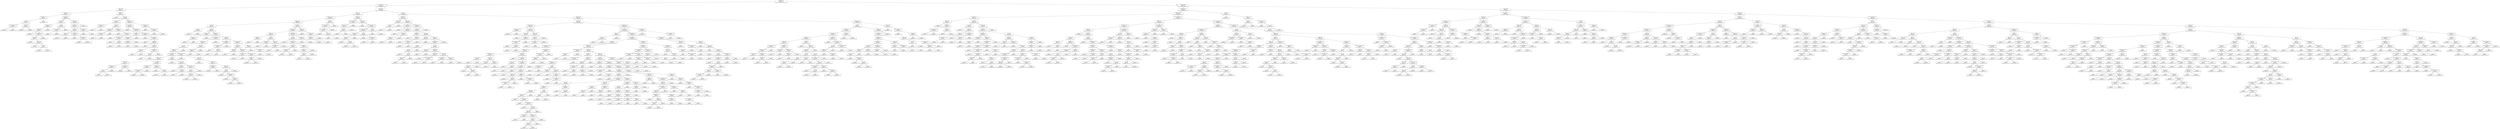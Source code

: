 digraph Tree {
node [shape=box, style="rounded", color="black", fontname=helvetica] ;
edge [fontname=helvetica] ;
0 [label="chlorides <= 0.04\ngini = 0.67\nsamples = 2467\nvalue = [14, 128, 1168, 1778, 701, 127, 1]"] ;
1 [label="free sulfur dioxide <= 13.5\ngini = 0.68\nsamples = 946\nvalue = [10, 36, 258, 669, 435, 94, 1]"] ;
0 -> 1 [labeldistance=2.5, labelangle=45, headlabel="True"] ;
2 [label="density <= 0.99\ngini = 0.73\nsamples = 101\nvalue = [9, 18, 63, 45, 19, 3, 0]"] ;
1 -> 2 ;
3 [label="sulphates <= 0.36\ngini = 0.74\nsamples = 48\nvalue = [3, 13, 14, 30, 12, 2, 0]"] ;
2 -> 3 ;
4 [label="volatile acidity <= 0.41\ngini = 0.6\nsamples = 11\nvalue = [0, 7, 8, 1, 1, 0, 0]"] ;
3 -> 4 ;
5 [label="pH <= 3.28\ngini = 0.55\nsamples = 6\nvalue = [0, 7, 2, 1, 1, 0, 0]"] ;
4 -> 5 ;
6 [label="total sulfur dioxide <= 84.0\ngini = 0.22\nsamples = 4\nvalue = [0, 7, 0, 0, 1, 0, 0]"] ;
5 -> 6 ;
7 [label="gini = 0.0\nsamples = 3\nvalue = [0, 7, 0, 0, 0, 0, 0]"] ;
6 -> 7 ;
8 [label="gini = 0.0\nsamples = 1\nvalue = [0, 0, 0, 0, 1, 0, 0]"] ;
6 -> 8 ;
9 [label="alcohol <= 12.25\ngini = 0.44\nsamples = 2\nvalue = [0, 0, 2, 1, 0, 0, 0]"] ;
5 -> 9 ;
10 [label="gini = 0.0\nsamples = 1\nvalue = [0, 0, 2, 0, 0, 0, 0]"] ;
9 -> 10 ;
11 [label="gini = 0.0\nsamples = 1\nvalue = [0, 0, 0, 1, 0, 0, 0]"] ;
9 -> 11 ;
12 [label="gini = 0.0\nsamples = 5\nvalue = [0, 0, 6, 0, 0, 0, 0]"] ;
4 -> 12 ;
13 [label="fixed acidity <= 6.25\ngini = 0.68\nsamples = 37\nvalue = [3, 6, 6, 29, 11, 2, 0]"] ;
3 -> 13 ;
14 [label="alcohol <= 12.5\ngini = 0.76\nsamples = 17\nvalue = [3, 6, 1, 8, 8, 1, 0]"] ;
13 -> 14 ;
15 [label="volatile acidity <= 0.38\ngini = 0.75\nsamples = 12\nvalue = [3, 6, 1, 7, 2, 1, 0]"] ;
14 -> 15 ;
16 [label="sulphates <= 0.38\ngini = 0.67\nsamples = 9\nvalue = [3, 0, 1, 7, 2, 1, 0]"] ;
15 -> 16 ;
17 [label="gini = 0.0\nsamples = 1\nvalue = [0, 0, 0, 0, 2, 0, 0]"] ;
16 -> 17 ;
18 [label="total sulfur dioxide <= 105.5\ngini = 0.58\nsamples = 8\nvalue = [3, 0, 1, 7, 0, 1, 0]"] ;
16 -> 18 ;
19 [label="chlorides <= 0.03\ngini = 0.37\nsamples = 7\nvalue = [0, 0, 1, 7, 0, 1, 0]"] ;
18 -> 19 ;
20 [label="gini = 0.0\nsamples = 1\nvalue = [0, 0, 0, 0, 0, 1, 0]"] ;
19 -> 20 ;
21 [label="density <= 0.99\ngini = 0.22\nsamples = 6\nvalue = [0, 0, 1, 7, 0, 0, 0]"] ;
19 -> 21 ;
22 [label="gini = 0.0\nsamples = 4\nvalue = [0, 0, 0, 6, 0, 0, 0]"] ;
21 -> 22 ;
23 [label="pH <= 3.23\ngini = 0.5\nsamples = 2\nvalue = [0, 0, 1, 1, 0, 0, 0]"] ;
21 -> 23 ;
24 [label="gini = 0.0\nsamples = 1\nvalue = [0, 0, 0, 1, 0, 0, 0]"] ;
23 -> 24 ;
25 [label="gini = 0.0\nsamples = 1\nvalue = [0, 0, 1, 0, 0, 0, 0]"] ;
23 -> 25 ;
26 [label="gini = 0.0\nsamples = 1\nvalue = [3, 0, 0, 0, 0, 0, 0]"] ;
18 -> 26 ;
27 [label="gini = 0.0\nsamples = 3\nvalue = [0, 6, 0, 0, 0, 0, 0]"] ;
15 -> 27 ;
28 [label="pH <= 3.12\ngini = 0.24\nsamples = 5\nvalue = [0, 0, 0, 1, 6, 0, 0]"] ;
14 -> 28 ;
29 [label="total sulfur dioxide <= 53.5\ngini = 0.5\nsamples = 2\nvalue = [0, 0, 0, 1, 1, 0, 0]"] ;
28 -> 29 ;
30 [label="gini = 0.0\nsamples = 1\nvalue = [0, 0, 0, 1, 0, 0, 0]"] ;
29 -> 30 ;
31 [label="gini = 0.0\nsamples = 1\nvalue = [0, 0, 0, 0, 1, 0, 0]"] ;
29 -> 31 ;
32 [label="gini = 0.0\nsamples = 3\nvalue = [0, 0, 0, 0, 5, 0, 0]"] ;
28 -> 32 ;
33 [label="alcohol <= 13.15\ngini = 0.47\nsamples = 20\nvalue = [0, 0, 5, 21, 3, 1, 0]"] ;
13 -> 33 ;
34 [label="residual sugar <= 4.35\ngini = 0.41\nsamples = 19\nvalue = [0, 0, 3, 21, 3, 1, 0]"] ;
33 -> 34 ;
35 [label="citric acid <= 0.39\ngini = 0.33\nsamples = 17\nvalue = [0, 0, 3, 21, 2, 0, 0]"] ;
34 -> 35 ;
36 [label="alcohol <= 12.75\ngini = 0.1\nsamples = 12\nvalue = [0, 0, 0, 18, 1, 0, 0]"] ;
35 -> 36 ;
37 [label="gini = 0.0\nsamples = 11\nvalue = [0, 0, 0, 18, 0, 0, 0]"] ;
36 -> 37 ;
38 [label="gini = 0.0\nsamples = 1\nvalue = [0, 0, 0, 0, 1, 0, 0]"] ;
36 -> 38 ;
39 [label="free sulfur dioxide <= 10.5\ngini = 0.61\nsamples = 5\nvalue = [0, 0, 3, 3, 1, 0, 0]"] ;
35 -> 39 ;
40 [label="gini = 0.0\nsamples = 3\nvalue = [0, 0, 0, 3, 0, 0, 0]"] ;
39 -> 40 ;
41 [label="volatile acidity <= 0.23\ngini = 0.38\nsamples = 2\nvalue = [0, 0, 3, 0, 1, 0, 0]"] ;
39 -> 41 ;
42 [label="gini = 0.0\nsamples = 1\nvalue = [0, 0, 0, 0, 1, 0, 0]"] ;
41 -> 42 ;
43 [label="gini = 0.0\nsamples = 1\nvalue = [0, 0, 3, 0, 0, 0, 0]"] ;
41 -> 43 ;
44 [label="volatile acidity <= 0.43\ngini = 0.5\nsamples = 2\nvalue = [0, 0, 0, 0, 1, 1, 0]"] ;
34 -> 44 ;
45 [label="gini = 0.0\nsamples = 1\nvalue = [0, 0, 0, 0, 1, 0, 0]"] ;
44 -> 45 ;
46 [label="gini = 0.0\nsamples = 1\nvalue = [0, 0, 0, 0, 0, 1, 0]"] ;
44 -> 46 ;
47 [label="gini = 0.0\nsamples = 1\nvalue = [0, 0, 2, 0, 0, 0, 0]"] ;
33 -> 47 ;
48 [label="sulphates <= 0.3\ngini = 0.6\nsamples = 53\nvalue = [6, 5, 49, 15, 7, 1, 0]"] ;
2 -> 48 ;
49 [label="gini = 0.0\nsamples = 1\nvalue = [3, 0, 0, 0, 0, 0, 0]"] ;
48 -> 49 ;
50 [label="pH <= 3.06\ngini = 0.58\nsamples = 52\nvalue = [3, 5, 49, 15, 7, 1, 0]"] ;
48 -> 50 ;
51 [label="chlorides <= 0.03\ngini = 0.74\nsamples = 15\nvalue = [3, 2, 7, 8, 1, 1, 0]"] ;
50 -> 51 ;
52 [label="volatile acidity <= 0.36\ngini = 0.22\nsamples = 5\nvalue = [0, 0, 1, 7, 0, 0, 0]"] ;
51 -> 52 ;
53 [label="gini = 0.0\nsamples = 4\nvalue = [0, 0, 0, 7, 0, 0, 0]"] ;
52 -> 53 ;
54 [label="gini = 0.0\nsamples = 1\nvalue = [0, 0, 1, 0, 0, 0, 0]"] ;
52 -> 54 ;
55 [label="density <= 0.99\ngini = 0.73\nsamples = 10\nvalue = [3, 2, 6, 1, 1, 1, 0]"] ;
51 -> 55 ;
56 [label="volatile acidity <= 0.42\ngini = 0.61\nsamples = 4\nvalue = [3, 2, 1, 0, 0, 0, 0]"] ;
55 -> 56 ;
57 [label="residual sugar <= 4.35\ngini = 0.44\nsamples = 3\nvalue = [0, 2, 1, 0, 0, 0, 0]"] ;
56 -> 57 ;
58 [label="gini = 0.0\nsamples = 2\nvalue = [0, 2, 0, 0, 0, 0, 0]"] ;
57 -> 58 ;
59 [label="gini = 0.0\nsamples = 1\nvalue = [0, 0, 1, 0, 0, 0, 0]"] ;
57 -> 59 ;
60 [label="gini = 0.0\nsamples = 1\nvalue = [3, 0, 0, 0, 0, 0, 0]"] ;
56 -> 60 ;
61 [label="volatile acidity <= 0.21\ngini = 0.56\nsamples = 6\nvalue = [0, 0, 5, 1, 1, 1, 0]"] ;
55 -> 61 ;
62 [label="gini = 0.0\nsamples = 2\nvalue = [0, 0, 4, 0, 0, 0, 0]"] ;
61 -> 62 ;
63 [label="volatile acidity <= 0.25\ngini = 0.75\nsamples = 4\nvalue = [0, 0, 1, 1, 1, 1, 0]"] ;
61 -> 63 ;
64 [label="gini = 0.0\nsamples = 1\nvalue = [0, 0, 0, 0, 0, 1, 0]"] ;
63 -> 64 ;
65 [label="residual sugar <= 7.77\ngini = 0.67\nsamples = 3\nvalue = [0, 0, 1, 1, 1, 0, 0]"] ;
63 -> 65 ;
66 [label="gini = 0.0\nsamples = 1\nvalue = [0, 0, 1, 0, 0, 0, 0]"] ;
65 -> 66 ;
67 [label="alcohol <= 12.1\ngini = 0.5\nsamples = 2\nvalue = [0, 0, 0, 1, 1, 0, 0]"] ;
65 -> 67 ;
68 [label="gini = 0.0\nsamples = 1\nvalue = [0, 0, 0, 0, 1, 0, 0]"] ;
67 -> 68 ;
69 [label="gini = 0.0\nsamples = 1\nvalue = [0, 0, 0, 1, 0, 0, 0]"] ;
67 -> 69 ;
70 [label="volatile acidity <= 0.38\ngini = 0.45\nsamples = 37\nvalue = [0, 3, 42, 7, 6, 0, 0]"] ;
50 -> 70 ;
71 [label="total sulfur dioxide <= 72.5\ngini = 0.39\nsamples = 31\nvalue = [0, 1, 40, 5, 6, 0, 0]"] ;
70 -> 71 ;
72 [label="gini = 0.0\nsamples = 11\nvalue = [0, 0, 21, 0, 0, 0, 0]"] ;
71 -> 72 ;
73 [label="free sulfur dioxide <= 8.5\ngini = 0.56\nsamples = 20\nvalue = [0, 1, 19, 5, 6, 0, 0]"] ;
71 -> 73 ;
74 [label="volatile acidity <= 0.33\ngini = 0.7\nsamples = 7\nvalue = [0, 1, 3, 2, 4, 0, 0]"] ;
73 -> 74 ;
75 [label="residual sugar <= 5.2\ngini = 0.61\nsamples = 5\nvalue = [0, 1, 3, 2, 0, 0, 0]"] ;
74 -> 75 ;
76 [label="residual sugar <= 1.93\ngini = 0.38\nsamples = 3\nvalue = [0, 1, 3, 0, 0, 0, 0]"] ;
75 -> 76 ;
77 [label="gini = 0.0\nsamples = 1\nvalue = [0, 1, 0, 0, 0, 0, 0]"] ;
76 -> 77 ;
78 [label="gini = 0.0\nsamples = 2\nvalue = [0, 0, 3, 0, 0, 0, 0]"] ;
76 -> 78 ;
79 [label="gini = 0.0\nsamples = 2\nvalue = [0, 0, 0, 2, 0, 0, 0]"] ;
75 -> 79 ;
80 [label="gini = 0.0\nsamples = 2\nvalue = [0, 0, 0, 0, 4, 0, 0]"] ;
74 -> 80 ;
81 [label="total sulfur dioxide <= 78.5\ngini = 0.39\nsamples = 13\nvalue = [0, 0, 16, 3, 2, 0, 0]"] ;
73 -> 81 ;
82 [label="gini = 0.0\nsamples = 1\nvalue = [0, 0, 0, 0, 1, 0, 0]"] ;
81 -> 82 ;
83 [label="residual sugar <= 1.4\ngini = 0.34\nsamples = 12\nvalue = [0, 0, 16, 3, 1, 0, 0]"] ;
81 -> 83 ;
84 [label="gini = 0.0\nsamples = 1\nvalue = [0, 0, 0, 1, 0, 0, 0]"] ;
83 -> 84 ;
85 [label="chlorides <= 0.03\ngini = 0.28\nsamples = 11\nvalue = [0, 0, 16, 2, 1, 0, 0]"] ;
83 -> 85 ;
86 [label="gini = 0.0\nsamples = 1\nvalue = [0, 0, 0, 1, 0, 0, 0]"] ;
85 -> 86 ;
87 [label="citric acid <= 0.24\ngini = 0.2\nsamples = 10\nvalue = [0, 0, 16, 1, 1, 0, 0]"] ;
85 -> 87 ;
88 [label="density <= 0.99\ngini = 0.44\nsamples = 3\nvalue = [0, 0, 2, 1, 0, 0, 0]"] ;
87 -> 88 ;
89 [label="gini = 0.0\nsamples = 2\nvalue = [0, 0, 2, 0, 0, 0, 0]"] ;
88 -> 89 ;
90 [label="gini = 0.0\nsamples = 1\nvalue = [0, 0, 0, 1, 0, 0, 0]"] ;
88 -> 90 ;
91 [label="residual sugar <= 1.55\ngini = 0.12\nsamples = 7\nvalue = [0, 0, 14, 0, 1, 0, 0]"] ;
87 -> 91 ;
92 [label="pH <= 3.37\ngini = 0.44\nsamples = 2\nvalue = [0, 0, 2, 0, 1, 0, 0]"] ;
91 -> 92 ;
93 [label="gini = 0.0\nsamples = 1\nvalue = [0, 0, 0, 0, 1, 0, 0]"] ;
92 -> 93 ;
94 [label="gini = 0.0\nsamples = 1\nvalue = [0, 0, 2, 0, 0, 0, 0]"] ;
92 -> 94 ;
95 [label="gini = 0.0\nsamples = 5\nvalue = [0, 0, 12, 0, 0, 0, 0]"] ;
91 -> 95 ;
96 [label="volatile acidity <= 0.42\ngini = 0.67\nsamples = 6\nvalue = [0, 2, 2, 2, 0, 0, 0]"] ;
70 -> 96 ;
97 [label="gini = 0.0\nsamples = 2\nvalue = [0, 0, 0, 2, 0, 0, 0]"] ;
96 -> 97 ;
98 [label="residual sugar <= 0.85\ngini = 0.5\nsamples = 4\nvalue = [0, 2, 2, 0, 0, 0, 0]"] ;
96 -> 98 ;
99 [label="gini = 0.0\nsamples = 2\nvalue = [0, 0, 2, 0, 0, 0, 0]"] ;
98 -> 99 ;
100 [label="gini = 0.0\nsamples = 2\nvalue = [0, 2, 0, 0, 0, 0, 0]"] ;
98 -> 100 ;
101 [label="alcohol <= 10.62\ngini = 0.66\nsamples = 845\nvalue = [1, 18, 195, 624, 416, 91, 1]"] ;
1 -> 101 ;
102 [label="density <= 1.0\ngini = 0.6\nsamples = 252\nvalue = [1, 11, 123, 219, 48, 1, 0]"] ;
101 -> 102 ;
103 [label="volatile acidity <= 0.39\ngini = 0.58\nsamples = 206\nvalue = [0, 11, 81, 192, 45, 1, 0]"] ;
102 -> 103 ;
104 [label="sulphates <= 0.53\ngini = 0.56\nsamples = 193\nvalue = [0, 10, 64, 189, 45, 1, 0]"] ;
103 -> 104 ;
105 [label="pH <= 2.95\ngini = 0.58\nsamples = 124\nvalue = [0, 9, 60, 115, 17, 1, 0]"] ;
104 -> 105 ;
106 [label="pH <= 2.86\ngini = 0.09\nsamples = 10\nvalue = [0, 1, 0, 20, 0, 0, 0]"] ;
105 -> 106 ;
107 [label="gini = 0.0\nsamples = 1\nvalue = [0, 1, 0, 0, 0, 0, 0]"] ;
106 -> 107 ;
108 [label="gini = 0.0\nsamples = 9\nvalue = [0, 0, 0, 20, 0, 0, 0]"] ;
106 -> 108 ;
109 [label="alcohol <= 9.05\ngini = 0.6\nsamples = 114\nvalue = [0, 8, 60, 95, 17, 1, 0]"] ;
105 -> 109 ;
110 [label="fixed acidity <= 7.35\ngini = 0.43\nsamples = 6\nvalue = [0, 1, 8, 2, 0, 0, 0]"] ;
109 -> 110 ;
111 [label="residual sugar <= 9.25\ngini = 0.32\nsamples = 5\nvalue = [0, 0, 8, 2, 0, 0, 0]"] ;
110 -> 111 ;
112 [label="gini = 0.0\nsamples = 4\nvalue = [0, 0, 8, 0, 0, 0, 0]"] ;
111 -> 112 ;
113 [label="gini = 0.0\nsamples = 1\nvalue = [0, 0, 0, 2, 0, 0, 0]"] ;
111 -> 113 ;
114 [label="gini = 0.0\nsamples = 1\nvalue = [0, 1, 0, 0, 0, 0, 0]"] ;
110 -> 114 ;
115 [label="volatile acidity <= 0.3\ngini = 0.6\nsamples = 108\nvalue = [0, 7, 52, 93, 17, 1, 0]"] ;
109 -> 115 ;
116 [label="total sulfur dioxide <= 259.5\ngini = 0.56\nsamples = 76\nvalue = [0, 4, 28, 77, 16, 1, 0]"] ;
115 -> 116 ;
117 [label="fixed acidity <= 8.55\ngini = 0.53\nsamples = 75\nvalue = [0, 0, 28, 77, 16, 1, 0]"] ;
116 -> 117 ;
118 [label="pH <= 3.57\ngini = 0.51\nsamples = 69\nvalue = [0, 0, 21, 72, 16, 1, 0]"] ;
117 -> 118 ;
119 [label="sulphates <= 0.43\ngini = 0.49\nsamples = 67\nvalue = [0, 0, 21, 72, 12, 1, 0]"] ;
118 -> 119 ;
120 [label="total sulfur dioxide <= 132.5\ngini = 0.6\nsamples = 39\nvalue = [0, 0, 15, 31, 10, 1, 0]"] ;
119 -> 120 ;
121 [label="sulphates <= 0.38\ngini = 0.68\nsamples = 20\nvalue = [0, 0, 9, 11, 9, 1, 0]"] ;
120 -> 121 ;
122 [label="chlorides <= 0.04\ngini = 0.46\nsamples = 8\nvalue = [0, 0, 4, 7, 0, 0, 0]"] ;
121 -> 122 ;
123 [label="residual sugar <= 2.85\ngini = 0.24\nsamples = 5\nvalue = [0, 0, 1, 6, 0, 0, 0]"] ;
122 -> 123 ;
124 [label="pH <= 3.2\ngini = 0.5\nsamples = 2\nvalue = [0, 0, 1, 1, 0, 0, 0]"] ;
123 -> 124 ;
125 [label="gini = 0.0\nsamples = 1\nvalue = [0, 0, 0, 1, 0, 0, 0]"] ;
124 -> 125 ;
126 [label="gini = 0.0\nsamples = 1\nvalue = [0, 0, 1, 0, 0, 0, 0]"] ;
124 -> 126 ;
127 [label="gini = 0.0\nsamples = 3\nvalue = [0, 0, 0, 5, 0, 0, 0]"] ;
123 -> 127 ;
128 [label="residual sugar <= 9.25\ngini = 0.38\nsamples = 3\nvalue = [0, 0, 3, 1, 0, 0, 0]"] ;
122 -> 128 ;
129 [label="gini = 0.0\nsamples = 2\nvalue = [0, 0, 3, 0, 0, 0, 0]"] ;
128 -> 129 ;
130 [label="gini = 0.0\nsamples = 1\nvalue = [0, 0, 0, 1, 0, 0, 0]"] ;
128 -> 130 ;
131 [label="total sulfur dioxide <= 94.0\ngini = 0.66\nsamples = 12\nvalue = [0, 0, 5, 4, 9, 1, 0]"] ;
121 -> 131 ;
132 [label="residual sugar <= 1.25\ngini = 0.57\nsamples = 4\nvalue = [0, 0, 2, 4, 1, 0, 0]"] ;
131 -> 132 ;
133 [label="total sulfur dioxide <= 72.5\ngini = 0.44\nsamples = 2\nvalue = [0, 0, 2, 0, 1, 0, 0]"] ;
132 -> 133 ;
134 [label="gini = 0.0\nsamples = 1\nvalue = [0, 0, 0, 0, 1, 0, 0]"] ;
133 -> 134 ;
135 [label="gini = 0.0\nsamples = 1\nvalue = [0, 0, 2, 0, 0, 0, 0]"] ;
133 -> 135 ;
136 [label="gini = 0.0\nsamples = 2\nvalue = [0, 0, 0, 4, 0, 0, 0]"] ;
132 -> 136 ;
137 [label="fixed acidity <= 6.95\ngini = 0.49\nsamples = 8\nvalue = [0, 0, 3, 0, 8, 1, 0]"] ;
131 -> 137 ;
138 [label="gini = 0.0\nsamples = 3\nvalue = [0, 0, 3, 0, 0, 0, 0]"] ;
137 -> 138 ;
139 [label="density <= 1.0\ngini = 0.2\nsamples = 5\nvalue = [0, 0, 0, 0, 8, 1, 0]"] ;
137 -> 139 ;
140 [label="gini = 0.0\nsamples = 4\nvalue = [0, 0, 0, 0, 8, 0, 0]"] ;
139 -> 140 ;
141 [label="gini = 0.0\nsamples = 1\nvalue = [0, 0, 0, 0, 0, 1, 0]"] ;
139 -> 141 ;
142 [label="pH <= 2.99\ngini = 0.4\nsamples = 19\nvalue = [0, 0, 6, 20, 1, 0, 0]"] ;
120 -> 142 ;
143 [label="gini = 0.0\nsamples = 1\nvalue = [0, 0, 2, 0, 0, 0, 0]"] ;
142 -> 143 ;
144 [label="alcohol <= 9.65\ngini = 0.33\nsamples = 18\nvalue = [0, 0, 4, 20, 1, 0, 0]"] ;
142 -> 144 ;
145 [label="sulphates <= 0.36\ngini = 0.5\nsamples = 5\nvalue = [0, 0, 3, 3, 0, 0, 0]"] ;
144 -> 145 ;
146 [label="gini = 0.0\nsamples = 1\nvalue = [0, 0, 2, 0, 0, 0, 0]"] ;
145 -> 146 ;
147 [label="residual sugar <= 7.1\ngini = 0.38\nsamples = 4\nvalue = [0, 0, 1, 3, 0, 0, 0]"] ;
145 -> 147 ;
148 [label="gini = 0.0\nsamples = 3\nvalue = [0, 0, 0, 3, 0, 0, 0]"] ;
147 -> 148 ;
149 [label="gini = 0.0\nsamples = 1\nvalue = [0, 0, 1, 0, 0, 0, 0]"] ;
147 -> 149 ;
150 [label="free sulfur dioxide <= 43.5\ngini = 0.19\nsamples = 13\nvalue = [0, 0, 1, 17, 1, 0, 0]"] ;
144 -> 150 ;
151 [label="pH <= 3.34\ngini = 0.45\nsamples = 5\nvalue = [0, 0, 1, 5, 1, 0, 0]"] ;
150 -> 151 ;
152 [label="chlorides <= 0.03\ngini = 0.28\nsamples = 4\nvalue = [0, 0, 1, 5, 0, 0, 0]"] ;
151 -> 152 ;
153 [label="gini = 0.0\nsamples = 3\nvalue = [0, 0, 0, 5, 0, 0, 0]"] ;
152 -> 153 ;
154 [label="gini = 0.0\nsamples = 1\nvalue = [0, 0, 1, 0, 0, 0, 0]"] ;
152 -> 154 ;
155 [label="gini = 0.0\nsamples = 1\nvalue = [0, 0, 0, 0, 1, 0, 0]"] ;
151 -> 155 ;
156 [label="gini = 0.0\nsamples = 8\nvalue = [0, 0, 0, 12, 0, 0, 0]"] ;
150 -> 156 ;
157 [label="total sulfur dioxide <= 88.0\ngini = 0.28\nsamples = 28\nvalue = [0, 0, 6, 41, 2, 0, 0]"] ;
119 -> 157 ;
158 [label="gini = 0.0\nsamples = 2\nvalue = [0, 0, 3, 0, 0, 0, 0]"] ;
157 -> 158 ;
159 [label="alcohol <= 9.35\ngini = 0.2\nsamples = 26\nvalue = [0, 0, 3, 41, 2, 0, 0]"] ;
157 -> 159 ;
160 [label="gini = 0.0\nsamples = 1\nvalue = [0, 0, 2, 0, 0, 0, 0]"] ;
159 -> 160 ;
161 [label="sulphates <= 0.44\ngini = 0.13\nsamples = 25\nvalue = [0, 0, 1, 41, 2, 0, 0]"] ;
159 -> 161 ;
162 [label="residual sugar <= 9.75\ngini = 0.38\nsamples = 3\nvalue = [0, 0, 0, 3, 1, 0, 0]"] ;
161 -> 162 ;
163 [label="gini = 0.0\nsamples = 2\nvalue = [0, 0, 0, 3, 0, 0, 0]"] ;
162 -> 163 ;
164 [label="gini = 0.0\nsamples = 1\nvalue = [0, 0, 0, 0, 1, 0, 0]"] ;
162 -> 164 ;
165 [label="chlorides <= 0.03\ngini = 0.1\nsamples = 22\nvalue = [0, 0, 1, 38, 1, 0, 0]"] ;
161 -> 165 ;
166 [label="pH <= 3.28\ngini = 0.34\nsamples = 8\nvalue = [0, 0, 1, 8, 1, 0, 0]"] ;
165 -> 166 ;
167 [label="gini = 0.0\nsamples = 4\nvalue = [0, 0, 0, 6, 0, 0, 0]"] ;
166 -> 167 ;
168 [label="total sulfur dioxide <= 114.0\ngini = 0.62\nsamples = 4\nvalue = [0, 0, 1, 2, 1, 0, 0]"] ;
166 -> 168 ;
169 [label="gini = 0.0\nsamples = 1\nvalue = [0, 0, 1, 0, 0, 0, 0]"] ;
168 -> 169 ;
170 [label="chlorides <= 0.03\ngini = 0.44\nsamples = 3\nvalue = [0, 0, 0, 2, 1, 0, 0]"] ;
168 -> 170 ;
171 [label="gini = 0.0\nsamples = 2\nvalue = [0, 0, 0, 2, 0, 0, 0]"] ;
170 -> 171 ;
172 [label="gini = 0.0\nsamples = 1\nvalue = [0, 0, 0, 0, 1, 0, 0]"] ;
170 -> 172 ;
173 [label="gini = 0.0\nsamples = 14\nvalue = [0, 0, 0, 30, 0, 0, 0]"] ;
165 -> 173 ;
174 [label="gini = 0.0\nsamples = 2\nvalue = [0, 0, 0, 0, 4, 0, 0]"] ;
118 -> 174 ;
175 [label="density <= 1.0\ngini = 0.49\nsamples = 6\nvalue = [0, 0, 7, 5, 0, 0, 0]"] ;
117 -> 175 ;
176 [label="fixed acidity <= 8.85\ngini = 0.41\nsamples = 4\nvalue = [0, 0, 2, 5, 0, 0, 0]"] ;
175 -> 176 ;
177 [label="gini = 0.0\nsamples = 2\nvalue = [0, 0, 2, 0, 0, 0, 0]"] ;
176 -> 177 ;
178 [label="gini = 0.0\nsamples = 2\nvalue = [0, 0, 0, 5, 0, 0, 0]"] ;
176 -> 178 ;
179 [label="gini = 0.0\nsamples = 2\nvalue = [0, 0, 5, 0, 0, 0, 0]"] ;
175 -> 179 ;
180 [label="gini = 0.0\nsamples = 1\nvalue = [0, 4, 0, 0, 0, 0, 0]"] ;
116 -> 180 ;
181 [label="citric acid <= 0.27\ngini = 0.57\nsamples = 32\nvalue = [0, 3, 24, 16, 1, 0, 0]"] ;
115 -> 181 ;
182 [label="total sulfur dioxide <= 149.0\ngini = 0.22\nsamples = 12\nvalue = [0, 0, 14, 2, 0, 0, 0]"] ;
181 -> 182 ;
183 [label="total sulfur dioxide <= 118.5\ngini = 0.41\nsamples = 6\nvalue = [0, 0, 5, 2, 0, 0, 0]"] ;
182 -> 183 ;
184 [label="gini = 0.0\nsamples = 3\nvalue = [0, 0, 4, 0, 0, 0, 0]"] ;
183 -> 184 ;
185 [label="alcohol <= 9.6\ngini = 0.44\nsamples = 3\nvalue = [0, 0, 1, 2, 0, 0, 0]"] ;
183 -> 185 ;
186 [label="gini = 0.0\nsamples = 1\nvalue = [0, 0, 1, 0, 0, 0, 0]"] ;
185 -> 186 ;
187 [label="gini = 0.0\nsamples = 2\nvalue = [0, 0, 0, 2, 0, 0, 0]"] ;
185 -> 187 ;
188 [label="gini = 0.0\nsamples = 6\nvalue = [0, 0, 9, 0, 0, 0, 0]"] ;
182 -> 188 ;
189 [label="residual sugar <= 10.2\ngini = 0.61\nsamples = 20\nvalue = [0, 3, 10, 14, 1, 0, 0]"] ;
181 -> 189 ;
190 [label="chlorides <= 0.03\ngini = 0.65\nsamples = 13\nvalue = [0, 3, 8, 4, 1, 0, 0]"] ;
189 -> 190 ;
191 [label="alcohol <= 10.15\ngini = 0.5\nsamples = 2\nvalue = [0, 2, 0, 2, 0, 0, 0]"] ;
190 -> 191 ;
192 [label="gini = 0.0\nsamples = 1\nvalue = [0, 0, 0, 2, 0, 0, 0]"] ;
191 -> 192 ;
193 [label="gini = 0.0\nsamples = 1\nvalue = [0, 2, 0, 0, 0, 0, 0]"] ;
191 -> 193 ;
194 [label="sulphates <= 0.39\ngini = 0.51\nsamples = 11\nvalue = [0, 1, 8, 2, 1, 0, 0]"] ;
190 -> 194 ;
195 [label="volatile acidity <= 0.36\ngini = 0.5\nsamples = 2\nvalue = [0, 1, 0, 1, 0, 0, 0]"] ;
194 -> 195 ;
196 [label="gini = 0.0\nsamples = 1\nvalue = [0, 1, 0, 0, 0, 0, 0]"] ;
195 -> 196 ;
197 [label="gini = 0.0\nsamples = 1\nvalue = [0, 0, 0, 1, 0, 0, 0]"] ;
195 -> 197 ;
198 [label="free sulfur dioxide <= 30.5\ngini = 0.34\nsamples = 9\nvalue = [0, 0, 8, 1, 1, 0, 0]"] ;
194 -> 198 ;
199 [label="sulphates <= 0.45\ngini = 0.5\nsamples = 2\nvalue = [0, 0, 0, 1, 1, 0, 0]"] ;
198 -> 199 ;
200 [label="gini = 0.0\nsamples = 1\nvalue = [0, 0, 0, 0, 1, 0, 0]"] ;
199 -> 200 ;
201 [label="gini = 0.0\nsamples = 1\nvalue = [0, 0, 0, 1, 0, 0, 0]"] ;
199 -> 201 ;
202 [label="gini = 0.0\nsamples = 7\nvalue = [0, 0, 8, 0, 0, 0, 0]"] ;
198 -> 202 ;
203 [label="density <= 1.0\ngini = 0.28\nsamples = 7\nvalue = [0, 0, 2, 10, 0, 0, 0]"] ;
189 -> 203 ;
204 [label="gini = 0.0\nsamples = 5\nvalue = [0, 0, 0, 9, 0, 0, 0]"] ;
203 -> 204 ;
205 [label="volatile acidity <= 0.34\ngini = 0.44\nsamples = 2\nvalue = [0, 0, 2, 1, 0, 0, 0]"] ;
203 -> 205 ;
206 [label="gini = 0.0\nsamples = 1\nvalue = [0, 0, 0, 1, 0, 0, 0]"] ;
205 -> 206 ;
207 [label="gini = 0.0\nsamples = 1\nvalue = [0, 0, 2, 0, 0, 0, 0]"] ;
205 -> 207 ;
208 [label="alcohol <= 10.45\ngini = 0.45\nsamples = 69\nvalue = [0, 1, 4, 74, 28, 0, 0]"] ;
104 -> 208 ;
209 [label="volatile acidity <= 0.21\ngini = 0.52\nsamples = 52\nvalue = [0, 1, 3, 45, 27, 0, 0]"] ;
208 -> 209 ;
210 [label="chlorides <= 0.03\ngini = 0.53\nsamples = 23\nvalue = [0, 0, 2, 11, 18, 0, 0]"] ;
209 -> 210 ;
211 [label="fixed acidity <= 7.9\ngini = 0.35\nsamples = 8\nvalue = [0, 0, 0, 7, 2, 0, 0]"] ;
210 -> 211 ;
212 [label="gini = 0.0\nsamples = 6\nvalue = [0, 0, 0, 7, 0, 0, 0]"] ;
211 -> 212 ;
213 [label="gini = 0.0\nsamples = 2\nvalue = [0, 0, 0, 0, 2, 0, 0]"] ;
211 -> 213 ;
214 [label="pH <= 3.18\ngini = 0.43\nsamples = 15\nvalue = [0, 0, 2, 4, 16, 0, 0]"] ;
210 -> 214 ;
215 [label="volatile acidity <= 0.13\ngini = 0.48\nsamples = 3\nvalue = [0, 0, 0, 3, 2, 0, 0]"] ;
214 -> 215 ;
216 [label="gini = 0.0\nsamples = 1\nvalue = [0, 0, 0, 0, 2, 0, 0]"] ;
215 -> 216 ;
217 [label="gini = 0.0\nsamples = 2\nvalue = [0, 0, 0, 3, 0, 0, 0]"] ;
215 -> 217 ;
218 [label="citric acid <= 0.31\ngini = 0.3\nsamples = 12\nvalue = [0, 0, 2, 1, 14, 0, 0]"] ;
214 -> 218 ;
219 [label="volatile acidity <= 0.18\ngini = 0.44\nsamples = 2\nvalue = [0, 0, 2, 1, 0, 0, 0]"] ;
218 -> 219 ;
220 [label="gini = 0.0\nsamples = 1\nvalue = [0, 0, 0, 1, 0, 0, 0]"] ;
219 -> 220 ;
221 [label="gini = 0.0\nsamples = 1\nvalue = [0, 0, 2, 0, 0, 0, 0]"] ;
219 -> 221 ;
222 [label="gini = 0.0\nsamples = 10\nvalue = [0, 0, 0, 0, 14, 0, 0]"] ;
218 -> 222 ;
223 [label="total sulfur dioxide <= 200.5\ngini = 0.39\nsamples = 29\nvalue = [0, 1, 1, 34, 9, 0, 0]"] ;
209 -> 223 ;
224 [label="pH <= 2.99\ngini = 0.28\nsamples = 26\nvalue = [0, 1, 1, 32, 4, 0, 0]"] ;
223 -> 224 ;
225 [label="gini = 0.0\nsamples = 2\nvalue = [0, 0, 0, 0, 3, 0, 0]"] ;
224 -> 225 ;
226 [label="volatile acidity <= 0.23\ngini = 0.16\nsamples = 24\nvalue = [0, 1, 1, 32, 1, 0, 0]"] ;
224 -> 226 ;
227 [label="chlorides <= 0.04\ngini = 0.45\nsamples = 5\nvalue = [0, 1, 1, 5, 0, 0, 0]"] ;
226 -> 227 ;
228 [label="residual sugar <= 1.4\ngini = 0.28\nsamples = 4\nvalue = [0, 0, 1, 5, 0, 0, 0]"] ;
227 -> 228 ;
229 [label="gini = 0.0\nsamples = 1\nvalue = [0, 0, 1, 0, 0, 0, 0]"] ;
228 -> 229 ;
230 [label="gini = 0.0\nsamples = 3\nvalue = [0, 0, 0, 5, 0, 0, 0]"] ;
228 -> 230 ;
231 [label="gini = 0.0\nsamples = 1\nvalue = [0, 1, 0, 0, 0, 0, 0]"] ;
227 -> 231 ;
232 [label="chlorides <= 0.03\ngini = 0.07\nsamples = 19\nvalue = [0, 0, 0, 27, 1, 0, 0]"] ;
226 -> 232 ;
233 [label="volatile acidity <= 0.3\ngini = 0.2\nsamples = 7\nvalue = [0, 0, 0, 8, 1, 0, 0]"] ;
232 -> 233 ;
234 [label="alcohol <= 9.85\ngini = 0.5\nsamples = 2\nvalue = [0, 0, 0, 1, 1, 0, 0]"] ;
233 -> 234 ;
235 [label="gini = 0.0\nsamples = 1\nvalue = [0, 0, 0, 0, 1, 0, 0]"] ;
234 -> 235 ;
236 [label="gini = 0.0\nsamples = 1\nvalue = [0, 0, 0, 1, 0, 0, 0]"] ;
234 -> 236 ;
237 [label="gini = 0.0\nsamples = 5\nvalue = [0, 0, 0, 7, 0, 0, 0]"] ;
233 -> 237 ;
238 [label="gini = 0.0\nsamples = 12\nvalue = [0, 0, 0, 19, 0, 0, 0]"] ;
232 -> 238 ;
239 [label="chlorides <= 0.04\ngini = 0.41\nsamples = 3\nvalue = [0, 0, 0, 2, 5, 0, 0]"] ;
223 -> 239 ;
240 [label="gini = 0.0\nsamples = 1\nvalue = [0, 0, 0, 2, 0, 0, 0]"] ;
239 -> 240 ;
241 [label="gini = 0.0\nsamples = 2\nvalue = [0, 0, 0, 0, 5, 0, 0]"] ;
239 -> 241 ;
242 [label="sulphates <= 0.67\ngini = 0.12\nsamples = 17\nvalue = [0, 0, 1, 29, 1, 0, 0]"] ;
208 -> 242 ;
243 [label="gini = 0.0\nsamples = 12\nvalue = [0, 0, 0, 23, 0, 0, 0]"] ;
242 -> 243 ;
244 [label="citric acid <= 0.33\ngini = 0.41\nsamples = 5\nvalue = [0, 0, 1, 6, 1, 0, 0]"] ;
242 -> 244 ;
245 [label="sulphates <= 0.69\ngini = 0.5\nsamples = 2\nvalue = [0, 0, 1, 0, 1, 0, 0]"] ;
244 -> 245 ;
246 [label="gini = 0.0\nsamples = 1\nvalue = [0, 0, 1, 0, 0, 0, 0]"] ;
245 -> 246 ;
247 [label="gini = 0.0\nsamples = 1\nvalue = [0, 0, 0, 0, 1, 0, 0]"] ;
245 -> 247 ;
248 [label="gini = 0.0\nsamples = 3\nvalue = [0, 0, 0, 6, 0, 0, 0]"] ;
244 -> 248 ;
249 [label="density <= 1.0\ngini = 0.32\nsamples = 13\nvalue = [0, 1, 17, 3, 0, 0, 0]"] ;
103 -> 249 ;
250 [label="total sulfur dioxide <= 116.0\ngini = 0.19\nsamples = 12\nvalue = [0, 1, 17, 1, 0, 0, 0]"] ;
249 -> 250 ;
251 [label="total sulfur dioxide <= 92.0\ngini = 0.67\nsamples = 3\nvalue = [0, 1, 1, 1, 0, 0, 0]"] ;
250 -> 251 ;
252 [label="gini = 0.0\nsamples = 1\nvalue = [0, 0, 1, 0, 0, 0, 0]"] ;
251 -> 252 ;
253 [label="density <= 0.99\ngini = 0.5\nsamples = 2\nvalue = [0, 1, 0, 1, 0, 0, 0]"] ;
251 -> 253 ;
254 [label="gini = 0.0\nsamples = 1\nvalue = [0, 0, 0, 1, 0, 0, 0]"] ;
253 -> 254 ;
255 [label="gini = 0.0\nsamples = 1\nvalue = [0, 1, 0, 0, 0, 0, 0]"] ;
253 -> 255 ;
256 [label="gini = 0.0\nsamples = 9\nvalue = [0, 0, 16, 0, 0, 0, 0]"] ;
250 -> 256 ;
257 [label="gini = 0.0\nsamples = 1\nvalue = [0, 0, 0, 2, 0, 0, 0]"] ;
249 -> 257 ;
258 [label="chlorides <= 0.04\ngini = 0.53\nsamples = 46\nvalue = [1, 0, 42, 27, 3, 0, 0]"] ;
102 -> 258 ;
259 [label="total sulfur dioxide <= 137.5\ngini = 0.19\nsamples = 12\nvalue = [1, 0, 17, 1, 0, 0, 0]"] ;
258 -> 259 ;
260 [label="fixed acidity <= 9.3\ngini = 0.62\nsamples = 4\nvalue = [1, 0, 2, 1, 0, 0, 0]"] ;
259 -> 260 ;
261 [label="alcohol <= 9.9\ngini = 0.44\nsamples = 3\nvalue = [0, 0, 2, 1, 0, 0, 0]"] ;
260 -> 261 ;
262 [label="gini = 0.0\nsamples = 2\nvalue = [0, 0, 2, 0, 0, 0, 0]"] ;
261 -> 262 ;
263 [label="gini = 0.0\nsamples = 1\nvalue = [0, 0, 0, 1, 0, 0, 0]"] ;
261 -> 263 ;
264 [label="gini = 0.0\nsamples = 1\nvalue = [1, 0, 0, 0, 0, 0, 0]"] ;
260 -> 264 ;
265 [label="gini = 0.0\nsamples = 8\nvalue = [0, 0, 15, 0, 0, 0, 0]"] ;
259 -> 265 ;
266 [label="alcohol <= 8.75\ngini = 0.55\nsamples = 34\nvalue = [0, 0, 25, 26, 3, 0, 0]"] ;
258 -> 266 ;
267 [label="gini = 0.0\nsamples = 4\nvalue = [0, 0, 9, 0, 0, 0, 0]"] ;
266 -> 267 ;
268 [label="total sulfur dioxide <= 178.0\ngini = 0.54\nsamples = 30\nvalue = [0, 0, 16, 26, 3, 0, 0]"] ;
266 -> 268 ;
269 [label="total sulfur dioxide <= 150.5\ngini = 0.48\nsamples = 22\nvalue = [0, 0, 8, 23, 3, 0, 0]"] ;
268 -> 269 ;
270 [label="chlorides <= 0.04\ngini = 0.49\nsamples = 11\nvalue = [0, 0, 8, 6, 0, 0, 0]"] ;
269 -> 270 ;
271 [label="alcohol <= 9.05\ngini = 0.2\nsamples = 6\nvalue = [0, 0, 8, 1, 0, 0, 0]"] ;
270 -> 271 ;
272 [label="gini = 0.0\nsamples = 3\nvalue = [0, 0, 6, 0, 0, 0, 0]"] ;
271 -> 272 ;
273 [label="pH <= 3.03\ngini = 0.44\nsamples = 3\nvalue = [0, 0, 2, 1, 0, 0, 0]"] ;
271 -> 273 ;
274 [label="gini = 0.0\nsamples = 1\nvalue = [0, 0, 0, 1, 0, 0, 0]"] ;
273 -> 274 ;
275 [label="gini = 0.0\nsamples = 2\nvalue = [0, 0, 2, 0, 0, 0, 0]"] ;
273 -> 275 ;
276 [label="gini = 0.0\nsamples = 5\nvalue = [0, 0, 0, 5, 0, 0, 0]"] ;
270 -> 276 ;
277 [label="pH <= 3.33\ngini = 0.26\nsamples = 11\nvalue = [0, 0, 0, 17, 3, 0, 0]"] ;
269 -> 277 ;
278 [label="gini = 0.0\nsamples = 9\nvalue = [0, 0, 0, 16, 0, 0, 0]"] ;
277 -> 278 ;
279 [label="residual sugar <= 13.47\ngini = 0.38\nsamples = 2\nvalue = [0, 0, 0, 1, 3, 0, 0]"] ;
277 -> 279 ;
280 [label="gini = 0.0\nsamples = 1\nvalue = [0, 0, 0, 0, 3, 0, 0]"] ;
279 -> 280 ;
281 [label="gini = 0.0\nsamples = 1\nvalue = [0, 0, 0, 1, 0, 0, 0]"] ;
279 -> 281 ;
282 [label="pH <= 3.09\ngini = 0.4\nsamples = 8\nvalue = [0, 0, 8, 3, 0, 0, 0]"] ;
268 -> 282 ;
283 [label="gini = 0.0\nsamples = 5\nvalue = [0, 0, 8, 0, 0, 0, 0]"] ;
282 -> 283 ;
284 [label="gini = 0.0\nsamples = 3\nvalue = [0, 0, 0, 3, 0, 0, 0]"] ;
282 -> 284 ;
285 [label="pH <= 3.04\ngini = 0.65\nsamples = 593\nvalue = [0, 7, 72, 405, 368, 90, 1]"] ;
101 -> 285 ;
286 [label="chlorides <= 0.02\ngini = 0.59\nsamples = 85\nvalue = [0, 0, 17, 84, 36, 9, 0]"] ;
285 -> 286 ;
287 [label="citric acid <= 0.31\ngini = 0.49\nsamples = 6\nvalue = [0, 0, 3, 1, 8, 0, 0]"] ;
286 -> 287 ;
288 [label="pH <= 2.83\ngini = 0.2\nsamples = 4\nvalue = [0, 0, 0, 1, 8, 0, 0]"] ;
287 -> 288 ;
289 [label="gini = 0.0\nsamples = 1\nvalue = [0, 0, 0, 1, 0, 0, 0]"] ;
288 -> 289 ;
290 [label="gini = 0.0\nsamples = 3\nvalue = [0, 0, 0, 0, 8, 0, 0]"] ;
288 -> 290 ;
291 [label="gini = 0.0\nsamples = 2\nvalue = [0, 0, 3, 0, 0, 0, 0]"] ;
287 -> 291 ;
292 [label="sulphates <= 0.33\ngini = 0.56\nsamples = 79\nvalue = [0, 0, 14, 83, 28, 9, 0]"] ;
286 -> 292 ;
293 [label="total sulfur dioxide <= 94.0\ngini = 0.62\nsamples = 15\nvalue = [0, 0, 0, 6, 13, 7, 0]"] ;
292 -> 293 ;
294 [label="gini = 0.0\nsamples = 3\nvalue = [0, 0, 0, 0, 0, 4, 0]"] ;
293 -> 294 ;
295 [label="free sulfur dioxide <= 34.0\ngini = 0.56\nsamples = 12\nvalue = [0, 0, 0, 6, 13, 3, 0]"] ;
293 -> 295 ;
296 [label="gini = 0.0\nsamples = 6\nvalue = [0, 0, 0, 0, 10, 0, 0]"] ;
295 -> 296 ;
297 [label="fixed acidity <= 7.1\ngini = 0.62\nsamples = 6\nvalue = [0, 0, 0, 6, 3, 3, 0]"] ;
295 -> 297 ;
298 [label="citric acid <= 0.33\ngini = 0.5\nsamples = 3\nvalue = [0, 0, 0, 0, 3, 3, 0]"] ;
297 -> 298 ;
299 [label="gini = 0.0\nsamples = 2\nvalue = [0, 0, 0, 0, 3, 0, 0]"] ;
298 -> 299 ;
300 [label="gini = 0.0\nsamples = 1\nvalue = [0, 0, 0, 0, 0, 3, 0]"] ;
298 -> 300 ;
301 [label="gini = 0.0\nsamples = 3\nvalue = [0, 0, 0, 6, 0, 0, 0]"] ;
297 -> 301 ;
302 [label="volatile acidity <= 0.46\ngini = 0.46\nsamples = 64\nvalue = [0, 0, 14, 77, 15, 2, 0]"] ;
292 -> 302 ;
303 [label="citric acid <= 0.25\ngini = 0.42\nsamples = 62\nvalue = [0, 0, 10, 77, 15, 2, 0]"] ;
302 -> 303 ;
304 [label="sulphates <= 0.38\ngini = 0.64\nsamples = 7\nvalue = [0, 0, 5, 5, 1, 1, 0]"] ;
303 -> 304 ;
305 [label="gini = 0.0\nsamples = 3\nvalue = [0, 0, 5, 0, 0, 0, 0]"] ;
304 -> 305 ;
306 [label="chlorides <= 0.03\ngini = 0.45\nsamples = 4\nvalue = [0, 0, 0, 5, 1, 1, 0]"] ;
304 -> 306 ;
307 [label="gini = 0.0\nsamples = 2\nvalue = [0, 0, 0, 5, 0, 0, 0]"] ;
306 -> 307 ;
308 [label="residual sugar <= 1.6\ngini = 0.5\nsamples = 2\nvalue = [0, 0, 0, 0, 1, 1, 0]"] ;
306 -> 308 ;
309 [label="gini = 0.0\nsamples = 1\nvalue = [0, 0, 0, 0, 0, 1, 0]"] ;
308 -> 309 ;
310 [label="gini = 0.0\nsamples = 1\nvalue = [0, 0, 0, 0, 1, 0, 0]"] ;
308 -> 310 ;
311 [label="alcohol <= 10.8\ngini = 0.36\nsamples = 55\nvalue = [0, 0, 5, 72, 14, 1, 0]"] ;
303 -> 311 ;
312 [label="density <= 0.99\ngini = 0.38\nsamples = 2\nvalue = [0, 0, 3, 1, 0, 0, 0]"] ;
311 -> 312 ;
313 [label="gini = 0.0\nsamples = 1\nvalue = [0, 0, 3, 0, 0, 0, 0]"] ;
312 -> 313 ;
314 [label="gini = 0.0\nsamples = 1\nvalue = [0, 0, 0, 1, 0, 0, 0]"] ;
312 -> 314 ;
315 [label="density <= 1.0\ngini = 0.32\nsamples = 53\nvalue = [0, 0, 2, 71, 14, 1, 0]"] ;
311 -> 315 ;
316 [label="residual sugar <= 1.65\ngini = 0.29\nsamples = 52\nvalue = [0, 0, 0, 71, 14, 1, 0]"] ;
315 -> 316 ;
317 [label="pH <= 3.0\ngini = 0.45\nsamples = 15\nvalue = [0, 0, 0, 17, 9, 0, 0]"] ;
316 -> 317 ;
318 [label="pH <= 2.93\ngini = 0.43\nsamples = 8\nvalue = [0, 0, 0, 4, 9, 0, 0]"] ;
317 -> 318 ;
319 [label="gini = 0.0\nsamples = 1\nvalue = [0, 0, 0, 2, 0, 0, 0]"] ;
318 -> 319 ;
320 [label="pH <= 2.98\ngini = 0.3\nsamples = 7\nvalue = [0, 0, 0, 2, 9, 0, 0]"] ;
318 -> 320 ;
321 [label="density <= 0.99\ngini = 0.48\nsamples = 3\nvalue = [0, 0, 0, 2, 3, 0, 0]"] ;
320 -> 321 ;
322 [label="gini = 0.0\nsamples = 1\nvalue = [0, 0, 0, 2, 0, 0, 0]"] ;
321 -> 322 ;
323 [label="gini = 0.0\nsamples = 2\nvalue = [0, 0, 0, 0, 3, 0, 0]"] ;
321 -> 323 ;
324 [label="gini = 0.0\nsamples = 4\nvalue = [0, 0, 0, 0, 6, 0, 0]"] ;
320 -> 324 ;
325 [label="gini = 0.0\nsamples = 7\nvalue = [0, 0, 0, 13, 0, 0, 0]"] ;
317 -> 325 ;
326 [label="pH <= 2.94\ngini = 0.18\nsamples = 37\nvalue = [0, 0, 0, 54, 5, 1, 0]"] ;
316 -> 326 ;
327 [label="density <= 0.99\ngini = 0.48\nsamples = 5\nvalue = [0, 0, 0, 3, 2, 0, 0]"] ;
326 -> 327 ;
328 [label="gini = 0.0\nsamples = 2\nvalue = [0, 0, 0, 0, 2, 0, 0]"] ;
327 -> 328 ;
329 [label="gini = 0.0\nsamples = 3\nvalue = [0, 0, 0, 3, 0, 0, 0]"] ;
327 -> 329 ;
330 [label="chlorides <= 0.03\ngini = 0.14\nsamples = 32\nvalue = [0, 0, 0, 51, 3, 1, 0]"] ;
326 -> 330 ;
331 [label="sulphates <= 0.59\ngini = 0.05\nsamples = 21\nvalue = [0, 0, 0, 37, 0, 1, 0]"] ;
330 -> 331 ;
332 [label="gini = 0.0\nsamples = 17\nvalue = [0, 0, 0, 30, 0, 0, 0]"] ;
331 -> 332 ;
333 [label="total sulfur dioxide <= 115.0\ngini = 0.22\nsamples = 4\nvalue = [0, 0, 0, 7, 0, 1, 0]"] ;
331 -> 333 ;
334 [label="gini = 0.0\nsamples = 1\nvalue = [0, 0, 0, 0, 0, 1, 0]"] ;
333 -> 334 ;
335 [label="gini = 0.0\nsamples = 3\nvalue = [0, 0, 0, 7, 0, 0, 0]"] ;
333 -> 335 ;
336 [label="density <= 0.99\ngini = 0.29\nsamples = 11\nvalue = [0, 0, 0, 14, 3, 0, 0]"] ;
330 -> 336 ;
337 [label="residual sugar <= 2.75\ngini = 0.14\nsamples = 8\nvalue = [0, 0, 0, 12, 1, 0, 0]"] ;
336 -> 337 ;
338 [label="gini = 0.0\nsamples = 1\nvalue = [0, 0, 0, 0, 1, 0, 0]"] ;
337 -> 338 ;
339 [label="gini = 0.0\nsamples = 7\nvalue = [0, 0, 0, 12, 0, 0, 0]"] ;
337 -> 339 ;
340 [label="sulphates <= 0.39\ngini = 0.5\nsamples = 3\nvalue = [0, 0, 0, 2, 2, 0, 0]"] ;
336 -> 340 ;
341 [label="gini = 0.0\nsamples = 2\nvalue = [0, 0, 0, 2, 0, 0, 0]"] ;
340 -> 341 ;
342 [label="gini = 0.0\nsamples = 1\nvalue = [0, 0, 0, 0, 2, 0, 0]"] ;
340 -> 342 ;
343 [label="gini = 0.0\nsamples = 1\nvalue = [0, 0, 2, 0, 0, 0, 0]"] ;
315 -> 343 ;
344 [label="gini = 0.0\nsamples = 2\nvalue = [0, 0, 4, 0, 0, 0, 0]"] ;
302 -> 344 ;
345 [label="sulphates <= 0.56\ngini = 0.65\nsamples = 508\nvalue = [0, 7, 55, 321, 332, 81, 1]"] ;
285 -> 345 ;
346 [label="density <= 0.99\ngini = 0.64\nsamples = 388\nvalue = [0, 5, 48, 270, 235, 52, 0]"] ;
345 -> 346 ;
347 [label="volatile acidity <= 0.17\ngini = 0.52\nsamples = 30\nvalue = [0, 0, 1, 16, 35, 4, 0]"] ;
346 -> 347 ;
348 [label="residual sugar <= 1.53\ngini = 0.38\nsamples = 2\nvalue = [0, 0, 0, 0, 1, 3, 0]"] ;
347 -> 348 ;
349 [label="gini = 0.0\nsamples = 1\nvalue = [0, 0, 0, 0, 0, 3, 0]"] ;
348 -> 349 ;
350 [label="gini = 0.0\nsamples = 1\nvalue = [0, 0, 0, 0, 1, 0, 0]"] ;
348 -> 350 ;
351 [label="free sulfur dioxide <= 32.5\ngini = 0.48\nsamples = 28\nvalue = [0, 0, 1, 16, 34, 1, 0]"] ;
347 -> 351 ;
352 [label="alcohol <= 12.65\ngini = 0.49\nsamples = 14\nvalue = [0, 0, 0, 16, 13, 0, 0]"] ;
351 -> 352 ;
353 [label="gini = 0.0\nsamples = 4\nvalue = [0, 0, 0, 10, 0, 0, 0]"] ;
352 -> 353 ;
354 [label="fixed acidity <= 6.25\ngini = 0.43\nsamples = 10\nvalue = [0, 0, 0, 6, 13, 0, 0]"] ;
352 -> 354 ;
355 [label="total sulfur dioxide <= 100.0\ngini = 0.5\nsamples = 6\nvalue = [0, 0, 0, 6, 6, 0, 0]"] ;
354 -> 355 ;
356 [label="gini = 0.0\nsamples = 3\nvalue = [0, 0, 0, 0, 5, 0, 0]"] ;
355 -> 356 ;
357 [label="chlorides <= 0.03\ngini = 0.24\nsamples = 3\nvalue = [0, 0, 0, 6, 1, 0, 0]"] ;
355 -> 357 ;
358 [label="gini = 0.0\nsamples = 1\nvalue = [0, 0, 0, 0, 1, 0, 0]"] ;
357 -> 358 ;
359 [label="gini = 0.0\nsamples = 2\nvalue = [0, 0, 0, 6, 0, 0, 0]"] ;
357 -> 359 ;
360 [label="gini = 0.0\nsamples = 4\nvalue = [0, 0, 0, 0, 7, 0, 0]"] ;
354 -> 360 ;
361 [label="density <= 0.99\ngini = 0.16\nsamples = 14\nvalue = [0, 0, 1, 0, 21, 1, 0]"] ;
351 -> 361 ;
362 [label="citric acid <= 0.22\ngini = 0.41\nsamples = 4\nvalue = [0, 0, 1, 0, 6, 1, 0]"] ;
361 -> 362 ;
363 [label="total sulfur dioxide <= 114.0\ngini = 0.5\nsamples = 2\nvalue = [0, 0, 1, 0, 0, 1, 0]"] ;
362 -> 363 ;
364 [label="gini = 0.0\nsamples = 1\nvalue = [0, 0, 1, 0, 0, 0, 0]"] ;
363 -> 364 ;
365 [label="gini = 0.0\nsamples = 1\nvalue = [0, 0, 0, 0, 0, 1, 0]"] ;
363 -> 365 ;
366 [label="gini = 0.0\nsamples = 2\nvalue = [0, 0, 0, 0, 6, 0, 0]"] ;
362 -> 366 ;
367 [label="gini = 0.0\nsamples = 10\nvalue = [0, 0, 0, 0, 15, 0, 0]"] ;
361 -> 367 ;
368 [label="volatile acidity <= 0.64\ngini = 0.64\nsamples = 358\nvalue = [0, 5, 47, 254, 200, 48, 0]"] ;
346 -> 368 ;
369 [label="total sulfur dioxide <= 67.5\ngini = 0.64\nsamples = 354\nvalue = [0, 3, 47, 253, 200, 43, 0]"] ;
368 -> 369 ;
370 [label="alcohol <= 11.4\ngini = 0.22\nsamples = 6\nvalue = [0, 0, 2, 14, 0, 0, 0]"] ;
369 -> 370 ;
371 [label="density <= 0.99\ngini = 0.41\nsamples = 3\nvalue = [0, 0, 2, 5, 0, 0, 0]"] ;
370 -> 371 ;
372 [label="gini = 0.0\nsamples = 1\nvalue = [0, 0, 2, 0, 0, 0, 0]"] ;
371 -> 372 ;
373 [label="gini = 0.0\nsamples = 2\nvalue = [0, 0, 0, 5, 0, 0, 0]"] ;
371 -> 373 ;
374 [label="gini = 0.0\nsamples = 3\nvalue = [0, 0, 0, 9, 0, 0, 0]"] ;
370 -> 374 ;
375 [label="total sulfur dioxide <= 154.5\ngini = 0.64\nsamples = 348\nvalue = [0, 3, 45, 239, 200, 43, 0]"] ;
369 -> 375 ;
376 [label="free sulfur dioxide <= 44.5\ngini = 0.64\nsamples = 304\nvalue = [0, 3, 38, 196, 188, 37, 0]"] ;
375 -> 376 ;
377 [label="chlorides <= 0.03\ngini = 0.63\nsamples = 267\nvalue = [0, 2, 33, 184, 154, 28, 0]"] ;
376 -> 377 ;
378 [label="total sulfur dioxide <= 128.5\ngini = 0.6\nsamples = 62\nvalue = [0, 0, 7, 48, 20, 9, 0]"] ;
377 -> 378 ;
379 [label="volatile acidity <= 0.23\ngini = 0.57\nsamples = 49\nvalue = [0, 0, 7, 40, 9, 9, 0]"] ;
378 -> 379 ;
380 [label="volatile acidity <= 0.19\ngini = 0.74\nsamples = 15\nvalue = [0, 0, 5, 7, 4, 4, 0]"] ;
379 -> 380 ;
381 [label="alcohol <= 10.9\ngini = 0.38\nsamples = 4\nvalue = [0, 0, 0, 1, 3, 0, 0]"] ;
380 -> 381 ;
382 [label="gini = 0.0\nsamples = 1\nvalue = [0, 0, 0, 1, 0, 0, 0]"] ;
381 -> 382 ;
383 [label="gini = 0.0\nsamples = 3\nvalue = [0, 0, 0, 0, 3, 0, 0]"] ;
381 -> 383 ;
384 [label="chlorides <= 0.03\ngini = 0.7\nsamples = 11\nvalue = [0, 0, 5, 6, 1, 4, 0]"] ;
380 -> 384 ;
385 [label="citric acid <= 0.38\ngini = 0.58\nsamples = 8\nvalue = [0, 0, 5, 5, 1, 0, 0]"] ;
384 -> 385 ;
386 [label="sulphates <= 0.44\ngini = 0.45\nsamples = 5\nvalue = [0, 0, 5, 1, 1, 0, 0]"] ;
385 -> 386 ;
387 [label="gini = 0.0\nsamples = 1\nvalue = [0, 0, 0, 1, 0, 0, 0]"] ;
386 -> 387 ;
388 [label="density <= 0.99\ngini = 0.28\nsamples = 4\nvalue = [0, 0, 5, 0, 1, 0, 0]"] ;
386 -> 388 ;
389 [label="gini = 0.0\nsamples = 1\nvalue = [0, 0, 0, 0, 1, 0, 0]"] ;
388 -> 389 ;
390 [label="gini = 0.0\nsamples = 3\nvalue = [0, 0, 5, 0, 0, 0, 0]"] ;
388 -> 390 ;
391 [label="gini = 0.0\nsamples = 3\nvalue = [0, 0, 0, 4, 0, 0, 0]"] ;
385 -> 391 ;
392 [label="sulphates <= 0.44\ngini = 0.32\nsamples = 3\nvalue = [0, 0, 0, 1, 0, 4, 0]"] ;
384 -> 392 ;
393 [label="gini = 0.0\nsamples = 2\nvalue = [0, 0, 0, 0, 0, 4, 0]"] ;
392 -> 393 ;
394 [label="gini = 0.0\nsamples = 1\nvalue = [0, 0, 0, 1, 0, 0, 0]"] ;
392 -> 394 ;
395 [label="chlorides <= 0.02\ngini = 0.44\nsamples = 34\nvalue = [0, 0, 2, 33, 5, 5, 0]"] ;
379 -> 395 ;
396 [label="gini = 0.0\nsamples = 1\nvalue = [0, 0, 0, 0, 2, 0, 0]"] ;
395 -> 396 ;
397 [label="total sulfur dioxide <= 71.0\ngini = 0.39\nsamples = 33\nvalue = [0, 0, 2, 33, 3, 5, 0]"] ;
395 -> 397 ;
398 [label="alcohol <= 12.05\ngini = 0.56\nsamples = 3\nvalue = [0, 0, 0, 1, 1, 3, 0]"] ;
397 -> 398 ;
399 [label="gini = 0.0\nsamples = 1\nvalue = [0, 0, 0, 0, 0, 3, 0]"] ;
398 -> 399 ;
400 [label="alcohol <= 12.8\ngini = 0.5\nsamples = 2\nvalue = [0, 0, 0, 1, 1, 0, 0]"] ;
398 -> 400 ;
401 [label="gini = 0.0\nsamples = 1\nvalue = [0, 0, 0, 1, 0, 0, 0]"] ;
400 -> 401 ;
402 [label="gini = 0.0\nsamples = 1\nvalue = [0, 0, 0, 0, 1, 0, 0]"] ;
400 -> 402 ;
403 [label="total sulfur dioxide <= 126.5\ngini = 0.28\nsamples = 30\nvalue = [0, 0, 2, 32, 2, 2, 0]"] ;
397 -> 403 ;
404 [label="free sulfur dioxide <= 18.0\ngini = 0.2\nsamples = 28\nvalue = [0, 0, 2, 32, 2, 0, 0]"] ;
403 -> 404 ;
405 [label="sulphates <= 0.42\ngini = 0.44\nsamples = 2\nvalue = [0, 0, 1, 2, 0, 0, 0]"] ;
404 -> 405 ;
406 [label="gini = 0.0\nsamples = 1\nvalue = [0, 0, 1, 0, 0, 0, 0]"] ;
405 -> 406 ;
407 [label="gini = 0.0\nsamples = 1\nvalue = [0, 0, 0, 2, 0, 0, 0]"] ;
405 -> 407 ;
408 [label="volatile acidity <= 0.35\ngini = 0.17\nsamples = 26\nvalue = [0, 0, 1, 30, 2, 0, 0]"] ;
404 -> 408 ;
409 [label="citric acid <= 0.38\ngini = 0.07\nsamples = 21\nvalue = [0, 0, 1, 26, 0, 0, 0]"] ;
408 -> 409 ;
410 [label="gini = 0.0\nsamples = 16\nvalue = [0, 0, 0, 22, 0, 0, 0]"] ;
409 -> 410 ;
411 [label="alcohol <= 11.2\ngini = 0.32\nsamples = 5\nvalue = [0, 0, 1, 4, 0, 0, 0]"] ;
409 -> 411 ;
412 [label="total sulfur dioxide <= 118.5\ngini = 0.5\nsamples = 2\nvalue = [0, 0, 1, 1, 0, 0, 0]"] ;
411 -> 412 ;
413 [label="gini = 0.0\nsamples = 1\nvalue = [0, 0, 1, 0, 0, 0, 0]"] ;
412 -> 413 ;
414 [label="gini = 0.0\nsamples = 1\nvalue = [0, 0, 0, 1, 0, 0, 0]"] ;
412 -> 414 ;
415 [label="gini = 0.0\nsamples = 3\nvalue = [0, 0, 0, 3, 0, 0, 0]"] ;
411 -> 415 ;
416 [label="fixed acidity <= 6.05\ngini = 0.44\nsamples = 5\nvalue = [0, 0, 0, 4, 2, 0, 0]"] ;
408 -> 416 ;
417 [label="gini = 0.0\nsamples = 2\nvalue = [0, 0, 0, 3, 0, 0, 0]"] ;
416 -> 417 ;
418 [label="free sulfur dioxide <= 27.0\ngini = 0.44\nsamples = 3\nvalue = [0, 0, 0, 1, 2, 0, 0]"] ;
416 -> 418 ;
419 [label="gini = 0.0\nsamples = 1\nvalue = [0, 0, 0, 1, 0, 0, 0]"] ;
418 -> 419 ;
420 [label="gini = 0.0\nsamples = 2\nvalue = [0, 0, 0, 0, 2, 0, 0]"] ;
418 -> 420 ;
421 [label="gini = 0.0\nsamples = 2\nvalue = [0, 0, 0, 0, 0, 2, 0]"] ;
403 -> 421 ;
422 [label="residual sugar <= 6.65\ngini = 0.49\nsamples = 13\nvalue = [0, 0, 0, 8, 11, 0, 0]"] ;
378 -> 422 ;
423 [label="free sulfur dioxide <= 36.5\ngini = 0.4\nsamples = 8\nvalue = [0, 0, 0, 8, 3, 0, 0]"] ;
422 -> 423 ;
424 [label="sulphates <= 0.39\ngini = 0.2\nsamples = 6\nvalue = [0, 0, 0, 8, 1, 0, 0]"] ;
423 -> 424 ;
425 [label="gini = 0.0\nsamples = 1\nvalue = [0, 0, 0, 0, 1, 0, 0]"] ;
424 -> 425 ;
426 [label="gini = 0.0\nsamples = 5\nvalue = [0, 0, 0, 8, 0, 0, 0]"] ;
424 -> 426 ;
427 [label="gini = 0.0\nsamples = 2\nvalue = [0, 0, 0, 0, 2, 0, 0]"] ;
423 -> 427 ;
428 [label="gini = 0.0\nsamples = 5\nvalue = [0, 0, 0, 0, 8, 0, 0]"] ;
422 -> 428 ;
429 [label="sulphates <= 0.28\ngini = 0.63\nsamples = 205\nvalue = [0, 2, 26, 136, 134, 19, 0]"] ;
377 -> 429 ;
430 [label="total sulfur dioxide <= 106.5\ngini = 0.35\nsamples = 5\nvalue = [0, 0, 0, 0, 7, 2, 0]"] ;
429 -> 430 ;
431 [label="chlorides <= 0.03\ngini = 0.5\nsamples = 2\nvalue = [0, 0, 0, 0, 2, 2, 0]"] ;
430 -> 431 ;
432 [label="gini = 0.0\nsamples = 1\nvalue = [0, 0, 0, 0, 0, 2, 0]"] ;
431 -> 432 ;
433 [label="gini = 0.0\nsamples = 1\nvalue = [0, 0, 0, 0, 2, 0, 0]"] ;
431 -> 433 ;
434 [label="gini = 0.0\nsamples = 3\nvalue = [0, 0, 0, 0, 5, 0, 0]"] ;
430 -> 434 ;
435 [label="alcohol <= 10.95\ngini = 0.62\nsamples = 200\nvalue = [0, 2, 26, 136, 127, 17, 0]"] ;
429 -> 435 ;
436 [label="citric acid <= 0.3\ngini = 0.7\nsamples = 31\nvalue = [0, 1, 12, 9, 19, 4, 0]"] ;
435 -> 436 ;
437 [label="total sulfur dioxide <= 142.0\ngini = 0.53\nsamples = 18\nvalue = [0, 1, 5, 4, 18, 0, 0]"] ;
436 -> 437 ;
438 [label="volatile acidity <= 0.16\ngini = 0.48\nsamples = 17\nvalue = [0, 1, 3, 4, 18, 0, 0]"] ;
437 -> 438 ;
439 [label="residual sugar <= 6.55\ngini = 0.38\nsamples = 2\nvalue = [0, 0, 3, 0, 1, 0, 0]"] ;
438 -> 439 ;
440 [label="gini = 0.0\nsamples = 1\nvalue = [0, 0, 0, 0, 1, 0, 0]"] ;
439 -> 440 ;
441 [label="gini = 0.0\nsamples = 1\nvalue = [0, 0, 3, 0, 0, 0, 0]"] ;
439 -> 441 ;
442 [label="pH <= 3.1\ngini = 0.37\nsamples = 15\nvalue = [0, 1, 0, 4, 17, 0, 0]"] ;
438 -> 442 ;
443 [label="fixed acidity <= 6.3\ngini = 0.44\nsamples = 3\nvalue = [0, 1, 0, 2, 0, 0, 0]"] ;
442 -> 443 ;
444 [label="gini = 0.0\nsamples = 1\nvalue = [0, 1, 0, 0, 0, 0, 0]"] ;
443 -> 444 ;
445 [label="gini = 0.0\nsamples = 2\nvalue = [0, 0, 0, 2, 0, 0, 0]"] ;
443 -> 445 ;
446 [label="citric acid <= 0.23\ngini = 0.19\nsamples = 12\nvalue = [0, 0, 0, 2, 17, 0, 0]"] ;
442 -> 446 ;
447 [label="gini = 0.0\nsamples = 1\nvalue = [0, 0, 0, 1, 0, 0, 0]"] ;
446 -> 447 ;
448 [label="residual sugar <= 10.25\ngini = 0.1\nsamples = 11\nvalue = [0, 0, 0, 1, 17, 0, 0]"] ;
446 -> 448 ;
449 [label="gini = 0.0\nsamples = 9\nvalue = [0, 0, 0, 0, 15, 0, 0]"] ;
448 -> 449 ;
450 [label="total sulfur dioxide <= 113.5\ngini = 0.44\nsamples = 2\nvalue = [0, 0, 0, 1, 2, 0, 0]"] ;
448 -> 450 ;
451 [label="gini = 0.0\nsamples = 1\nvalue = [0, 0, 0, 1, 0, 0, 0]"] ;
450 -> 451 ;
452 [label="gini = 0.0\nsamples = 1\nvalue = [0, 0, 0, 0, 2, 0, 0]"] ;
450 -> 452 ;
453 [label="gini = 0.0\nsamples = 1\nvalue = [0, 0, 2, 0, 0, 0, 0]"] ;
437 -> 453 ;
454 [label="sulphates <= 0.55\ngini = 0.69\nsamples = 13\nvalue = [0, 0, 7, 5, 1, 4, 0]"] ;
436 -> 454 ;
455 [label="density <= 0.99\ngini = 0.56\nsamples = 11\nvalue = [0, 0, 7, 5, 1, 0, 0]"] ;
454 -> 455 ;
456 [label="total sulfur dioxide <= 94.0\ngini = 0.32\nsamples = 4\nvalue = [0, 0, 4, 0, 1, 0, 0]"] ;
455 -> 456 ;
457 [label="gini = 0.0\nsamples = 2\nvalue = [0, 0, 3, 0, 0, 0, 0]"] ;
456 -> 457 ;
458 [label="sulphates <= 0.46\ngini = 0.5\nsamples = 2\nvalue = [0, 0, 1, 0, 1, 0, 0]"] ;
456 -> 458 ;
459 [label="gini = 0.0\nsamples = 1\nvalue = [0, 0, 1, 0, 0, 0, 0]"] ;
458 -> 459 ;
460 [label="gini = 0.0\nsamples = 1\nvalue = [0, 0, 0, 0, 1, 0, 0]"] ;
458 -> 460 ;
461 [label="pH <= 3.22\ngini = 0.47\nsamples = 7\nvalue = [0, 0, 3, 5, 0, 0, 0]"] ;
455 -> 461 ;
462 [label="volatile acidity <= 0.27\ngini = 0.48\nsamples = 5\nvalue = [0, 0, 3, 2, 0, 0, 0]"] ;
461 -> 462 ;
463 [label="gini = 0.0\nsamples = 2\nvalue = [0, 0, 0, 2, 0, 0, 0]"] ;
462 -> 463 ;
464 [label="gini = 0.0\nsamples = 3\nvalue = [0, 0, 3, 0, 0, 0, 0]"] ;
462 -> 464 ;
465 [label="gini = 0.0\nsamples = 2\nvalue = [0, 0, 0, 3, 0, 0, 0]"] ;
461 -> 465 ;
466 [label="gini = 0.0\nsamples = 2\nvalue = [0, 0, 0, 0, 0, 4, 0]"] ;
454 -> 466 ;
467 [label="alcohol <= 12.9\ngini = 0.59\nsamples = 169\nvalue = [0, 1, 14, 127, 108, 13, 0]"] ;
435 -> 467 ;
468 [label="density <= 0.99\ngini = 0.59\nsamples = 159\nvalue = [0, 1, 14, 123, 94, 13, 0]"] ;
467 -> 468 ;
469 [label="volatile acidity <= 0.34\ngini = 0.43\nsamples = 10\nvalue = [0, 0, 0, 11, 0, 5, 0]"] ;
468 -> 469 ;
470 [label="gini = 0.0\nsamples = 7\nvalue = [0, 0, 0, 11, 0, 0, 0]"] ;
469 -> 470 ;
471 [label="gini = 0.0\nsamples = 3\nvalue = [0, 0, 0, 0, 0, 5, 0]"] ;
469 -> 471 ;
472 [label="fixed acidity <= 5.4\ngini = 0.59\nsamples = 149\nvalue = [0, 1, 14, 112, 94, 8, 0]"] ;
468 -> 472 ;
473 [label="volatile acidity <= 0.32\ngini = 0.32\nsamples = 12\nvalue = [0, 0, 0, 13, 1, 2, 0]"] ;
472 -> 473 ;
474 [label="total sulfur dioxide <= 105.5\ngini = 0.62\nsamples = 4\nvalue = [0, 0, 0, 1, 1, 2, 0]"] ;
473 -> 474 ;
475 [label="gini = 0.0\nsamples = 2\nvalue = [0, 0, 0, 0, 0, 2, 0]"] ;
474 -> 475 ;
476 [label="citric acid <= 0.26\ngini = 0.5\nsamples = 2\nvalue = [0, 0, 0, 1, 1, 0, 0]"] ;
474 -> 476 ;
477 [label="gini = 0.0\nsamples = 1\nvalue = [0, 0, 0, 1, 0, 0, 0]"] ;
476 -> 477 ;
478 [label="gini = 0.0\nsamples = 1\nvalue = [0, 0, 0, 0, 1, 0, 0]"] ;
476 -> 478 ;
479 [label="gini = 0.0\nsamples = 8\nvalue = [0, 0, 0, 12, 0, 0, 0]"] ;
473 -> 479 ;
480 [label="volatile acidity <= 0.3\ngini = 0.59\nsamples = 137\nvalue = [0, 1, 14, 99, 93, 6, 0]"] ;
472 -> 480 ;
481 [label="residual sugar <= 9.9\ngini = 0.58\nsamples = 84\nvalue = [0, 1, 10, 72, 39, 6, 0]"] ;
480 -> 481 ;
482 [label="sulphates <= 0.45\ngini = 0.57\nsamples = 82\nvalue = [0, 1, 10, 72, 33, 6, 0]"] ;
481 -> 482 ;
483 [label="total sulfur dioxide <= 129.5\ngini = 0.63\nsamples = 45\nvalue = [0, 1, 5, 30, 25, 4, 0]"] ;
482 -> 483 ;
484 [label="pH <= 3.31\ngini = 0.65\nsamples = 35\nvalue = [0, 1, 5, 25, 16, 4, 0]"] ;
483 -> 484 ;
485 [label="fixed acidity <= 7.35\ngini = 0.59\nsamples = 27\nvalue = [0, 1, 4, 24, 7, 4, 0]"] ;
484 -> 485 ;
486 [label="density <= 0.99\ngini = 0.46\nsamples = 23\nvalue = [0, 1, 1, 23, 3, 4, 0]"] ;
485 -> 486 ;
487 [label="alcohol <= 11.28\ngini = 0.4\nsamples = 22\nvalue = [0, 1, 1, 23, 3, 2, 0]"] ;
486 -> 487 ;
488 [label="gini = 0.0\nsamples = 1\nvalue = [0, 0, 0, 0, 0, 1, 0]"] ;
487 -> 488 ;
489 [label="free sulfur dioxide <= 15.0\ngini = 0.36\nsamples = 21\nvalue = [0, 1, 1, 23, 3, 1, 0]"] ;
487 -> 489 ;
490 [label="gini = 0.0\nsamples = 1\nvalue = [0, 0, 0, 0, 1, 0, 0]"] ;
489 -> 490 ;
491 [label="total sulfur dioxide <= 70.5\ngini = 0.32\nsamples = 20\nvalue = [0, 1, 1, 23, 2, 1, 0]"] ;
489 -> 491 ;
492 [label="gini = 0.0\nsamples = 1\nvalue = [0, 1, 0, 0, 0, 0, 0]"] ;
491 -> 492 ;
493 [label="density <= 0.99\ngini = 0.27\nsamples = 19\nvalue = [0, 0, 1, 23, 2, 1, 0]"] ;
491 -> 493 ;
494 [label="alcohol <= 11.95\ngini = 0.51\nsamples = 10\nvalue = [0, 0, 1, 8, 2, 1, 0]"] ;
493 -> 494 ;
495 [label="residual sugar <= 1.45\ngini = 0.5\nsamples = 2\nvalue = [0, 0, 1, 0, 1, 0, 0]"] ;
494 -> 495 ;
496 [label="gini = 0.0\nsamples = 1\nvalue = [0, 0, 1, 0, 0, 0, 0]"] ;
495 -> 496 ;
497 [label="gini = 0.0\nsamples = 1\nvalue = [0, 0, 0, 0, 1, 0, 0]"] ;
495 -> 497 ;
498 [label="residual sugar <= 4.25\ngini = 0.34\nsamples = 8\nvalue = [0, 0, 0, 8, 1, 1, 0]"] ;
494 -> 498 ;
499 [label="chlorides <= 0.03\ngini = 0.2\nsamples = 7\nvalue = [0, 0, 0, 8, 0, 1, 0]"] ;
498 -> 499 ;
500 [label="density <= 0.99\ngini = 0.5\nsamples = 2\nvalue = [0, 0, 0, 1, 0, 1, 0]"] ;
499 -> 500 ;
501 [label="gini = 0.0\nsamples = 1\nvalue = [0, 0, 0, 1, 0, 0, 0]"] ;
500 -> 501 ;
502 [label="gini = 0.0\nsamples = 1\nvalue = [0, 0, 0, 0, 0, 1, 0]"] ;
500 -> 502 ;
503 [label="gini = 0.0\nsamples = 5\nvalue = [0, 0, 0, 7, 0, 0, 0]"] ;
499 -> 503 ;
504 [label="gini = 0.0\nsamples = 1\nvalue = [0, 0, 0, 0, 1, 0, 0]"] ;
498 -> 504 ;
505 [label="gini = 0.0\nsamples = 9\nvalue = [0, 0, 0, 15, 0, 0, 0]"] ;
493 -> 505 ;
506 [label="gini = 0.0\nsamples = 1\nvalue = [0, 0, 0, 0, 0, 2, 0]"] ;
486 -> 506 ;
507 [label="pH <= 3.15\ngini = 0.59\nsamples = 4\nvalue = [0, 0, 3, 1, 4, 0, 0]"] ;
485 -> 507 ;
508 [label="pH <= 3.1\ngini = 0.38\nsamples = 2\nvalue = [0, 0, 3, 1, 0, 0, 0]"] ;
507 -> 508 ;
509 [label="gini = 0.0\nsamples = 1\nvalue = [0, 0, 3, 0, 0, 0, 0]"] ;
508 -> 509 ;
510 [label="gini = 0.0\nsamples = 1\nvalue = [0, 0, 0, 1, 0, 0, 0]"] ;
508 -> 510 ;
511 [label="gini = 0.0\nsamples = 2\nvalue = [0, 0, 0, 0, 4, 0, 0]"] ;
507 -> 511 ;
512 [label="residual sugar <= 1.15\ngini = 0.31\nsamples = 8\nvalue = [0, 0, 1, 1, 9, 0, 0]"] ;
484 -> 512 ;
513 [label="gini = 0.0\nsamples = 1\nvalue = [0, 0, 0, 1, 0, 0, 0]"] ;
512 -> 513 ;
514 [label="density <= 0.99\ngini = 0.18\nsamples = 7\nvalue = [0, 0, 1, 0, 9, 0, 0]"] ;
512 -> 514 ;
515 [label="gini = 0.0\nsamples = 1\nvalue = [0, 0, 1, 0, 0, 0, 0]"] ;
514 -> 515 ;
516 [label="gini = 0.0\nsamples = 6\nvalue = [0, 0, 0, 0, 9, 0, 0]"] ;
514 -> 516 ;
517 [label="alcohol <= 11.3\ngini = 0.46\nsamples = 10\nvalue = [0, 0, 0, 5, 9, 0, 0]"] ;
483 -> 517 ;
518 [label="density <= 0.99\ngini = 0.38\nsamples = 3\nvalue = [0, 0, 0, 3, 1, 0, 0]"] ;
517 -> 518 ;
519 [label="density <= 0.99\ngini = 0.5\nsamples = 2\nvalue = [0, 0, 0, 1, 1, 0, 0]"] ;
518 -> 519 ;
520 [label="gini = 0.0\nsamples = 1\nvalue = [0, 0, 0, 1, 0, 0, 0]"] ;
519 -> 520 ;
521 [label="gini = 0.0\nsamples = 1\nvalue = [0, 0, 0, 0, 1, 0, 0]"] ;
519 -> 521 ;
522 [label="gini = 0.0\nsamples = 1\nvalue = [0, 0, 0, 2, 0, 0, 0]"] ;
518 -> 522 ;
523 [label="residual sugar <= 8.25\ngini = 0.32\nsamples = 7\nvalue = [0, 0, 0, 2, 8, 0, 0]"] ;
517 -> 523 ;
524 [label="sulphates <= 0.32\ngini = 0.2\nsamples = 6\nvalue = [0, 0, 0, 1, 8, 0, 0]"] ;
523 -> 524 ;
525 [label="gini = 0.0\nsamples = 1\nvalue = [0, 0, 0, 1, 0, 0, 0]"] ;
524 -> 525 ;
526 [label="gini = 0.0\nsamples = 5\nvalue = [0, 0, 0, 0, 8, 0, 0]"] ;
524 -> 526 ;
527 [label="gini = 0.0\nsamples = 1\nvalue = [0, 0, 0, 1, 0, 0, 0]"] ;
523 -> 527 ;
528 [label="fixed acidity <= 7.15\ngini = 0.43\nsamples = 37\nvalue = [0, 0, 5, 42, 8, 2, 0]"] ;
482 -> 528 ;
529 [label="residual sugar <= 8.95\ngini = 0.34\nsamples = 32\nvalue = [0, 0, 5, 41, 4, 1, 0]"] ;
528 -> 529 ;
530 [label="pH <= 3.27\ngini = 0.26\nsamples = 30\nvalue = [0, 0, 2, 41, 4, 1, 0]"] ;
529 -> 530 ;
531 [label="residual sugar <= 1.55\ngini = 0.12\nsamples = 18\nvalue = [0, 0, 0, 29, 2, 0, 0]"] ;
530 -> 531 ;
532 [label="density <= 0.99\ngini = 0.44\nsamples = 3\nvalue = [0, 0, 0, 2, 1, 0, 0]"] ;
531 -> 532 ;
533 [label="gini = 0.0\nsamples = 2\nvalue = [0, 0, 0, 2, 0, 0, 0]"] ;
532 -> 533 ;
534 [label="gini = 0.0\nsamples = 1\nvalue = [0, 0, 0, 0, 1, 0, 0]"] ;
532 -> 534 ;
535 [label="fixed acidity <= 6.85\ngini = 0.07\nsamples = 15\nvalue = [0, 0, 0, 27, 1, 0, 0]"] ;
531 -> 535 ;
536 [label="gini = 0.0\nsamples = 9\nvalue = [0, 0, 0, 20, 0, 0, 0]"] ;
535 -> 536 ;
537 [label="total sulfur dioxide <= 100.5\ngini = 0.22\nsamples = 6\nvalue = [0, 0, 0, 7, 1, 0, 0]"] ;
535 -> 537 ;
538 [label="gini = 0.0\nsamples = 1\nvalue = [0, 0, 0, 0, 1, 0, 0]"] ;
537 -> 538 ;
539 [label="gini = 0.0\nsamples = 5\nvalue = [0, 0, 0, 7, 0, 0, 0]"] ;
537 -> 539 ;
540 [label="citric acid <= 0.46\ngini = 0.47\nsamples = 12\nvalue = [0, 0, 2, 12, 2, 1, 0]"] ;
530 -> 540 ;
541 [label="residual sugar <= 2.15\ngini = 0.34\nsamples = 10\nvalue = [0, 0, 2, 12, 0, 1, 0]"] ;
540 -> 541 ;
542 [label="total sulfur dioxide <= 129.5\ngini = 0.14\nsamples = 8\nvalue = [0, 0, 1, 12, 0, 0, 0]"] ;
541 -> 542 ;
543 [label="gini = 0.0\nsamples = 7\nvalue = [0, 0, 0, 12, 0, 0, 0]"] ;
542 -> 543 ;
544 [label="gini = 0.0\nsamples = 1\nvalue = [0, 0, 1, 0, 0, 0, 0]"] ;
542 -> 544 ;
545 [label="alcohol <= 11.8\ngini = 0.5\nsamples = 2\nvalue = [0, 0, 1, 0, 0, 1, 0]"] ;
541 -> 545 ;
546 [label="gini = 0.0\nsamples = 1\nvalue = [0, 0, 1, 0, 0, 0, 0]"] ;
545 -> 546 ;
547 [label="gini = 0.0\nsamples = 1\nvalue = [0, 0, 0, 0, 0, 1, 0]"] ;
545 -> 547 ;
548 [label="gini = 0.0\nsamples = 2\nvalue = [0, 0, 0, 0, 2, 0, 0]"] ;
540 -> 548 ;
549 [label="gini = 0.0\nsamples = 2\nvalue = [0, 0, 3, 0, 0, 0, 0]"] ;
529 -> 549 ;
550 [label="fixed acidity <= 8.35\ngini = 0.5\nsamples = 5\nvalue = [0, 0, 0, 1, 4, 1, 0]"] ;
528 -> 550 ;
551 [label="alcohol <= 11.05\ngini = 0.32\nsamples = 4\nvalue = [0, 0, 0, 0, 4, 1, 0]"] ;
550 -> 551 ;
552 [label="gini = 0.0\nsamples = 1\nvalue = [0, 0, 0, 0, 0, 1, 0]"] ;
551 -> 552 ;
553 [label="gini = 0.0\nsamples = 3\nvalue = [0, 0, 0, 0, 4, 0, 0]"] ;
551 -> 553 ;
554 [label="gini = 0.0\nsamples = 1\nvalue = [0, 0, 0, 1, 0, 0, 0]"] ;
550 -> 554 ;
555 [label="gini = 0.0\nsamples = 2\nvalue = [0, 0, 0, 0, 6, 0, 0]"] ;
481 -> 555 ;
556 [label="residual sugar <= 8.0\ngini = 0.49\nsamples = 53\nvalue = [0, 0, 4, 27, 54, 0, 0]"] ;
480 -> 556 ;
557 [label="alcohol <= 11.05\ngini = 0.45\nsamples = 45\nvalue = [0, 0, 4, 17, 49, 0, 0]"] ;
556 -> 557 ;
558 [label="sulphates <= 0.49\ngini = 0.48\nsamples = 2\nvalue = [0, 0, 3, 2, 0, 0, 0]"] ;
557 -> 558 ;
559 [label="gini = 0.0\nsamples = 1\nvalue = [0, 0, 0, 2, 0, 0, 0]"] ;
558 -> 559 ;
560 [label="gini = 0.0\nsamples = 1\nvalue = [0, 0, 3, 0, 0, 0, 0]"] ;
558 -> 560 ;
561 [label="total sulfur dioxide <= 151.5\ngini = 0.38\nsamples = 43\nvalue = [0, 0, 1, 15, 49, 0, 0]"] ;
557 -> 561 ;
562 [label="chlorides <= 0.04\ngini = 0.35\nsamples = 42\nvalue = [0, 0, 1, 13, 49, 0, 0]"] ;
561 -> 562 ;
563 [label="total sulfur dioxide <= 116.5\ngini = 0.25\nsamples = 30\nvalue = [0, 0, 1, 6, 41, 0, 0]"] ;
562 -> 563 ;
564 [label="citric acid <= 0.27\ngini = 0.41\nsamples = 18\nvalue = [0, 0, 1, 6, 19, 0, 0]"] ;
563 -> 564 ;
565 [label="volatile acidity <= 0.36\ngini = 0.59\nsamples = 7\nvalue = [0, 0, 1, 3, 4, 0, 0]"] ;
564 -> 565 ;
566 [label="gini = 0.0\nsamples = 2\nvalue = [0, 0, 0, 0, 3, 0, 0]"] ;
565 -> 566 ;
567 [label="citric acid <= 0.24\ngini = 0.56\nsamples = 5\nvalue = [0, 0, 1, 3, 1, 0, 0]"] ;
565 -> 567 ;
568 [label="alcohol <= 12.65\ngini = 0.5\nsamples = 2\nvalue = [0, 0, 1, 0, 1, 0, 0]"] ;
567 -> 568 ;
569 [label="gini = 0.0\nsamples = 1\nvalue = [0, 0, 0, 0, 1, 0, 0]"] ;
568 -> 569 ;
570 [label="gini = 0.0\nsamples = 1\nvalue = [0, 0, 1, 0, 0, 0, 0]"] ;
568 -> 570 ;
571 [label="gini = 0.0\nsamples = 3\nvalue = [0, 0, 0, 3, 0, 0, 0]"] ;
567 -> 571 ;
572 [label="fixed acidity <= 6.0\ngini = 0.28\nsamples = 11\nvalue = [0, 0, 0, 3, 15, 0, 0]"] ;
564 -> 572 ;
573 [label="residual sugar <= 4.12\ngini = 0.48\nsamples = 3\nvalue = [0, 0, 0, 2, 3, 0, 0]"] ;
572 -> 573 ;
574 [label="gini = 0.0\nsamples = 1\nvalue = [0, 0, 0, 2, 0, 0, 0]"] ;
573 -> 574 ;
575 [label="gini = 0.0\nsamples = 2\nvalue = [0, 0, 0, 0, 3, 0, 0]"] ;
573 -> 575 ;
576 [label="free sulfur dioxide <= 35.0\ngini = 0.14\nsamples = 8\nvalue = [0, 0, 0, 1, 12, 0, 0]"] ;
572 -> 576 ;
577 [label="gini = 0.0\nsamples = 7\nvalue = [0, 0, 0, 0, 12, 0, 0]"] ;
576 -> 577 ;
578 [label="gini = 0.0\nsamples = 1\nvalue = [0, 0, 0, 1, 0, 0, 0]"] ;
576 -> 578 ;
579 [label="gini = 0.0\nsamples = 12\nvalue = [0, 0, 0, 0, 22, 0, 0]"] ;
563 -> 579 ;
580 [label="volatile acidity <= 0.31\ngini = 0.5\nsamples = 12\nvalue = [0, 0, 0, 7, 8, 0, 0]"] ;
562 -> 580 ;
581 [label="gini = 0.0\nsamples = 4\nvalue = [0, 0, 0, 0, 7, 0, 0]"] ;
580 -> 581 ;
582 [label="density <= 0.99\ngini = 0.22\nsamples = 8\nvalue = [0, 0, 0, 7, 1, 0, 0]"] ;
580 -> 582 ;
583 [label="gini = 0.0\nsamples = 1\nvalue = [0, 0, 0, 0, 1, 0, 0]"] ;
582 -> 583 ;
584 [label="gini = 0.0\nsamples = 7\nvalue = [0, 0, 0, 7, 0, 0, 0]"] ;
582 -> 584 ;
585 [label="gini = 0.0\nsamples = 1\nvalue = [0, 0, 0, 2, 0, 0, 0]"] ;
561 -> 585 ;
586 [label="sulphates <= 0.42\ngini = 0.44\nsamples = 8\nvalue = [0, 0, 0, 10, 5, 0, 0]"] ;
556 -> 586 ;
587 [label="gini = 0.0\nsamples = 2\nvalue = [0, 0, 0, 6, 0, 0, 0]"] ;
586 -> 587 ;
588 [label="density <= 0.99\ngini = 0.49\nsamples = 6\nvalue = [0, 0, 0, 4, 5, 0, 0]"] ;
586 -> 588 ;
589 [label="gini = 0.0\nsamples = 1\nvalue = [0, 0, 0, 2, 0, 0, 0]"] ;
588 -> 589 ;
590 [label="residual sugar <= 9.7\ngini = 0.41\nsamples = 5\nvalue = [0, 0, 0, 2, 5, 0, 0]"] ;
588 -> 590 ;
591 [label="gini = 0.0\nsamples = 1\nvalue = [0, 0, 0, 1, 0, 0, 0]"] ;
590 -> 591 ;
592 [label="total sulfur dioxide <= 88.5\ngini = 0.28\nsamples = 4\nvalue = [0, 0, 0, 1, 5, 0, 0]"] ;
590 -> 592 ;
593 [label="free sulfur dioxide <= 22.0\ngini = 0.44\nsamples = 2\nvalue = [0, 0, 0, 1, 2, 0, 0]"] ;
592 -> 593 ;
594 [label="gini = 0.0\nsamples = 1\nvalue = [0, 0, 0, 0, 2, 0, 0]"] ;
593 -> 594 ;
595 [label="gini = 0.0\nsamples = 1\nvalue = [0, 0, 0, 1, 0, 0, 0]"] ;
593 -> 595 ;
596 [label="gini = 0.0\nsamples = 2\nvalue = [0, 0, 0, 0, 3, 0, 0]"] ;
592 -> 596 ;
597 [label="volatile acidity <= 0.4\ngini = 0.35\nsamples = 10\nvalue = [0, 0, 0, 4, 14, 0, 0]"] ;
467 -> 597 ;
598 [label="sulphates <= 0.39\ngini = 0.23\nsamples = 7\nvalue = [0, 0, 0, 2, 13, 0, 0]"] ;
597 -> 598 ;
599 [label="fixed acidity <= 7.0\ngini = 0.5\nsamples = 2\nvalue = [0, 0, 0, 2, 2, 0, 0]"] ;
598 -> 599 ;
600 [label="gini = 0.0\nsamples = 1\nvalue = [0, 0, 0, 2, 0, 0, 0]"] ;
599 -> 600 ;
601 [label="gini = 0.0\nsamples = 1\nvalue = [0, 0, 0, 0, 2, 0, 0]"] ;
599 -> 601 ;
602 [label="gini = 0.0\nsamples = 5\nvalue = [0, 0, 0, 0, 11, 0, 0]"] ;
598 -> 602 ;
603 [label="fixed acidity <= 6.55\ngini = 0.44\nsamples = 3\nvalue = [0, 0, 0, 2, 1, 0, 0]"] ;
597 -> 603 ;
604 [label="gini = 0.0\nsamples = 1\nvalue = [0, 0, 0, 0, 1, 0, 0]"] ;
603 -> 604 ;
605 [label="gini = 0.0\nsamples = 2\nvalue = [0, 0, 0, 2, 0, 0, 0]"] ;
603 -> 605 ;
606 [label="volatile acidity <= 0.27\ngini = 0.62\nsamples = 37\nvalue = [0, 1, 5, 12, 34, 9, 0]"] ;
376 -> 606 ;
607 [label="volatile acidity <= 0.21\ngini = 0.45\nsamples = 24\nvalue = [0, 1, 3, 8, 30, 0, 0]"] ;
606 -> 607 ;
608 [label="total sulfur dioxide <= 134.5\ngini = 0.61\nsamples = 12\nvalue = [0, 0, 3, 7, 9, 0, 0]"] ;
607 -> 608 ;
609 [label="total sulfur dioxide <= 115.0\ngini = 0.24\nsamples = 4\nvalue = [0, 0, 0, 1, 6, 0, 0]"] ;
608 -> 609 ;
610 [label="gini = 0.0\nsamples = 1\nvalue = [0, 0, 0, 1, 0, 0, 0]"] ;
609 -> 610 ;
611 [label="gini = 0.0\nsamples = 3\nvalue = [0, 0, 0, 0, 6, 0, 0]"] ;
609 -> 611 ;
612 [label="total sulfur dioxide <= 145.5\ngini = 0.62\nsamples = 8\nvalue = [0, 0, 3, 6, 3, 0, 0]"] ;
608 -> 612 ;
613 [label="volatile acidity <= 0.16\ngini = 0.24\nsamples = 6\nvalue = [0, 0, 0, 6, 1, 0, 0]"] ;
612 -> 613 ;
614 [label="gini = 0.0\nsamples = 1\nvalue = [0, 0, 0, 0, 1, 0, 0]"] ;
613 -> 614 ;
615 [label="gini = 0.0\nsamples = 5\nvalue = [0, 0, 0, 6, 0, 0, 0]"] ;
613 -> 615 ;
616 [label="residual sugar <= 2.15\ngini = 0.48\nsamples = 2\nvalue = [0, 0, 3, 0, 2, 0, 0]"] ;
612 -> 616 ;
617 [label="gini = 0.0\nsamples = 1\nvalue = [0, 0, 3, 0, 0, 0, 0]"] ;
616 -> 617 ;
618 [label="gini = 0.0\nsamples = 1\nvalue = [0, 0, 0, 0, 2, 0, 0]"] ;
616 -> 618 ;
619 [label="free sulfur dioxide <= 68.0\ngini = 0.16\nsamples = 12\nvalue = [0, 1, 0, 1, 21, 0, 0]"] ;
607 -> 619 ;
620 [label="fixed acidity <= 7.45\ngini = 0.09\nsamples = 11\nvalue = [0, 0, 0, 1, 21, 0, 0]"] ;
619 -> 620 ;
621 [label="gini = 0.0\nsamples = 9\nvalue = [0, 0, 0, 0, 20, 0, 0]"] ;
620 -> 621 ;
622 [label="pH <= 3.06\ngini = 0.5\nsamples = 2\nvalue = [0, 0, 0, 1, 1, 0, 0]"] ;
620 -> 622 ;
623 [label="gini = 0.0\nsamples = 1\nvalue = [0, 0, 0, 1, 0, 0, 0]"] ;
622 -> 623 ;
624 [label="gini = 0.0\nsamples = 1\nvalue = [0, 0, 0, 0, 1, 0, 0]"] ;
622 -> 624 ;
625 [label="gini = 0.0\nsamples = 1\nvalue = [0, 1, 0, 0, 0, 0, 0]"] ;
619 -> 625 ;
626 [label="volatile acidity <= 0.34\ngini = 0.68\nsamples = 13\nvalue = [0, 0, 2, 4, 4, 9, 0]"] ;
606 -> 626 ;
627 [label="alcohol <= 12.05\ngini = 0.46\nsamples = 8\nvalue = [0, 0, 0, 3, 1, 9, 0]"] ;
626 -> 627 ;
628 [label="gini = 0.0\nsamples = 3\nvalue = [0, 0, 0, 3, 0, 0, 0]"] ;
627 -> 628 ;
629 [label="citric acid <= 0.35\ngini = 0.18\nsamples = 5\nvalue = [0, 0, 0, 0, 1, 9, 0]"] ;
627 -> 629 ;
630 [label="gini = 0.0\nsamples = 4\nvalue = [0, 0, 0, 0, 0, 9, 0]"] ;
629 -> 630 ;
631 [label="gini = 0.0\nsamples = 1\nvalue = [0, 0, 0, 0, 1, 0, 0]"] ;
629 -> 631 ;
632 [label="citric acid <= 0.05\ngini = 0.61\nsamples = 5\nvalue = [0, 0, 2, 1, 3, 0, 0]"] ;
626 -> 632 ;
633 [label="gini = 0.0\nsamples = 1\nvalue = [0, 0, 2, 0, 0, 0, 0]"] ;
632 -> 633 ;
634 [label="free sulfur dioxide <= 53.5\ngini = 0.38\nsamples = 4\nvalue = [0, 0, 0, 1, 3, 0, 0]"] ;
632 -> 634 ;
635 [label="gini = 0.0\nsamples = 3\nvalue = [0, 0, 0, 0, 3, 0, 0]"] ;
634 -> 635 ;
636 [label="gini = 0.0\nsamples = 1\nvalue = [0, 0, 0, 1, 0, 0, 0]"] ;
634 -> 636 ;
637 [label="residual sugar <= 2.05\ngini = 0.55\nsamples = 44\nvalue = [0, 0, 7, 43, 12, 6, 0]"] ;
375 -> 637 ;
638 [label="citric acid <= 0.16\ngini = 0.26\nsamples = 15\nvalue = [0, 0, 2, 23, 2, 0, 0]"] ;
637 -> 638 ;
639 [label="gini = 0.0\nsamples = 1\nvalue = [0, 0, 2, 0, 0, 0, 0]"] ;
638 -> 639 ;
640 [label="free sulfur dioxide <= 50.5\ngini = 0.15\nsamples = 14\nvalue = [0, 0, 0, 23, 2, 0, 0]"] ;
638 -> 640 ;
641 [label="gini = 0.0\nsamples = 11\nvalue = [0, 0, 0, 21, 0, 0, 0]"] ;
640 -> 641 ;
642 [label="pH <= 3.25\ngini = 0.5\nsamples = 3\nvalue = [0, 0, 0, 2, 2, 0, 0]"] ;
640 -> 642 ;
643 [label="gini = 0.0\nsamples = 2\nvalue = [0, 0, 0, 2, 0, 0, 0]"] ;
642 -> 643 ;
644 [label="gini = 0.0\nsamples = 1\nvalue = [0, 0, 0, 0, 2, 0, 0]"] ;
642 -> 644 ;
645 [label="density <= 0.99\ngini = 0.67\nsamples = 29\nvalue = [0, 0, 5, 20, 10, 6, 0]"] ;
637 -> 645 ;
646 [label="gini = 0.0\nsamples = 3\nvalue = [0, 0, 0, 0, 5, 0, 0]"] ;
645 -> 646 ;
647 [label="alcohol <= 10.75\ngini = 0.62\nsamples = 26\nvalue = [0, 0, 5, 20, 5, 6, 0]"] ;
645 -> 647 ;
648 [label="gini = 0.0\nsamples = 1\nvalue = [0, 0, 4, 0, 0, 0, 0]"] ;
647 -> 648 ;
649 [label="alcohol <= 12.25\ngini = 0.55\nsamples = 25\nvalue = [0, 0, 1, 20, 5, 6, 0]"] ;
647 -> 649 ;
650 [label="pH <= 3.11\ngini = 0.45\nsamples = 19\nvalue = [0, 0, 1, 18, 4, 2, 0]"] ;
649 -> 650 ;
651 [label="gini = 0.0\nsamples = 1\nvalue = [0, 0, 0, 0, 2, 0, 0]"] ;
650 -> 651 ;
652 [label="residual sugar <= 2.95\ngini = 0.37\nsamples = 18\nvalue = [0, 0, 1, 18, 2, 2, 0]"] ;
650 -> 652 ;
653 [label="gini = 0.0\nsamples = 2\nvalue = [0, 0, 0, 0, 0, 2, 0]"] ;
652 -> 653 ;
654 [label="pH <= 3.45\ngini = 0.25\nsamples = 16\nvalue = [0, 0, 1, 18, 2, 0, 0]"] ;
652 -> 654 ;
655 [label="residual sugar <= 13.5\ngini = 0.19\nsamples = 15\nvalue = [0, 0, 1, 18, 1, 0, 0]"] ;
654 -> 655 ;
656 [label="sulphates <= 0.31\ngini = 0.1\nsamples = 13\nvalue = [0, 0, 1, 17, 0, 0, 0]"] ;
655 -> 656 ;
657 [label="free sulfur dioxide <= 50.0\ngini = 0.44\nsamples = 2\nvalue = [0, 0, 1, 2, 0, 0, 0]"] ;
656 -> 657 ;
658 [label="gini = 0.0\nsamples = 1\nvalue = [0, 0, 0, 2, 0, 0, 0]"] ;
657 -> 658 ;
659 [label="gini = 0.0\nsamples = 1\nvalue = [0, 0, 1, 0, 0, 0, 0]"] ;
657 -> 659 ;
660 [label="gini = 0.0\nsamples = 11\nvalue = [0, 0, 0, 15, 0, 0, 0]"] ;
656 -> 660 ;
661 [label="residual sugar <= 16.98\ngini = 0.5\nsamples = 2\nvalue = [0, 0, 0, 1, 1, 0, 0]"] ;
655 -> 661 ;
662 [label="gini = 0.0\nsamples = 1\nvalue = [0, 0, 0, 0, 1, 0, 0]"] ;
661 -> 662 ;
663 [label="gini = 0.0\nsamples = 1\nvalue = [0, 0, 0, 1, 0, 0, 0]"] ;
661 -> 663 ;
664 [label="gini = 0.0\nsamples = 1\nvalue = [0, 0, 0, 0, 1, 0, 0]"] ;
654 -> 664 ;
665 [label="residual sugar <= 5.35\ngini = 0.57\nsamples = 6\nvalue = [0, 0, 0, 2, 1, 4, 0]"] ;
649 -> 665 ;
666 [label="sulphates <= 0.39\ngini = 0.44\nsamples = 2\nvalue = [0, 0, 0, 2, 1, 0, 0]"] ;
665 -> 666 ;
667 [label="gini = 0.0\nsamples = 1\nvalue = [0, 0, 0, 2, 0, 0, 0]"] ;
666 -> 667 ;
668 [label="gini = 0.0\nsamples = 1\nvalue = [0, 0, 0, 0, 1, 0, 0]"] ;
666 -> 668 ;
669 [label="gini = 0.0\nsamples = 4\nvalue = [0, 0, 0, 0, 0, 4, 0]"] ;
665 -> 669 ;
670 [label="volatile acidity <= 0.67\ngini = 0.53\nsamples = 4\nvalue = [0, 2, 0, 1, 0, 5, 0]"] ;
368 -> 670 ;
671 [label="gini = 0.0\nsamples = 2\nvalue = [0, 0, 0, 0, 0, 5, 0]"] ;
670 -> 671 ;
672 [label="free sulfur dioxide <= 25.5\ngini = 0.44\nsamples = 2\nvalue = [0, 2, 0, 1, 0, 0, 0]"] ;
670 -> 672 ;
673 [label="gini = 0.0\nsamples = 1\nvalue = [0, 2, 0, 0, 0, 0, 0]"] ;
672 -> 673 ;
674 [label="gini = 0.0\nsamples = 1\nvalue = [0, 0, 0, 1, 0, 0, 0]"] ;
672 -> 674 ;
675 [label="residual sugar <= 7.83\ngini = 0.63\nsamples = 120\nvalue = [0, 2, 7, 51, 97, 29, 1]"] ;
345 -> 675 ;
676 [label="pH <= 3.26\ngini = 0.62\nsamples = 114\nvalue = [0, 2, 7, 43, 96, 28, 1]"] ;
675 -> 676 ;
677 [label="residual sugar <= 7.5\ngini = 0.67\nsamples = 64\nvalue = [0, 2, 5, 33, 43, 15, 0]"] ;
676 -> 677 ;
678 [label="residual sugar <= 4.65\ngini = 0.65\nsamples = 60\nvalue = [0, 2, 5, 33, 41, 10, 0]"] ;
677 -> 678 ;
679 [label="sulphates <= 0.63\ngini = 0.65\nsamples = 46\nvalue = [0, 0, 3, 29, 25, 10, 0]"] ;
678 -> 679 ;
680 [label="chlorides <= 0.03\ngini = 0.62\nsamples = 19\nvalue = [0, 0, 2, 15, 4, 7, 0]"] ;
679 -> 680 ;
681 [label="free sulfur dioxide <= 51.0\ngini = 0.32\nsamples = 12\nvalue = [0, 0, 0, 13, 2, 1, 0]"] ;
680 -> 681 ;
682 [label="residual sugar <= 1.55\ngini = 0.24\nsamples = 11\nvalue = [0, 0, 0, 13, 1, 1, 0]"] ;
681 -> 682 ;
683 [label="alcohol <= 12.05\ngini = 0.44\nsamples = 3\nvalue = [0, 0, 0, 2, 1, 0, 0]"] ;
682 -> 683 ;
684 [label="gini = 0.0\nsamples = 2\nvalue = [0, 0, 0, 2, 0, 0, 0]"] ;
683 -> 684 ;
685 [label="gini = 0.0\nsamples = 1\nvalue = [0, 0, 0, 0, 1, 0, 0]"] ;
683 -> 685 ;
686 [label="volatile acidity <= 0.27\ngini = 0.15\nsamples = 8\nvalue = [0, 0, 0, 11, 0, 1, 0]"] ;
682 -> 686 ;
687 [label="chlorides <= 0.03\ngini = 0.5\nsamples = 2\nvalue = [0, 0, 0, 1, 0, 1, 0]"] ;
686 -> 687 ;
688 [label="gini = 0.0\nsamples = 1\nvalue = [0, 0, 0, 1, 0, 0, 0]"] ;
687 -> 688 ;
689 [label="gini = 0.0\nsamples = 1\nvalue = [0, 0, 0, 0, 0, 1, 0]"] ;
687 -> 689 ;
690 [label="gini = 0.0\nsamples = 6\nvalue = [0, 0, 0, 10, 0, 0, 0]"] ;
686 -> 690 ;
691 [label="gini = 0.0\nsamples = 1\nvalue = [0, 0, 0, 0, 1, 0, 0]"] ;
681 -> 691 ;
692 [label="volatile acidity <= 0.29\ngini = 0.67\nsamples = 7\nvalue = [0, 0, 2, 2, 2, 6, 0]"] ;
680 -> 692 ;
693 [label="fixed acidity <= 6.65\ngini = 0.44\nsamples = 2\nvalue = [0, 0, 0, 2, 1, 0, 0]"] ;
692 -> 693 ;
694 [label="gini = 0.0\nsamples = 1\nvalue = [0, 0, 0, 2, 0, 0, 0]"] ;
693 -> 694 ;
695 [label="gini = 0.0\nsamples = 1\nvalue = [0, 0, 0, 0, 1, 0, 0]"] ;
693 -> 695 ;
696 [label="residual sugar <= 3.7\ngini = 0.49\nsamples = 5\nvalue = [0, 0, 2, 0, 1, 6, 0]"] ;
692 -> 696 ;
697 [label="sulphates <= 0.61\ngini = 0.44\nsamples = 2\nvalue = [0, 0, 2, 0, 1, 0, 0]"] ;
696 -> 697 ;
698 [label="gini = 0.0\nsamples = 1\nvalue = [0, 0, 0, 0, 1, 0, 0]"] ;
697 -> 698 ;
699 [label="gini = 0.0\nsamples = 1\nvalue = [0, 0, 2, 0, 0, 0, 0]"] ;
697 -> 699 ;
700 [label="gini = 0.0\nsamples = 3\nvalue = [0, 0, 0, 0, 0, 6, 0]"] ;
696 -> 700 ;
701 [label="density <= 0.99\ngini = 0.57\nsamples = 27\nvalue = [0, 0, 1, 14, 21, 3, 0]"] ;
679 -> 701 ;
702 [label="gini = 0.0\nsamples = 2\nvalue = [0, 0, 0, 0, 9, 0, 0]"] ;
701 -> 702 ;
703 [label="chlorides <= 0.04\ngini = 0.61\nsamples = 25\nvalue = [0, 0, 1, 14, 12, 3, 0]"] ;
701 -> 703 ;
704 [label="chlorides <= 0.03\ngini = 0.62\nsamples = 22\nvalue = [0, 0, 1, 10, 12, 3, 0]"] ;
703 -> 704 ;
705 [label="pH <= 3.23\ngini = 0.49\nsamples = 8\nvalue = [0, 0, 1, 6, 2, 0, 0]"] ;
704 -> 705 ;
706 [label="pH <= 3.13\ngini = 0.24\nsamples = 6\nvalue = [0, 0, 0, 6, 1, 0, 0]"] ;
705 -> 706 ;
707 [label="chlorides <= 0.03\ngini = 0.5\nsamples = 2\nvalue = [0, 0, 0, 1, 1, 0, 0]"] ;
706 -> 707 ;
708 [label="gini = 0.0\nsamples = 1\nvalue = [0, 0, 0, 1, 0, 0, 0]"] ;
707 -> 708 ;
709 [label="gini = 0.0\nsamples = 1\nvalue = [0, 0, 0, 0, 1, 0, 0]"] ;
707 -> 709 ;
710 [label="gini = 0.0\nsamples = 4\nvalue = [0, 0, 0, 5, 0, 0, 0]"] ;
706 -> 710 ;
711 [label="density <= 0.99\ngini = 0.5\nsamples = 2\nvalue = [0, 0, 1, 0, 1, 0, 0]"] ;
705 -> 711 ;
712 [label="gini = 0.0\nsamples = 1\nvalue = [0, 0, 0, 0, 1, 0, 0]"] ;
711 -> 712 ;
713 [label="gini = 0.0\nsamples = 1\nvalue = [0, 0, 1, 0, 0, 0, 0]"] ;
711 -> 713 ;
714 [label="pH <= 3.23\ngini = 0.57\nsamples = 14\nvalue = [0, 0, 0, 4, 10, 3, 0]"] ;
704 -> 714 ;
715 [label="total sulfur dioxide <= 168.5\ngini = 0.48\nsamples = 12\nvalue = [0, 0, 0, 4, 10, 1, 0]"] ;
714 -> 715 ;
716 [label="alcohol <= 11.65\ngini = 0.41\nsamples = 11\nvalue = [0, 0, 0, 4, 10, 0, 0]"] ;
715 -> 716 ;
717 [label="free sulfur dioxide <= 31.5\ngini = 0.5\nsamples = 5\nvalue = [0, 0, 0, 3, 3, 0, 0]"] ;
716 -> 717 ;
718 [label="gini = 0.0\nsamples = 2\nvalue = [0, 0, 0, 0, 2, 0, 0]"] ;
717 -> 718 ;
719 [label="pH <= 3.05\ngini = 0.38\nsamples = 3\nvalue = [0, 0, 0, 3, 1, 0, 0]"] ;
717 -> 719 ;
720 [label="gini = 0.0\nsamples = 1\nvalue = [0, 0, 0, 0, 1, 0, 0]"] ;
719 -> 720 ;
721 [label="gini = 0.0\nsamples = 2\nvalue = [0, 0, 0, 3, 0, 0, 0]"] ;
719 -> 721 ;
722 [label="fixed acidity <= 6.7\ngini = 0.22\nsamples = 6\nvalue = [0, 0, 0, 1, 7, 0, 0]"] ;
716 -> 722 ;
723 [label="gini = 0.0\nsamples = 3\nvalue = [0, 0, 0, 0, 5, 0, 0]"] ;
722 -> 723 ;
724 [label="residual sugar <= 1.7\ngini = 0.44\nsamples = 3\nvalue = [0, 0, 0, 1, 2, 0, 0]"] ;
722 -> 724 ;
725 [label="gini = 0.0\nsamples = 1\nvalue = [0, 0, 0, 1, 0, 0, 0]"] ;
724 -> 725 ;
726 [label="gini = 0.0\nsamples = 2\nvalue = [0, 0, 0, 0, 2, 0, 0]"] ;
724 -> 726 ;
727 [label="gini = 0.0\nsamples = 1\nvalue = [0, 0, 0, 0, 0, 1, 0]"] ;
715 -> 727 ;
728 [label="gini = 0.0\nsamples = 2\nvalue = [0, 0, 0, 0, 0, 2, 0]"] ;
714 -> 728 ;
729 [label="gini = 0.0\nsamples = 3\nvalue = [0, 0, 0, 4, 0, 0, 0]"] ;
703 -> 729 ;
730 [label="fixed acidity <= 5.95\ngini = 0.51\nsamples = 14\nvalue = [0, 2, 2, 4, 16, 0, 0]"] ;
678 -> 730 ;
731 [label="gini = 0.0\nsamples = 1\nvalue = [0, 0, 0, 2, 0, 0, 0]"] ;
730 -> 731 ;
732 [label="total sulfur dioxide <= 148.0\ngini = 0.45\nsamples = 13\nvalue = [0, 2, 2, 2, 16, 0, 0]"] ;
730 -> 732 ;
733 [label="pH <= 3.14\ngini = 0.28\nsamples = 11\nvalue = [0, 0, 2, 1, 16, 0, 0]"] ;
732 -> 733 ;
734 [label="sulphates <= 0.68\ngini = 0.57\nsamples = 4\nvalue = [0, 0, 2, 1, 4, 0, 0]"] ;
733 -> 734 ;
735 [label="gini = 0.0\nsamples = 2\nvalue = [0, 0, 0, 0, 4, 0, 0]"] ;
734 -> 735 ;
736 [label="residual sugar <= 5.9\ngini = 0.44\nsamples = 2\nvalue = [0, 0, 2, 1, 0, 0, 0]"] ;
734 -> 736 ;
737 [label="gini = 0.0\nsamples = 1\nvalue = [0, 0, 2, 0, 0, 0, 0]"] ;
736 -> 737 ;
738 [label="gini = 0.0\nsamples = 1\nvalue = [0, 0, 0, 1, 0, 0, 0]"] ;
736 -> 738 ;
739 [label="gini = 0.0\nsamples = 7\nvalue = [0, 0, 0, 0, 12, 0, 0]"] ;
733 -> 739 ;
740 [label="total sulfur dioxide <= 166.5\ngini = 0.44\nsamples = 2\nvalue = [0, 2, 0, 1, 0, 0, 0]"] ;
732 -> 740 ;
741 [label="gini = 0.0\nsamples = 1\nvalue = [0, 2, 0, 0, 0, 0, 0]"] ;
740 -> 741 ;
742 [label="gini = 0.0\nsamples = 1\nvalue = [0, 0, 0, 1, 0, 0, 0]"] ;
740 -> 742 ;
743 [label="sulphates <= 0.61\ngini = 0.41\nsamples = 4\nvalue = [0, 0, 0, 0, 2, 5, 0]"] ;
677 -> 743 ;
744 [label="gini = 0.0\nsamples = 2\nvalue = [0, 0, 0, 0, 0, 5, 0]"] ;
743 -> 744 ;
745 [label="gini = 0.0\nsamples = 2\nvalue = [0, 0, 0, 0, 2, 0, 0]"] ;
743 -> 745 ;
746 [label="sulphates <= 0.91\ngini = 0.51\nsamples = 50\nvalue = [0, 0, 2, 10, 53, 13, 1]"] ;
676 -> 746 ;
747 [label="free sulfur dioxide <= 38.5\ngini = 0.49\nsamples = 49\nvalue = [0, 0, 2, 8, 53, 13, 1]"] ;
746 -> 747 ;
748 [label="residual sugar <= 4.65\ngini = 0.36\nsamples = 40\nvalue = [0, 0, 1, 6, 48, 5, 1]"] ;
747 -> 748 ;
749 [label="residual sugar <= 1.8\ngini = 0.25\nsamples = 33\nvalue = [0, 0, 1, 3, 44, 2, 1]"] ;
748 -> 749 ;
750 [label="density <= 0.99\ngini = 0.5\nsamples = 15\nvalue = [0, 0, 1, 3, 13, 1, 1]"] ;
749 -> 750 ;
751 [label="sulphates <= 0.67\ngini = 0.69\nsamples = 7\nvalue = [0, 0, 0, 3, 3, 1, 1]"] ;
750 -> 751 ;
752 [label="citric acid <= 0.3\ngini = 0.67\nsamples = 6\nvalue = [0, 0, 0, 1, 3, 1, 1]"] ;
751 -> 752 ;
753 [label="gini = 0.0\nsamples = 1\nvalue = [0, 0, 0, 0, 0, 0, 1]"] ;
752 -> 753 ;
754 [label="fixed acidity <= 5.9\ngini = 0.56\nsamples = 5\nvalue = [0, 0, 0, 1, 3, 1, 0]"] ;
752 -> 754 ;
755 [label="gini = 0.0\nsamples = 3\nvalue = [0, 0, 0, 0, 3, 0, 0]"] ;
754 -> 755 ;
756 [label="pH <= 3.31\ngini = 0.5\nsamples = 2\nvalue = [0, 0, 0, 1, 0, 1, 0]"] ;
754 -> 756 ;
757 [label="gini = 0.0\nsamples = 1\nvalue = [0, 0, 0, 1, 0, 0, 0]"] ;
756 -> 757 ;
758 [label="gini = 0.0\nsamples = 1\nvalue = [0, 0, 0, 0, 0, 1, 0]"] ;
756 -> 758 ;
759 [label="gini = 0.0\nsamples = 1\nvalue = [0, 0, 0, 2, 0, 0, 0]"] ;
751 -> 759 ;
760 [label="alcohol <= 11.65\ngini = 0.17\nsamples = 8\nvalue = [0, 0, 1, 0, 10, 0, 0]"] ;
750 -> 760 ;
761 [label="gini = 0.0\nsamples = 7\nvalue = [0, 0, 0, 0, 10, 0, 0]"] ;
760 -> 761 ;
762 [label="gini = 0.0\nsamples = 1\nvalue = [0, 0, 1, 0, 0, 0, 0]"] ;
760 -> 762 ;
763 [label="volatile acidity <= 0.17\ngini = 0.06\nsamples = 18\nvalue = [0, 0, 0, 0, 31, 1, 0]"] ;
749 -> 763 ;
764 [label="fixed acidity <= 6.7\ngini = 0.5\nsamples = 2\nvalue = [0, 0, 0, 0, 1, 1, 0]"] ;
763 -> 764 ;
765 [label="gini = 0.0\nsamples = 1\nvalue = [0, 0, 0, 0, 1, 0, 0]"] ;
764 -> 765 ;
766 [label="gini = 0.0\nsamples = 1\nvalue = [0, 0, 0, 0, 0, 1, 0]"] ;
764 -> 766 ;
767 [label="gini = 0.0\nsamples = 16\nvalue = [0, 0, 0, 0, 30, 0, 0]"] ;
763 -> 767 ;
768 [label="citric acid <= 0.34\ngini = 0.66\nsamples = 7\nvalue = [0, 0, 0, 3, 4, 3, 0]"] ;
748 -> 768 ;
769 [label="fixed acidity <= 6.7\ngini = 0.32\nsamples = 3\nvalue = [0, 0, 0, 1, 4, 0, 0]"] ;
768 -> 769 ;
770 [label="gini = 0.0\nsamples = 1\nvalue = [0, 0, 0, 1, 0, 0, 0]"] ;
769 -> 770 ;
771 [label="gini = 0.0\nsamples = 2\nvalue = [0, 0, 0, 0, 4, 0, 0]"] ;
769 -> 771 ;
772 [label="residual sugar <= 4.75\ngini = 0.48\nsamples = 4\nvalue = [0, 0, 0, 2, 0, 3, 0]"] ;
768 -> 772 ;
773 [label="gini = 0.0\nsamples = 2\nvalue = [0, 0, 0, 2, 0, 0, 0]"] ;
772 -> 773 ;
774 [label="gini = 0.0\nsamples = 2\nvalue = [0, 0, 0, 0, 0, 3, 0]"] ;
772 -> 774 ;
775 [label="density <= 0.99\ngini = 0.63\nsamples = 9\nvalue = [0, 0, 1, 2, 5, 8, 0]"] ;
747 -> 775 ;
776 [label="pH <= 3.54\ngini = 0.2\nsamples = 4\nvalue = [0, 0, 0, 0, 1, 8, 0]"] ;
775 -> 776 ;
777 [label="gini = 0.0\nsamples = 3\nvalue = [0, 0, 0, 0, 0, 8, 0]"] ;
776 -> 777 ;
778 [label="gini = 0.0\nsamples = 1\nvalue = [0, 0, 0, 0, 1, 0, 0]"] ;
776 -> 778 ;
779 [label="volatile acidity <= 0.31\ngini = 0.57\nsamples = 5\nvalue = [0, 0, 1, 2, 4, 0, 0]"] ;
775 -> 779 ;
780 [label="chlorides <= 0.03\ngini = 0.44\nsamples = 2\nvalue = [0, 0, 1, 2, 0, 0, 0]"] ;
779 -> 780 ;
781 [label="gini = 0.0\nsamples = 1\nvalue = [0, 0, 0, 2, 0, 0, 0]"] ;
780 -> 781 ;
782 [label="gini = 0.0\nsamples = 1\nvalue = [0, 0, 1, 0, 0, 0, 0]"] ;
780 -> 782 ;
783 [label="gini = 0.0\nsamples = 3\nvalue = [0, 0, 0, 0, 4, 0, 0]"] ;
779 -> 783 ;
784 [label="gini = 0.0\nsamples = 1\nvalue = [0, 0, 0, 2, 0, 0, 0]"] ;
746 -> 784 ;
785 [label="density <= 0.99\ngini = 0.34\nsamples = 6\nvalue = [0, 0, 0, 8, 1, 1, 0]"] ;
675 -> 785 ;
786 [label="gini = 0.0\nsamples = 1\nvalue = [0, 0, 0, 0, 1, 0, 0]"] ;
785 -> 786 ;
787 [label="free sulfur dioxide <= 27.5\ngini = 0.2\nsamples = 5\nvalue = [0, 0, 0, 8, 0, 1, 0]"] ;
785 -> 787 ;
788 [label="gini = 0.0\nsamples = 3\nvalue = [0, 0, 0, 7, 0, 0, 0]"] ;
787 -> 788 ;
789 [label="sulphates <= 0.72\ngini = 0.5\nsamples = 2\nvalue = [0, 0, 0, 1, 0, 1, 0]"] ;
787 -> 789 ;
790 [label="gini = 0.0\nsamples = 1\nvalue = [0, 0, 0, 1, 0, 0, 0]"] ;
789 -> 790 ;
791 [label="gini = 0.0\nsamples = 1\nvalue = [0, 0, 0, 0, 0, 1, 0]"] ;
789 -> 791 ;
792 [label="volatile acidity <= 0.23\ngini = 0.63\nsamples = 1521\nvalue = [4, 92, 910, 1109, 266, 33, 0]"] ;
0 -> 792 [labeldistance=2.5, labelangle=-45, headlabel="False"] ;
793 [label="residual sugar <= 18.02\ngini = 0.59\nsamples = 561\nvalue = [0, 9, 186, 518, 163, 16, 0]"] ;
792 -> 793 ;
794 [label="volatile acidity <= 0.16\ngini = 0.58\nsamples = 549\nvalue = [0, 9, 171, 515, 158, 16, 0]"] ;
793 -> 794 ;
795 [label="citric acid <= 0.27\ngini = 0.61\nsamples = 126\nvalue = [0, 1, 31, 101, 72, 0, 0]"] ;
794 -> 795 ;
796 [label="alcohol <= 9.55\ngini = 0.27\nsamples = 16\nvalue = [0, 0, 3, 22, 1, 0, 0]"] ;
795 -> 796 ;
797 [label="gini = 0.0\nsamples = 1\nvalue = [0, 0, 2, 0, 0, 0, 0]"] ;
796 -> 797 ;
798 [label="fixed acidity <= 7.0\ngini = 0.16\nsamples = 15\nvalue = [0, 0, 1, 22, 1, 0, 0]"] ;
796 -> 798 ;
799 [label="free sulfur dioxide <= 16.0\ngini = 0.09\nsamples = 13\nvalue = [0, 0, 0, 20, 1, 0, 0]"] ;
798 -> 799 ;
800 [label="gini = 0.0\nsamples = 1\nvalue = [0, 0, 0, 0, 1, 0, 0]"] ;
799 -> 800 ;
801 [label="gini = 0.0\nsamples = 12\nvalue = [0, 0, 0, 20, 0, 0, 0]"] ;
799 -> 801 ;
802 [label="chlorides <= 0.05\ngini = 0.44\nsamples = 2\nvalue = [0, 0, 1, 2, 0, 0, 0]"] ;
798 -> 802 ;
803 [label="gini = 0.0\nsamples = 1\nvalue = [0, 0, 0, 2, 0, 0, 0]"] ;
802 -> 803 ;
804 [label="gini = 0.0\nsamples = 1\nvalue = [0, 0, 1, 0, 0, 0, 0]"] ;
802 -> 804 ;
805 [label="alcohol <= 9.35\ngini = 0.62\nsamples = 110\nvalue = [0, 1, 28, 79, 71, 0, 0]"] ;
795 -> 805 ;
806 [label="pH <= 2.97\ngini = 0.56\nsamples = 25\nvalue = [0, 0, 16, 4, 24, 0, 0]"] ;
805 -> 806 ;
807 [label="gini = 0.0\nsamples = 11\nvalue = [0, 0, 0, 0, 21, 0, 0]"] ;
806 -> 807 ;
808 [label="chlorides <= 0.04\ngini = 0.47\nsamples = 14\nvalue = [0, 0, 16, 4, 3, 0, 0]"] ;
806 -> 808 ;
809 [label="density <= 1.0\ngini = 0.56\nsamples = 4\nvalue = [0, 0, 1, 1, 3, 0, 0]"] ;
808 -> 809 ;
810 [label="free sulfur dioxide <= 31.0\ngini = 0.5\nsamples = 2\nvalue = [0, 0, 1, 1, 0, 0, 0]"] ;
809 -> 810 ;
811 [label="gini = 0.0\nsamples = 1\nvalue = [0, 0, 0, 1, 0, 0, 0]"] ;
810 -> 811 ;
812 [label="gini = 0.0\nsamples = 1\nvalue = [0, 0, 1, 0, 0, 0, 0]"] ;
810 -> 812 ;
813 [label="gini = 0.0\nsamples = 2\nvalue = [0, 0, 0, 0, 3, 0, 0]"] ;
809 -> 813 ;
814 [label="free sulfur dioxide <= 37.5\ngini = 0.28\nsamples = 10\nvalue = [0, 0, 15, 3, 0, 0, 0]"] ;
808 -> 814 ;
815 [label="fixed acidity <= 6.0\ngini = 0.5\nsamples = 4\nvalue = [0, 0, 3, 3, 0, 0, 0]"] ;
814 -> 815 ;
816 [label="gini = 0.0\nsamples = 1\nvalue = [0, 0, 3, 0, 0, 0, 0]"] ;
815 -> 816 ;
817 [label="gini = 0.0\nsamples = 3\nvalue = [0, 0, 0, 3, 0, 0, 0]"] ;
815 -> 817 ;
818 [label="gini = 0.0\nsamples = 6\nvalue = [0, 0, 12, 0, 0, 0, 0]"] ;
814 -> 818 ;
819 [label="alcohol <= 11.47\ngini = 0.56\nsamples = 85\nvalue = [0, 1, 12, 75, 47, 0, 0]"] ;
805 -> 819 ;
820 [label="fixed acidity <= 6.75\ngini = 0.52\nsamples = 78\nvalue = [0, 1, 12, 75, 30, 0, 0]"] ;
819 -> 820 ;
821 [label="residual sugar <= 1.25\ngini = 0.57\nsamples = 22\nvalue = [0, 0, 3, 16, 16, 0, 0]"] ;
820 -> 821 ;
822 [label="volatile acidity <= 0.15\ngini = 0.18\nsamples = 5\nvalue = [0, 0, 0, 1, 9, 0, 0]"] ;
821 -> 822 ;
823 [label="citric acid <= 0.4\ngini = 0.5\nsamples = 2\nvalue = [0, 0, 0, 1, 1, 0, 0]"] ;
822 -> 823 ;
824 [label="gini = 0.0\nsamples = 1\nvalue = [0, 0, 0, 1, 0, 0, 0]"] ;
823 -> 824 ;
825 [label="gini = 0.0\nsamples = 1\nvalue = [0, 0, 0, 0, 1, 0, 0]"] ;
823 -> 825 ;
826 [label="gini = 0.0\nsamples = 3\nvalue = [0, 0, 0, 0, 8, 0, 0]"] ;
822 -> 826 ;
827 [label="chlorides <= 0.06\ngini = 0.55\nsamples = 17\nvalue = [0, 0, 3, 15, 7, 0, 0]"] ;
821 -> 827 ;
828 [label="residual sugar <= 6.65\ngini = 0.45\nsamples = 16\nvalue = [0, 0, 3, 15, 3, 0, 0]"] ;
827 -> 828 ;
829 [label="residual sugar <= 1.35\ngini = 0.24\nsamples = 11\nvalue = [0, 0, 1, 13, 1, 0, 0]"] ;
828 -> 829 ;
830 [label="gini = 0.0\nsamples = 1\nvalue = [0, 0, 1, 0, 0, 0, 0]"] ;
829 -> 830 ;
831 [label="total sulfur dioxide <= 143.0\ngini = 0.13\nsamples = 10\nvalue = [0, 0, 0, 13, 1, 0, 0]"] ;
829 -> 831 ;
832 [label="gini = 0.0\nsamples = 6\nvalue = [0, 0, 0, 10, 0, 0, 0]"] ;
831 -> 832 ;
833 [label="residual sugar <= 2.9\ngini = 0.38\nsamples = 4\nvalue = [0, 0, 0, 3, 1, 0, 0]"] ;
831 -> 833 ;
834 [label="sulphates <= 0.56\ngini = 0.5\nsamples = 2\nvalue = [0, 0, 0, 1, 1, 0, 0]"] ;
833 -> 834 ;
835 [label="gini = 0.0\nsamples = 1\nvalue = [0, 0, 0, 1, 0, 0, 0]"] ;
834 -> 835 ;
836 [label="gini = 0.0\nsamples = 1\nvalue = [0, 0, 0, 0, 1, 0, 0]"] ;
834 -> 836 ;
837 [label="gini = 0.0\nsamples = 2\nvalue = [0, 0, 0, 2, 0, 0, 0]"] ;
833 -> 837 ;
838 [label="free sulfur dioxide <= 38.0\ngini = 0.67\nsamples = 5\nvalue = [0, 0, 2, 2, 2, 0, 0]"] ;
828 -> 838 ;
839 [label="gini = 0.0\nsamples = 2\nvalue = [0, 0, 0, 2, 0, 0, 0]"] ;
838 -> 839 ;
840 [label="fixed acidity <= 6.3\ngini = 0.5\nsamples = 3\nvalue = [0, 0, 2, 0, 2, 0, 0]"] ;
838 -> 840 ;
841 [label="gini = 0.0\nsamples = 2\nvalue = [0, 0, 2, 0, 0, 0, 0]"] ;
840 -> 841 ;
842 [label="gini = 0.0\nsamples = 1\nvalue = [0, 0, 0, 0, 2, 0, 0]"] ;
840 -> 842 ;
843 [label="gini = 0.0\nsamples = 1\nvalue = [0, 0, 0, 0, 4, 0, 0]"] ;
827 -> 843 ;
844 [label="pH <= 3.32\ngini = 0.45\nsamples = 56\nvalue = [0, 1, 9, 59, 14, 0, 0]"] ;
820 -> 844 ;
845 [label="sulphates <= 0.34\ngini = 0.39\nsamples = 48\nvalue = [0, 1, 8, 55, 8, 0, 0]"] ;
844 -> 845 ;
846 [label="alcohol <= 9.8\ngini = 0.48\nsamples = 3\nvalue = [0, 0, 3, 2, 0, 0, 0]"] ;
845 -> 846 ;
847 [label="gini = 0.0\nsamples = 1\nvalue = [0, 0, 3, 0, 0, 0, 0]"] ;
846 -> 847 ;
848 [label="gini = 0.0\nsamples = 2\nvalue = [0, 0, 0, 2, 0, 0, 0]"] ;
846 -> 848 ;
849 [label="fixed acidity <= 7.05\ngini = 0.35\nsamples = 45\nvalue = [0, 1, 5, 53, 8, 0, 0]"] ;
845 -> 849 ;
850 [label="gini = 0.0\nsamples = 14\nvalue = [0, 0, 0, 24, 0, 0, 0]"] ;
849 -> 850 ;
851 [label="alcohol <= 10.75\ngini = 0.5\nsamples = 31\nvalue = [0, 1, 5, 29, 8, 0, 0]"] ;
849 -> 851 ;
852 [label="citric acid <= 0.54\ngini = 0.35\nsamples = 21\nvalue = [0, 1, 4, 23, 1, 0, 0]"] ;
851 -> 852 ;
853 [label="total sulfur dioxide <= 108.0\ngini = 0.31\nsamples = 20\nvalue = [0, 1, 3, 23, 1, 0, 0]"] ;
852 -> 853 ;
854 [label="fixed acidity <= 8.0\ngini = 0.64\nsamples = 5\nvalue = [0, 1, 2, 2, 0, 0, 0]"] ;
853 -> 854 ;
855 [label="gini = 0.0\nsamples = 2\nvalue = [0, 0, 2, 0, 0, 0, 0]"] ;
854 -> 855 ;
856 [label="pH <= 3.12\ngini = 0.44\nsamples = 3\nvalue = [0, 1, 0, 2, 0, 0, 0]"] ;
854 -> 856 ;
857 [label="gini = 0.0\nsamples = 1\nvalue = [0, 1, 0, 0, 0, 0, 0]"] ;
856 -> 857 ;
858 [label="gini = 0.0\nsamples = 2\nvalue = [0, 0, 0, 2, 0, 0, 0]"] ;
856 -> 858 ;
859 [label="free sulfur dioxide <= 64.25\ngini = 0.16\nsamples = 15\nvalue = [0, 0, 1, 21, 1, 0, 0]"] ;
853 -> 859 ;
860 [label="chlorides <= 0.06\ngini = 0.09\nsamples = 14\nvalue = [0, 0, 1, 21, 0, 0, 0]"] ;
859 -> 860 ;
861 [label="gini = 0.0\nsamples = 13\nvalue = [0, 0, 0, 21, 0, 0, 0]"] ;
860 -> 861 ;
862 [label="gini = 0.0\nsamples = 1\nvalue = [0, 0, 1, 0, 0, 0, 0]"] ;
860 -> 862 ;
863 [label="gini = 0.0\nsamples = 1\nvalue = [0, 0, 0, 0, 1, 0, 0]"] ;
859 -> 863 ;
864 [label="gini = 0.0\nsamples = 1\nvalue = [0, 0, 1, 0, 0, 0, 0]"] ;
852 -> 864 ;
865 [label="alcohol <= 11.15\ngini = 0.56\nsamples = 10\nvalue = [0, 0, 1, 6, 7, 0, 0]"] ;
851 -> 865 ;
866 [label="residual sugar <= 1.45\ngini = 0.41\nsamples = 6\nvalue = [0, 0, 1, 1, 6, 0, 0]"] ;
865 -> 866 ;
867 [label="free sulfur dioxide <= 34.5\ngini = 0.67\nsamples = 3\nvalue = [0, 0, 1, 1, 1, 0, 0]"] ;
866 -> 867 ;
868 [label="gini = 0.0\nsamples = 1\nvalue = [0, 0, 0, 0, 1, 0, 0]"] ;
867 -> 868 ;
869 [label="sulphates <= 0.46\ngini = 0.5\nsamples = 2\nvalue = [0, 0, 1, 1, 0, 0, 0]"] ;
867 -> 869 ;
870 [label="gini = 0.0\nsamples = 1\nvalue = [0, 0, 1, 0, 0, 0, 0]"] ;
869 -> 870 ;
871 [label="gini = 0.0\nsamples = 1\nvalue = [0, 0, 0, 1, 0, 0, 0]"] ;
869 -> 871 ;
872 [label="gini = 0.0\nsamples = 3\nvalue = [0, 0, 0, 0, 5, 0, 0]"] ;
866 -> 872 ;
873 [label="free sulfur dioxide <= 47.0\ngini = 0.28\nsamples = 4\nvalue = [0, 0, 0, 5, 1, 0, 0]"] ;
865 -> 873 ;
874 [label="gini = 0.0\nsamples = 3\nvalue = [0, 0, 0, 5, 0, 0, 0]"] ;
873 -> 874 ;
875 [label="gini = 0.0\nsamples = 1\nvalue = [0, 0, 0, 0, 1, 0, 0]"] ;
873 -> 875 ;
876 [label="citric acid <= 0.48\ngini = 0.56\nsamples = 8\nvalue = [0, 0, 1, 4, 6, 0, 0]"] ;
844 -> 876 ;
877 [label="sulphates <= 0.43\ngini = 0.41\nsamples = 6\nvalue = [0, 0, 1, 1, 6, 0, 0]"] ;
876 -> 877 ;
878 [label="volatile acidity <= 0.14\ngini = 0.5\nsamples = 2\nvalue = [0, 0, 1, 1, 0, 0, 0]"] ;
877 -> 878 ;
879 [label="gini = 0.0\nsamples = 1\nvalue = [0, 0, 1, 0, 0, 0, 0]"] ;
878 -> 879 ;
880 [label="gini = 0.0\nsamples = 1\nvalue = [0, 0, 0, 1, 0, 0, 0]"] ;
878 -> 880 ;
881 [label="gini = 0.0\nsamples = 4\nvalue = [0, 0, 0, 0, 6, 0, 0]"] ;
877 -> 881 ;
882 [label="gini = 0.0\nsamples = 2\nvalue = [0, 0, 0, 3, 0, 0, 0]"] ;
876 -> 882 ;
883 [label="gini = 0.0\nsamples = 7\nvalue = [0, 0, 0, 0, 17, 0, 0]"] ;
819 -> 883 ;
884 [label="total sulfur dioxide <= 120.5\ngini = 0.55\nsamples = 423\nvalue = [0, 8, 140, 414, 86, 16, 0]"] ;
794 -> 884 ;
885 [label="sulphates <= 0.64\ngini = 0.43\nsamples = 152\nvalue = [0, 4, 39, 181, 20, 3, 0]"] ;
884 -> 885 ;
886 [label="residual sugar <= 5.65\ngini = 0.4\nsamples = 138\nvalue = [0, 2, 37, 172, 14, 2, 0]"] ;
885 -> 886 ;
887 [label="citric acid <= 0.2\ngini = 0.53\nsamples = 85\nvalue = [0, 2, 34, 90, 13, 2, 0]"] ;
886 -> 887 ;
888 [label="gini = 0.0\nsamples = 3\nvalue = [0, 0, 4, 0, 0, 0, 0]"] ;
887 -> 888 ;
889 [label="fixed acidity <= 6.7\ngini = 0.51\nsamples = 82\nvalue = [0, 2, 30, 90, 13, 2, 0]"] ;
887 -> 889 ;
890 [label="chlorides <= 0.04\ngini = 0.26\nsamples = 28\nvalue = [0, 0, 2, 41, 3, 2, 0]"] ;
889 -> 890 ;
891 [label="density <= 0.99\ngini = 0.62\nsamples = 3\nvalue = [0, 0, 1, 1, 0, 2, 0]"] ;
890 -> 891 ;
892 [label="gini = 0.0\nsamples = 1\nvalue = [0, 0, 0, 0, 0, 2, 0]"] ;
891 -> 892 ;
893 [label="citric acid <= 0.3\ngini = 0.5\nsamples = 2\nvalue = [0, 0, 1, 1, 0, 0, 0]"] ;
891 -> 893 ;
894 [label="gini = 0.0\nsamples = 1\nvalue = [0, 0, 1, 0, 0, 0, 0]"] ;
893 -> 894 ;
895 [label="gini = 0.0\nsamples = 1\nvalue = [0, 0, 0, 1, 0, 0, 0]"] ;
893 -> 895 ;
896 [label="fixed acidity <= 5.3\ngini = 0.17\nsamples = 25\nvalue = [0, 0, 1, 40, 3, 0, 0]"] ;
890 -> 896 ;
897 [label="gini = 0.0\nsamples = 2\nvalue = [0, 0, 0, 0, 2, 0, 0]"] ;
896 -> 897 ;
898 [label="total sulfur dioxide <= 110.5\ngini = 0.09\nsamples = 23\nvalue = [0, 0, 1, 40, 1, 0, 0]"] ;
896 -> 898 ;
899 [label="fixed acidity <= 6.45\ngini = 0.05\nsamples = 21\nvalue = [0, 0, 0, 38, 1, 0, 0]"] ;
898 -> 899 ;
900 [label="gini = 0.0\nsamples = 17\nvalue = [0, 0, 0, 34, 0, 0, 0]"] ;
899 -> 900 ;
901 [label="pH <= 3.2\ngini = 0.32\nsamples = 4\nvalue = [0, 0, 0, 4, 1, 0, 0]"] ;
899 -> 901 ;
902 [label="residual sugar <= 1.25\ngini = 0.5\nsamples = 2\nvalue = [0, 0, 0, 1, 1, 0, 0]"] ;
901 -> 902 ;
903 [label="gini = 0.0\nsamples = 1\nvalue = [0, 0, 0, 1, 0, 0, 0]"] ;
902 -> 903 ;
904 [label="gini = 0.0\nsamples = 1\nvalue = [0, 0, 0, 0, 1, 0, 0]"] ;
902 -> 904 ;
905 [label="gini = 0.0\nsamples = 2\nvalue = [0, 0, 0, 3, 0, 0, 0]"] ;
901 -> 905 ;
906 [label="chlorides <= 0.04\ngini = 0.44\nsamples = 2\nvalue = [0, 0, 1, 2, 0, 0, 0]"] ;
898 -> 906 ;
907 [label="gini = 0.0\nsamples = 1\nvalue = [0, 0, 0, 2, 0, 0, 0]"] ;
906 -> 907 ;
908 [label="gini = 0.0\nsamples = 1\nvalue = [0, 0, 1, 0, 0, 0, 0]"] ;
906 -> 908 ;
909 [label="pH <= 2.87\ngini = 0.58\nsamples = 54\nvalue = [0, 2, 28, 49, 10, 0, 0]"] ;
889 -> 909 ;
910 [label="gini = 0.0\nsamples = 2\nvalue = [0, 0, 6, 0, 0, 0, 0]"] ;
909 -> 910 ;
911 [label="free sulfur dioxide <= 30.0\ngini = 0.57\nsamples = 52\nvalue = [0, 2, 22, 49, 10, 0, 0]"] ;
909 -> 911 ;
912 [label="residual sugar <= 1.45\ngini = 0.51\nsamples = 37\nvalue = [0, 2, 12, 44, 8, 0, 0]"] ;
911 -> 912 ;
913 [label="fixed acidity <= 8.35\ngini = 0.16\nsamples = 14\nvalue = [0, 2, 0, 21, 0, 0, 0]"] ;
912 -> 913 ;
914 [label="gini = 0.0\nsamples = 12\nvalue = [0, 0, 0, 20, 0, 0, 0]"] ;
913 -> 914 ;
915 [label="free sulfur dioxide <= 7.0\ngini = 0.44\nsamples = 2\nvalue = [0, 2, 0, 1, 0, 0, 0]"] ;
913 -> 915 ;
916 [label="gini = 0.0\nsamples = 1\nvalue = [0, 2, 0, 0, 0, 0, 0]"] ;
915 -> 916 ;
917 [label="gini = 0.0\nsamples = 1\nvalue = [0, 0, 0, 1, 0, 0, 0]"] ;
915 -> 917 ;
918 [label="residual sugar <= 1.85\ngini = 0.6\nsamples = 23\nvalue = [0, 0, 12, 23, 8, 0, 0]"] ;
912 -> 918 ;
919 [label="density <= 0.99\ngini = 0.5\nsamples = 7\nvalue = [0, 0, 6, 0, 6, 0, 0]"] ;
918 -> 919 ;
920 [label="residual sugar <= 1.55\ngini = 0.24\nsamples = 4\nvalue = [0, 0, 1, 0, 6, 0, 0]"] ;
919 -> 920 ;
921 [label="gini = 0.0\nsamples = 1\nvalue = [0, 0, 1, 0, 0, 0, 0]"] ;
920 -> 921 ;
922 [label="gini = 0.0\nsamples = 3\nvalue = [0, 0, 0, 0, 6, 0, 0]"] ;
920 -> 922 ;
923 [label="gini = 0.0\nsamples = 3\nvalue = [0, 0, 5, 0, 0, 0, 0]"] ;
919 -> 923 ;
924 [label="pH <= 3.12\ngini = 0.41\nsamples = 16\nvalue = [0, 0, 6, 23, 2, 0, 0]"] ;
918 -> 924 ;
925 [label="volatile acidity <= 0.21\ngini = 0.59\nsamples = 8\nvalue = [0, 0, 6, 8, 2, 0, 0]"] ;
924 -> 925 ;
926 [label="gini = 0.0\nsamples = 4\nvalue = [0, 0, 0, 8, 0, 0, 0]"] ;
925 -> 926 ;
927 [label="pH <= 3.09\ngini = 0.38\nsamples = 4\nvalue = [0, 0, 6, 0, 2, 0, 0]"] ;
925 -> 927 ;
928 [label="residual sugar <= 2.35\ngini = 0.5\nsamples = 2\nvalue = [0, 0, 2, 0, 2, 0, 0]"] ;
927 -> 928 ;
929 [label="gini = 0.0\nsamples = 1\nvalue = [0, 0, 2, 0, 0, 0, 0]"] ;
928 -> 929 ;
930 [label="gini = 0.0\nsamples = 1\nvalue = [0, 0, 0, 0, 2, 0, 0]"] ;
928 -> 930 ;
931 [label="gini = 0.0\nsamples = 2\nvalue = [0, 0, 4, 0, 0, 0, 0]"] ;
927 -> 931 ;
932 [label="gini = 0.0\nsamples = 8\nvalue = [0, 0, 0, 15, 0, 0, 0]"] ;
924 -> 932 ;
933 [label="free sulfur dioxide <= 37.0\ngini = 0.55\nsamples = 15\nvalue = [0, 0, 10, 5, 2, 0, 0]"] ;
911 -> 933 ;
934 [label="gini = 0.0\nsamples = 6\nvalue = [0, 0, 8, 0, 0, 0, 0]"] ;
933 -> 934 ;
935 [label="chlorides <= 0.04\ngini = 0.59\nsamples = 9\nvalue = [0, 0, 2, 5, 2, 0, 0]"] ;
933 -> 935 ;
936 [label="gini = 0.0\nsamples = 3\nvalue = [0, 0, 0, 3, 0, 0, 0]"] ;
935 -> 936 ;
937 [label="residual sugar <= 1.45\ngini = 0.67\nsamples = 6\nvalue = [0, 0, 2, 2, 2, 0, 0]"] ;
935 -> 937 ;
938 [label="fixed acidity <= 8.3\ngini = 0.5\nsamples = 4\nvalue = [0, 0, 2, 2, 0, 0, 0]"] ;
937 -> 938 ;
939 [label="pH <= 2.97\ngini = 0.44\nsamples = 3\nvalue = [0, 0, 2, 1, 0, 0, 0]"] ;
938 -> 939 ;
940 [label="gini = 0.0\nsamples = 1\nvalue = [0, 0, 0, 1, 0, 0, 0]"] ;
939 -> 940 ;
941 [label="gini = 0.0\nsamples = 2\nvalue = [0, 0, 2, 0, 0, 0, 0]"] ;
939 -> 941 ;
942 [label="gini = 0.0\nsamples = 1\nvalue = [0, 0, 0, 1, 0, 0, 0]"] ;
938 -> 942 ;
943 [label="gini = 0.0\nsamples = 2\nvalue = [0, 0, 0, 0, 2, 0, 0]"] ;
937 -> 943 ;
944 [label="total sulfur dioxide <= 119.5\ngini = 0.09\nsamples = 53\nvalue = [0, 0, 3, 82, 1, 0, 0]"] ;
886 -> 944 ;
945 [label="pH <= 2.96\ngini = 0.07\nsamples = 50\nvalue = [0, 0, 2, 80, 1, 0, 0]"] ;
944 -> 945 ;
946 [label="fixed acidity <= 6.95\ngini = 0.44\nsamples = 2\nvalue = [0, 0, 2, 1, 0, 0, 0]"] ;
945 -> 946 ;
947 [label="gini = 0.0\nsamples = 1\nvalue = [0, 0, 0, 1, 0, 0, 0]"] ;
946 -> 947 ;
948 [label="gini = 0.0\nsamples = 1\nvalue = [0, 0, 2, 0, 0, 0, 0]"] ;
946 -> 948 ;
949 [label="chlorides <= 0.05\ngini = 0.02\nsamples = 48\nvalue = [0, 0, 0, 79, 1, 0, 0]"] ;
945 -> 949 ;
950 [label="gini = 0.0\nsamples = 36\nvalue = [0, 0, 0, 61, 0, 0, 0]"] ;
949 -> 950 ;
951 [label="alcohol <= 9.75\ngini = 0.1\nsamples = 12\nvalue = [0, 0, 0, 18, 1, 0, 0]"] ;
949 -> 951 ;
952 [label="density <= 1.0\ngini = 0.28\nsamples = 5\nvalue = [0, 0, 0, 5, 1, 0, 0]"] ;
951 -> 952 ;
953 [label="gini = 0.0\nsamples = 3\nvalue = [0, 0, 0, 4, 0, 0, 0]"] ;
952 -> 953 ;
954 [label="free sulfur dioxide <= 28.5\ngini = 0.5\nsamples = 2\nvalue = [0, 0, 0, 1, 1, 0, 0]"] ;
952 -> 954 ;
955 [label="gini = 0.0\nsamples = 1\nvalue = [0, 0, 0, 0, 1, 0, 0]"] ;
954 -> 955 ;
956 [label="gini = 0.0\nsamples = 1\nvalue = [0, 0, 0, 1, 0, 0, 0]"] ;
954 -> 956 ;
957 [label="gini = 0.0\nsamples = 7\nvalue = [0, 0, 0, 13, 0, 0, 0]"] ;
951 -> 957 ;
958 [label="citric acid <= 0.22\ngini = 0.44\nsamples = 3\nvalue = [0, 0, 1, 2, 0, 0, 0]"] ;
944 -> 958 ;
959 [label="gini = 0.0\nsamples = 1\nvalue = [0, 0, 1, 0, 0, 0, 0]"] ;
958 -> 959 ;
960 [label="gini = 0.0\nsamples = 2\nvalue = [0, 0, 0, 2, 0, 0, 0]"] ;
958 -> 960 ;
961 [label="free sulfur dioxide <= 39.5\ngini = 0.68\nsamples = 14\nvalue = [0, 2, 2, 9, 6, 1, 0]"] ;
885 -> 961 ;
962 [label="fixed acidity <= 8.3\ngini = 0.57\nsamples = 11\nvalue = [0, 2, 2, 8, 0, 1, 0]"] ;
961 -> 962 ;
963 [label="fixed acidity <= 5.85\ngini = 0.43\nsamples = 9\nvalue = [0, 0, 2, 8, 0, 1, 0]"] ;
962 -> 963 ;
964 [label="gini = 0.0\nsamples = 1\nvalue = [0, 0, 0, 0, 0, 1, 0]"] ;
963 -> 964 ;
965 [label="chlorides <= 0.04\ngini = 0.32\nsamples = 8\nvalue = [0, 0, 2, 8, 0, 0, 0]"] ;
963 -> 965 ;
966 [label="gini = 0.0\nsamples = 1\nvalue = [0, 0, 1, 0, 0, 0, 0]"] ;
965 -> 966 ;
967 [label="fixed acidity <= 7.5\ngini = 0.2\nsamples = 7\nvalue = [0, 0, 1, 8, 0, 0, 0]"] ;
965 -> 967 ;
968 [label="gini = 0.0\nsamples = 5\nvalue = [0, 0, 0, 6, 0, 0, 0]"] ;
967 -> 968 ;
969 [label="fixed acidity <= 7.9\ngini = 0.44\nsamples = 2\nvalue = [0, 0, 1, 2, 0, 0, 0]"] ;
967 -> 969 ;
970 [label="gini = 0.0\nsamples = 1\nvalue = [0, 0, 1, 0, 0, 0, 0]"] ;
969 -> 970 ;
971 [label="gini = 0.0\nsamples = 1\nvalue = [0, 0, 0, 2, 0, 0, 0]"] ;
969 -> 971 ;
972 [label="gini = 0.0\nsamples = 2\nvalue = [0, 2, 0, 0, 0, 0, 0]"] ;
962 -> 972 ;
973 [label="fixed acidity <= 6.5\ngini = 0.24\nsamples = 3\nvalue = [0, 0, 0, 1, 6, 0, 0]"] ;
961 -> 973 ;
974 [label="gini = 0.0\nsamples = 1\nvalue = [0, 0, 0, 1, 0, 0, 0]"] ;
973 -> 974 ;
975 [label="gini = 0.0\nsamples = 2\nvalue = [0, 0, 0, 0, 6, 0, 0]"] ;
973 -> 975 ;
976 [label="total sulfur dioxide <= 139.0\ngini = 0.6\nsamples = 271\nvalue = [0, 4, 101, 233, 66, 13, 0]"] ;
884 -> 976 ;
977 [label="fixed acidity <= 7.4\ngini = 0.66\nsamples = 66\nvalue = [0, 0, 34, 39, 20, 2, 0]"] ;
976 -> 977 ;
978 [label="total sulfur dioxide <= 129.5\ngini = 0.65\nsamples = 46\nvalue = [0, 0, 13, 29, 18, 2, 0]"] ;
977 -> 978 ;
979 [label="alcohol <= 10.1\ngini = 0.59\nsamples = 27\nvalue = [0, 0, 2, 19, 14, 2, 0]"] ;
978 -> 979 ;
980 [label="gini = 0.0\nsamples = 7\nvalue = [0, 0, 0, 10, 0, 0, 0]"] ;
979 -> 980 ;
981 [label="chlorides <= 0.04\ngini = 0.61\nsamples = 20\nvalue = [0, 0, 2, 9, 14, 2, 0]"] ;
979 -> 981 ;
982 [label="gini = 0.0\nsamples = 4\nvalue = [0, 0, 0, 5, 0, 0, 0]"] ;
981 -> 982 ;
983 [label="pH <= 3.08\ngini = 0.55\nsamples = 16\nvalue = [0, 0, 2, 4, 14, 2, 0]"] ;
981 -> 983 ;
984 [label="alcohol <= 11.15\ngini = 0.17\nsamples = 7\nvalue = [0, 0, 0, 1, 10, 0, 0]"] ;
983 -> 984 ;
985 [label="gini = 0.0\nsamples = 6\nvalue = [0, 0, 0, 0, 10, 0, 0]"] ;
984 -> 985 ;
986 [label="gini = 0.0\nsamples = 1\nvalue = [0, 0, 0, 1, 0, 0, 0]"] ;
984 -> 986 ;
987 [label="volatile acidity <= 0.2\ngini = 0.73\nsamples = 9\nvalue = [0, 0, 2, 3, 4, 2, 0]"] ;
983 -> 987 ;
988 [label="residual sugar <= 4.05\ngini = 0.62\nsamples = 7\nvalue = [0, 0, 2, 0, 4, 2, 0]"] ;
987 -> 988 ;
989 [label="free sulfur dioxide <= 27.0\ngini = 0.48\nsamples = 4\nvalue = [0, 0, 2, 0, 3, 0, 0]"] ;
988 -> 989 ;
990 [label="gini = 0.0\nsamples = 1\nvalue = [0, 0, 1, 0, 0, 0, 0]"] ;
989 -> 990 ;
991 [label="volatile acidity <= 0.19\ngini = 0.38\nsamples = 3\nvalue = [0, 0, 1, 0, 3, 0, 0]"] ;
989 -> 991 ;
992 [label="gini = 0.0\nsamples = 2\nvalue = [0, 0, 0, 0, 3, 0, 0]"] ;
991 -> 992 ;
993 [label="gini = 0.0\nsamples = 1\nvalue = [0, 0, 1, 0, 0, 0, 0]"] ;
991 -> 993 ;
994 [label="pH <= 3.1\ngini = 0.44\nsamples = 3\nvalue = [0, 0, 0, 0, 1, 2, 0]"] ;
988 -> 994 ;
995 [label="gini = 0.0\nsamples = 1\nvalue = [0, 0, 0, 0, 1, 0, 0]"] ;
994 -> 995 ;
996 [label="gini = 0.0\nsamples = 2\nvalue = [0, 0, 0, 0, 0, 2, 0]"] ;
994 -> 996 ;
997 [label="gini = 0.0\nsamples = 2\nvalue = [0, 0, 0, 3, 0, 0, 0]"] ;
987 -> 997 ;
998 [label="fixed acidity <= 6.7\ngini = 0.62\nsamples = 19\nvalue = [0, 0, 11, 10, 4, 0, 0]"] ;
978 -> 998 ;
999 [label="density <= 0.99\ngini = 0.52\nsamples = 11\nvalue = [0, 0, 9, 3, 2, 0, 0]"] ;
998 -> 999 ;
1000 [label="gini = 0.0\nsamples = 1\nvalue = [0, 0, 0, 0, 1, 0, 0]"] ;
999 -> 1000 ;
1001 [label="pH <= 3.13\ngini = 0.46\nsamples = 10\nvalue = [0, 0, 9, 3, 1, 0, 0]"] ;
999 -> 1001 ;
1002 [label="gini = 0.0\nsamples = 4\nvalue = [0, 0, 7, 0, 0, 0, 0]"] ;
1001 -> 1002 ;
1003 [label="citric acid <= 0.22\ngini = 0.61\nsamples = 6\nvalue = [0, 0, 2, 3, 1, 0, 0]"] ;
1001 -> 1003 ;
1004 [label="gini = 0.0\nsamples = 2\nvalue = [0, 0, 2, 0, 0, 0, 0]"] ;
1003 -> 1004 ;
1005 [label="citric acid <= 0.31\ngini = 0.38\nsamples = 4\nvalue = [0, 0, 0, 3, 1, 0, 0]"] ;
1003 -> 1005 ;
1006 [label="gini = 0.0\nsamples = 2\nvalue = [0, 0, 0, 2, 0, 0, 0]"] ;
1005 -> 1006 ;
1007 [label="chlorides <= 0.09\ngini = 0.5\nsamples = 2\nvalue = [0, 0, 0, 1, 1, 0, 0]"] ;
1005 -> 1007 ;
1008 [label="gini = 0.0\nsamples = 1\nvalue = [0, 0, 0, 0, 1, 0, 0]"] ;
1007 -> 1008 ;
1009 [label="gini = 0.0\nsamples = 1\nvalue = [0, 0, 0, 1, 0, 0, 0]"] ;
1007 -> 1009 ;
1010 [label="citric acid <= 0.27\ngini = 0.53\nsamples = 8\nvalue = [0, 0, 2, 7, 2, 0, 0]"] ;
998 -> 1010 ;
1011 [label="gini = 0.0\nsamples = 1\nvalue = [0, 0, 2, 0, 0, 0, 0]"] ;
1010 -> 1011 ;
1012 [label="fixed acidity <= 6.95\ngini = 0.35\nsamples = 7\nvalue = [0, 0, 0, 7, 2, 0, 0]"] ;
1010 -> 1012 ;
1013 [label="gini = 0.0\nsamples = 4\nvalue = [0, 0, 0, 6, 0, 0, 0]"] ;
1012 -> 1013 ;
1014 [label="fixed acidity <= 7.15\ngini = 0.44\nsamples = 3\nvalue = [0, 0, 0, 1, 2, 0, 0]"] ;
1012 -> 1014 ;
1015 [label="volatile acidity <= 0.22\ngini = 0.5\nsamples = 2\nvalue = [0, 0, 0, 1, 1, 0, 0]"] ;
1014 -> 1015 ;
1016 [label="gini = 0.0\nsamples = 1\nvalue = [0, 0, 0, 0, 1, 0, 0]"] ;
1015 -> 1016 ;
1017 [label="gini = 0.0\nsamples = 1\nvalue = [0, 0, 0, 1, 0, 0, 0]"] ;
1015 -> 1017 ;
1018 [label="gini = 0.0\nsamples = 1\nvalue = [0, 0, 0, 0, 1, 0, 0]"] ;
1014 -> 1018 ;
1019 [label="pH <= 3.24\ngini = 0.5\nsamples = 20\nvalue = [0, 0, 21, 10, 2, 0, 0]"] ;
977 -> 1019 ;
1020 [label="alcohol <= 10.95\ngini = 0.34\nsamples = 15\nvalue = [0, 0, 20, 3, 2, 0, 0]"] ;
1019 -> 1020 ;
1021 [label="free sulfur dioxide <= 57.0\ngini = 0.09\nsamples = 11\nvalue = [0, 0, 19, 1, 0, 0, 0]"] ;
1020 -> 1021 ;
1022 [label="gini = 0.0\nsamples = 10\nvalue = [0, 0, 19, 0, 0, 0, 0]"] ;
1021 -> 1022 ;
1023 [label="gini = 0.0\nsamples = 1\nvalue = [0, 0, 0, 1, 0, 0, 0]"] ;
1021 -> 1023 ;
1024 [label="total sulfur dioxide <= 127.0\ngini = 0.64\nsamples = 4\nvalue = [0, 0, 1, 2, 2, 0, 0]"] ;
1020 -> 1024 ;
1025 [label="gini = 0.0\nsamples = 1\nvalue = [0, 0, 0, 0, 2, 0, 0]"] ;
1024 -> 1025 ;
1026 [label="citric acid <= 0.42\ngini = 0.44\nsamples = 3\nvalue = [0, 0, 1, 2, 0, 0, 0]"] ;
1024 -> 1026 ;
1027 [label="gini = 0.0\nsamples = 1\nvalue = [0, 0, 1, 0, 0, 0, 0]"] ;
1026 -> 1027 ;
1028 [label="gini = 0.0\nsamples = 2\nvalue = [0, 0, 0, 2, 0, 0, 0]"] ;
1026 -> 1028 ;
1029 [label="density <= 1.0\ngini = 0.22\nsamples = 5\nvalue = [0, 0, 1, 7, 0, 0, 0]"] ;
1019 -> 1029 ;
1030 [label="gini = 0.0\nsamples = 4\nvalue = [0, 0, 0, 7, 0, 0, 0]"] ;
1029 -> 1030 ;
1031 [label="gini = 0.0\nsamples = 1\nvalue = [0, 0, 1, 0, 0, 0, 0]"] ;
1029 -> 1031 ;
1032 [label="total sulfur dioxide <= 246.5\ngini = 0.57\nsamples = 205\nvalue = [0, 4, 67, 194, 46, 11, 0]"] ;
976 -> 1032 ;
1033 [label="pH <= 3.25\ngini = 0.57\nsamples = 203\nvalue = [0, 4, 63, 194, 46, 11, 0]"] ;
1032 -> 1033 ;
1034 [label="sulphates <= 0.5\ngini = 0.63\nsamples = 135\nvalue = [0, 4, 51, 105, 33, 8, 0]"] ;
1033 -> 1034 ;
1035 [label="density <= 1.0\ngini = 0.71\nsamples = 79\nvalue = [0, 4, 37, 42, 23, 7, 0]"] ;
1034 -> 1035 ;
1036 [label="density <= 1.0\ngini = 0.66\nsamples = 69\nvalue = [0, 2, 37, 41, 12, 5, 0]"] ;
1035 -> 1036 ;
1037 [label="fixed acidity <= 8.75\ngini = 0.65\nsamples = 42\nvalue = [0, 2, 28, 17, 10, 1, 0]"] ;
1036 -> 1037 ;
1038 [label="total sulfur dioxide <= 163.5\ngini = 0.62\nsamples = 39\nvalue = [0, 0, 28, 15, 10, 1, 0]"] ;
1037 -> 1038 ;
1039 [label="total sulfur dioxide <= 156.0\ngini = 0.64\nsamples = 25\nvalue = [0, 0, 12, 15, 5, 1, 0]"] ;
1038 -> 1039 ;
1040 [label="alcohol <= 11.05\ngini = 0.65\nsamples = 19\nvalue = [0, 0, 12, 7, 5, 1, 0]"] ;
1039 -> 1040 ;
1041 [label="alcohol <= 9.8\ngini = 0.41\nsamples = 11\nvalue = [0, 0, 10, 4, 0, 0, 0]"] ;
1040 -> 1041 ;
1042 [label="total sulfur dioxide <= 152.0\ngini = 0.38\nsamples = 3\nvalue = [0, 0, 1, 3, 0, 0, 0]"] ;
1041 -> 1042 ;
1043 [label="gini = 0.0\nsamples = 2\nvalue = [0, 0, 0, 3, 0, 0, 0]"] ;
1042 -> 1043 ;
1044 [label="gini = 0.0\nsamples = 1\nvalue = [0, 0, 1, 0, 0, 0, 0]"] ;
1042 -> 1044 ;
1045 [label="chlorides <= 0.04\ngini = 0.18\nsamples = 8\nvalue = [0, 0, 9, 1, 0, 0, 0]"] ;
1041 -> 1045 ;
1046 [label="volatile acidity <= 0.21\ngini = 0.5\nsamples = 2\nvalue = [0, 0, 1, 1, 0, 0, 0]"] ;
1045 -> 1046 ;
1047 [label="gini = 0.0\nsamples = 1\nvalue = [0, 0, 1, 0, 0, 0, 0]"] ;
1046 -> 1047 ;
1048 [label="gini = 0.0\nsamples = 1\nvalue = [0, 0, 0, 1, 0, 0, 0]"] ;
1046 -> 1048 ;
1049 [label="gini = 0.0\nsamples = 6\nvalue = [0, 0, 8, 0, 0, 0, 0]"] ;
1045 -> 1049 ;
1050 [label="density <= 0.99\ngini = 0.68\nsamples = 8\nvalue = [0, 0, 2, 3, 5, 1, 0]"] ;
1040 -> 1050 ;
1051 [label="total sulfur dioxide <= 141.5\ngini = 0.61\nsamples = 4\nvalue = [0, 0, 2, 3, 0, 1, 0]"] ;
1050 -> 1051 ;
1052 [label="gini = 0.0\nsamples = 1\nvalue = [0, 0, 0, 3, 0, 0, 0]"] ;
1051 -> 1052 ;
1053 [label="citric acid <= 0.34\ngini = 0.44\nsamples = 3\nvalue = [0, 0, 2, 0, 0, 1, 0]"] ;
1051 -> 1053 ;
1054 [label="gini = 0.0\nsamples = 1\nvalue = [0, 0, 0, 0, 0, 1, 0]"] ;
1053 -> 1054 ;
1055 [label="gini = 0.0\nsamples = 2\nvalue = [0, 0, 2, 0, 0, 0, 0]"] ;
1053 -> 1055 ;
1056 [label="gini = 0.0\nsamples = 4\nvalue = [0, 0, 0, 0, 5, 0, 0]"] ;
1050 -> 1056 ;
1057 [label="gini = 0.0\nsamples = 6\nvalue = [0, 0, 0, 8, 0, 0, 0]"] ;
1039 -> 1057 ;
1058 [label="volatile acidity <= 0.21\ngini = 0.36\nsamples = 14\nvalue = [0, 0, 16, 0, 5, 0, 0]"] ;
1038 -> 1058 ;
1059 [label="citric acid <= 0.59\ngini = 0.5\nsamples = 7\nvalue = [0, 0, 6, 0, 5, 0, 0]"] ;
1058 -> 1059 ;
1060 [label="density <= 0.99\ngini = 0.38\nsamples = 6\nvalue = [0, 0, 6, 0, 2, 0, 0]"] ;
1059 -> 1060 ;
1061 [label="gini = 0.0\nsamples = 5\nvalue = [0, 0, 6, 0, 0, 0, 0]"] ;
1060 -> 1061 ;
1062 [label="gini = 0.0\nsamples = 1\nvalue = [0, 0, 0, 0, 2, 0, 0]"] ;
1060 -> 1062 ;
1063 [label="gini = 0.0\nsamples = 1\nvalue = [0, 0, 0, 0, 3, 0, 0]"] ;
1059 -> 1063 ;
1064 [label="gini = 0.0\nsamples = 7\nvalue = [0, 0, 10, 0, 0, 0, 0]"] ;
1058 -> 1064 ;
1065 [label="residual sugar <= 1.55\ngini = 0.5\nsamples = 3\nvalue = [0, 2, 0, 2, 0, 0, 0]"] ;
1037 -> 1065 ;
1066 [label="gini = 0.0\nsamples = 1\nvalue = [0, 0, 0, 2, 0, 0, 0]"] ;
1065 -> 1066 ;
1067 [label="gini = 0.0\nsamples = 2\nvalue = [0, 2, 0, 0, 0, 0, 0]"] ;
1065 -> 1067 ;
1068 [label="citric acid <= 0.28\ngini = 0.55\nsamples = 27\nvalue = [0, 0, 9, 24, 2, 4, 0]"] ;
1036 -> 1068 ;
1069 [label="fixed acidity <= 6.95\ngini = 0.44\nsamples = 6\nvalue = [0, 0, 0, 2, 0, 4, 0]"] ;
1068 -> 1069 ;
1070 [label="gini = 0.0\nsamples = 2\nvalue = [0, 0, 0, 2, 0, 0, 0]"] ;
1069 -> 1070 ;
1071 [label="gini = 0.0\nsamples = 4\nvalue = [0, 0, 0, 0, 0, 4, 0]"] ;
1069 -> 1071 ;
1072 [label="density <= 1.0\ngini = 0.48\nsamples = 21\nvalue = [0, 0, 9, 22, 2, 0, 0]"] ;
1068 -> 1072 ;
1073 [label="chlorides <= 0.06\ngini = 0.44\nsamples = 20\nvalue = [0, 0, 7, 22, 2, 0, 0]"] ;
1072 -> 1073 ;
1074 [label="fixed acidity <= 7.5\ngini = 0.47\nsamples = 12\nvalue = [0, 0, 7, 12, 0, 0, 0]"] ;
1073 -> 1074 ;
1075 [label="density <= 1.0\ngini = 0.46\nsamples = 9\nvalue = [0, 0, 7, 4, 0, 0, 0]"] ;
1074 -> 1075 ;
1076 [label="gini = 0.0\nsamples = 2\nvalue = [0, 0, 0, 3, 0, 0, 0]"] ;
1075 -> 1076 ;
1077 [label="chlorides <= 0.05\ngini = 0.22\nsamples = 7\nvalue = [0, 0, 7, 1, 0, 0, 0]"] ;
1075 -> 1077 ;
1078 [label="gini = 0.0\nsamples = 5\nvalue = [0, 0, 6, 0, 0, 0, 0]"] ;
1077 -> 1078 ;
1079 [label="pH <= 3.04\ngini = 0.5\nsamples = 2\nvalue = [0, 0, 1, 1, 0, 0, 0]"] ;
1077 -> 1079 ;
1080 [label="gini = 0.0\nsamples = 1\nvalue = [0, 0, 1, 0, 0, 0, 0]"] ;
1079 -> 1080 ;
1081 [label="gini = 0.0\nsamples = 1\nvalue = [0, 0, 0, 1, 0, 0, 0]"] ;
1079 -> 1081 ;
1082 [label="gini = 0.0\nsamples = 3\nvalue = [0, 0, 0, 8, 0, 0, 0]"] ;
1074 -> 1082 ;
1083 [label="sulphates <= 0.47\ngini = 0.28\nsamples = 8\nvalue = [0, 0, 0, 10, 2, 0, 0]"] ;
1073 -> 1083 ;
1084 [label="gini = 0.0\nsamples = 7\nvalue = [0, 0, 0, 10, 0, 0, 0]"] ;
1083 -> 1084 ;
1085 [label="gini = 0.0\nsamples = 1\nvalue = [0, 0, 0, 0, 2, 0, 0]"] ;
1083 -> 1085 ;
1086 [label="gini = 0.0\nsamples = 1\nvalue = [0, 0, 2, 0, 0, 0, 0]"] ;
1072 -> 1086 ;
1087 [label="residual sugar <= 13.8\ngini = 0.49\nsamples = 10\nvalue = [0, 2, 0, 1, 11, 2, 0]"] ;
1035 -> 1087 ;
1088 [label="gini = 0.0\nsamples = 5\nvalue = [0, 0, 0, 0, 10, 0, 0]"] ;
1087 -> 1088 ;
1089 [label="chlorides <= 0.06\ngini = 0.72\nsamples = 5\nvalue = [0, 2, 0, 1, 1, 2, 0]"] ;
1087 -> 1089 ;
1090 [label="density <= 1.0\ngini = 0.62\nsamples = 4\nvalue = [0, 0, 0, 1, 1, 2, 0]"] ;
1089 -> 1090 ;
1091 [label="gini = 0.0\nsamples = 2\nvalue = [0, 0, 0, 0, 0, 2, 0]"] ;
1090 -> 1091 ;
1092 [label="total sulfur dioxide <= 168.0\ngini = 0.5\nsamples = 2\nvalue = [0, 0, 0, 1, 1, 0, 0]"] ;
1090 -> 1092 ;
1093 [label="gini = 0.0\nsamples = 1\nvalue = [0, 0, 0, 0, 1, 0, 0]"] ;
1092 -> 1093 ;
1094 [label="gini = 0.0\nsamples = 1\nvalue = [0, 0, 0, 1, 0, 0, 0]"] ;
1092 -> 1094 ;
1095 [label="gini = 0.0\nsamples = 1\nvalue = [0, 2, 0, 0, 0, 0, 0]"] ;
1089 -> 1095 ;
1096 [label="sulphates <= 0.62\ngini = 0.45\nsamples = 56\nvalue = [0, 0, 14, 63, 10, 1, 0]"] ;
1034 -> 1096 ;
1097 [label="free sulfur dioxide <= 32.0\ngini = 0.3\nsamples = 43\nvalue = [0, 0, 6, 58, 6, 0, 0]"] ;
1096 -> 1097 ;
1098 [label="residual sugar <= 6.8\ngini = 0.46\nsamples = 9\nvalue = [0, 0, 0, 9, 5, 0, 0]"] ;
1097 -> 1098 ;
1099 [label="gini = 0.0\nsamples = 5\nvalue = [0, 0, 0, 9, 0, 0, 0]"] ;
1098 -> 1099 ;
1100 [label="gini = 0.0\nsamples = 4\nvalue = [0, 0, 0, 0, 5, 0, 0]"] ;
1098 -> 1100 ;
1101 [label="fixed acidity <= 6.35\ngini = 0.22\nsamples = 34\nvalue = [0, 0, 6, 49, 1, 0, 0]"] ;
1097 -> 1101 ;
1102 [label="density <= 0.99\ngini = 0.41\nsamples = 6\nvalue = [0, 0, 5, 2, 0, 0, 0]"] ;
1101 -> 1102 ;
1103 [label="gini = 0.0\nsamples = 1\nvalue = [0, 0, 0, 1, 0, 0, 0]"] ;
1102 -> 1103 ;
1104 [label="free sulfur dioxide <= 40.5\ngini = 0.28\nsamples = 5\nvalue = [0, 0, 5, 1, 0, 0, 0]"] ;
1102 -> 1104 ;
1105 [label="gini = 0.0\nsamples = 1\nvalue = [0, 0, 0, 1, 0, 0, 0]"] ;
1104 -> 1105 ;
1106 [label="gini = 0.0\nsamples = 4\nvalue = [0, 0, 5, 0, 0, 0, 0]"] ;
1104 -> 1106 ;
1107 [label="volatile acidity <= 0.21\ngini = 0.08\nsamples = 28\nvalue = [0, 0, 1, 47, 1, 0, 0]"] ;
1101 -> 1107 ;
1108 [label="gini = 0.0\nsamples = 21\nvalue = [0, 0, 0, 37, 0, 0, 0]"] ;
1107 -> 1108 ;
1109 [label="pH <= 3.12\ngini = 0.29\nsamples = 7\nvalue = [0, 0, 1, 10, 1, 0, 0]"] ;
1107 -> 1109 ;
1110 [label="sulphates <= 0.54\ngini = 0.56\nsamples = 4\nvalue = [0, 0, 1, 3, 1, 0, 0]"] ;
1109 -> 1110 ;
1111 [label="gini = 0.0\nsamples = 2\nvalue = [0, 0, 0, 3, 0, 0, 0]"] ;
1110 -> 1111 ;
1112 [label="chlorides <= 0.04\ngini = 0.5\nsamples = 2\nvalue = [0, 0, 1, 0, 1, 0, 0]"] ;
1110 -> 1112 ;
1113 [label="gini = 0.0\nsamples = 1\nvalue = [0, 0, 1, 0, 0, 0, 0]"] ;
1112 -> 1113 ;
1114 [label="gini = 0.0\nsamples = 1\nvalue = [0, 0, 0, 0, 1, 0, 0]"] ;
1112 -> 1114 ;
1115 [label="gini = 0.0\nsamples = 3\nvalue = [0, 0, 0, 7, 0, 0, 0]"] ;
1109 -> 1115 ;
1116 [label="fixed acidity <= 7.25\ngini = 0.67\nsamples = 13\nvalue = [0, 0, 8, 5, 4, 1, 0]"] ;
1096 -> 1116 ;
1117 [label="citric acid <= 0.31\ngini = 0.22\nsamples = 6\nvalue = [0, 0, 7, 0, 1, 0, 0]"] ;
1116 -> 1117 ;
1118 [label="gini = 0.0\nsamples = 1\nvalue = [0, 0, 0, 0, 1, 0, 0]"] ;
1117 -> 1118 ;
1119 [label="gini = 0.0\nsamples = 5\nvalue = [0, 0, 7, 0, 0, 0, 0]"] ;
1117 -> 1119 ;
1120 [label="total sulfur dioxide <= 166.0\ngini = 0.64\nsamples = 7\nvalue = [0, 0, 1, 5, 3, 1, 0]"] ;
1116 -> 1120 ;
1121 [label="alcohol <= 8.55\ngini = 0.38\nsamples = 3\nvalue = [0, 0, 0, 0, 3, 1, 0]"] ;
1120 -> 1121 ;
1122 [label="gini = 0.0\nsamples = 1\nvalue = [0, 0, 0, 0, 0, 1, 0]"] ;
1121 -> 1122 ;
1123 [label="gini = 0.0\nsamples = 2\nvalue = [0, 0, 0, 0, 3, 0, 0]"] ;
1121 -> 1123 ;
1124 [label="citric acid <= 0.48\ngini = 0.28\nsamples = 4\nvalue = [0, 0, 1, 5, 0, 0, 0]"] ;
1120 -> 1124 ;
1125 [label="fixed acidity <= 7.4\ngini = 0.44\nsamples = 2\nvalue = [0, 0, 1, 2, 0, 0, 0]"] ;
1124 -> 1125 ;
1126 [label="gini = 0.0\nsamples = 1\nvalue = [0, 0, 0, 2, 0, 0, 0]"] ;
1125 -> 1126 ;
1127 [label="gini = 0.0\nsamples = 1\nvalue = [0, 0, 1, 0, 0, 0, 0]"] ;
1125 -> 1127 ;
1128 [label="gini = 0.0\nsamples = 2\nvalue = [0, 0, 0, 3, 0, 0, 0]"] ;
1124 -> 1128 ;
1129 [label="residual sugar <= 1.3\ngini = 0.4\nsamples = 68\nvalue = [0, 0, 12, 89, 13, 3, 0]"] ;
1033 -> 1129 ;
1130 [label="total sulfur dioxide <= 148.0\ngini = 0.54\nsamples = 7\nvalue = [0, 0, 1, 5, 8, 0, 0]"] ;
1129 -> 1130 ;
1131 [label="gini = 0.0\nsamples = 1\nvalue = [0, 0, 0, 3, 0, 0, 0]"] ;
1130 -> 1131 ;
1132 [label="free sulfur dioxide <= 30.0\ngini = 0.43\nsamples = 6\nvalue = [0, 0, 1, 2, 8, 0, 0]"] ;
1130 -> 1132 ;
1133 [label="citric acid <= 0.56\ngini = 0.44\nsamples = 3\nvalue = [0, 0, 1, 2, 0, 0, 0]"] ;
1132 -> 1133 ;
1134 [label="gini = 0.0\nsamples = 2\nvalue = [0, 0, 0, 2, 0, 0, 0]"] ;
1133 -> 1134 ;
1135 [label="gini = 0.0\nsamples = 1\nvalue = [0, 0, 1, 0, 0, 0, 0]"] ;
1133 -> 1135 ;
1136 [label="gini = 0.0\nsamples = 3\nvalue = [0, 0, 0, 0, 8, 0, 0]"] ;
1132 -> 1136 ;
1137 [label="total sulfur dioxide <= 168.5\ngini = 0.32\nsamples = 61\nvalue = [0, 0, 11, 84, 5, 3, 0]"] ;
1129 -> 1137 ;
1138 [label="sulphates <= 0.77\ngini = 0.43\nsamples = 36\nvalue = [0, 0, 10, 41, 4, 1, 0]"] ;
1137 -> 1138 ;
1139 [label="citric acid <= 0.25\ngini = 0.32\nsamples = 33\nvalue = [0, 0, 5, 40, 3, 1, 0]"] ;
1138 -> 1139 ;
1140 [label="citric acid <= 0.23\ngini = 0.44\nsamples = 2\nvalue = [0, 0, 0, 1, 2, 0, 0]"] ;
1139 -> 1140 ;
1141 [label="gini = 0.0\nsamples = 1\nvalue = [0, 0, 0, 1, 0, 0, 0]"] ;
1140 -> 1141 ;
1142 [label="gini = 0.0\nsamples = 1\nvalue = [0, 0, 0, 0, 2, 0, 0]"] ;
1140 -> 1142 ;
1143 [label="total sulfur dioxide <= 167.0\ngini = 0.27\nsamples = 31\nvalue = [0, 0, 5, 39, 1, 1, 0]"] ;
1139 -> 1143 ;
1144 [label="alcohol <= 8.85\ngini = 0.24\nsamples = 30\nvalue = [0, 0, 4, 39, 1, 1, 0]"] ;
1143 -> 1144 ;
1145 [label="gini = 0.0\nsamples = 1\nvalue = [0, 0, 0, 0, 0, 1, 0]"] ;
1144 -> 1145 ;
1146 [label="density <= 0.99\ngini = 0.21\nsamples = 29\nvalue = [0, 0, 4, 39, 1, 0, 0]"] ;
1144 -> 1146 ;
1147 [label="density <= 0.99\ngini = 0.38\nsamples = 4\nvalue = [0, 0, 3, 1, 0, 0, 0]"] ;
1146 -> 1147 ;
1148 [label="sulphates <= 0.56\ngini = 0.5\nsamples = 2\nvalue = [0, 0, 1, 1, 0, 0, 0]"] ;
1147 -> 1148 ;
1149 [label="gini = 0.0\nsamples = 1\nvalue = [0, 0, 1, 0, 0, 0, 0]"] ;
1148 -> 1149 ;
1150 [label="gini = 0.0\nsamples = 1\nvalue = [0, 0, 0, 1, 0, 0, 0]"] ;
1148 -> 1150 ;
1151 [label="gini = 0.0\nsamples = 2\nvalue = [0, 0, 2, 0, 0, 0, 0]"] ;
1147 -> 1151 ;
1152 [label="total sulfur dioxide <= 163.5\ngini = 0.1\nsamples = 25\nvalue = [0, 0, 1, 38, 1, 0, 0]"] ;
1146 -> 1152 ;
1153 [label="pH <= 3.32\ngini = 0.05\nsamples = 22\nvalue = [0, 0, 0, 35, 1, 0, 0]"] ;
1152 -> 1153 ;
1154 [label="alcohol <= 10.9\ngini = 0.17\nsamples = 9\nvalue = [0, 0, 0, 10, 1, 0, 0]"] ;
1153 -> 1154 ;
1155 [label="gini = 0.0\nsamples = 8\nvalue = [0, 0, 0, 10, 0, 0, 0]"] ;
1154 -> 1155 ;
1156 [label="gini = 0.0\nsamples = 1\nvalue = [0, 0, 0, 0, 1, 0, 0]"] ;
1154 -> 1156 ;
1157 [label="gini = 0.0\nsamples = 13\nvalue = [0, 0, 0, 25, 0, 0, 0]"] ;
1153 -> 1157 ;
1158 [label="sulphates <= 0.74\ngini = 0.38\nsamples = 3\nvalue = [0, 0, 1, 3, 0, 0, 0]"] ;
1152 -> 1158 ;
1159 [label="gini = 0.0\nsamples = 2\nvalue = [0, 0, 0, 3, 0, 0, 0]"] ;
1158 -> 1159 ;
1160 [label="gini = 0.0\nsamples = 1\nvalue = [0, 0, 1, 0, 0, 0, 0]"] ;
1158 -> 1160 ;
1161 [label="gini = 0.0\nsamples = 1\nvalue = [0, 0, 1, 0, 0, 0, 0]"] ;
1143 -> 1161 ;
1162 [label="density <= 1.0\ngini = 0.45\nsamples = 3\nvalue = [0, 0, 5, 1, 1, 0, 0]"] ;
1138 -> 1162 ;
1163 [label="density <= 1.0\ngini = 0.5\nsamples = 2\nvalue = [0, 0, 0, 1, 1, 0, 0]"] ;
1162 -> 1163 ;
1164 [label="gini = 0.0\nsamples = 1\nvalue = [0, 0, 0, 0, 1, 0, 0]"] ;
1163 -> 1164 ;
1165 [label="gini = 0.0\nsamples = 1\nvalue = [0, 0, 0, 1, 0, 0, 0]"] ;
1163 -> 1165 ;
1166 [label="gini = 0.0\nsamples = 1\nvalue = [0, 0, 5, 0, 0, 0, 0]"] ;
1162 -> 1166 ;
1167 [label="fixed acidity <= 6.05\ngini = 0.16\nsamples = 25\nvalue = [0, 0, 1, 43, 1, 2, 0]"] ;
1137 -> 1167 ;
1168 [label="gini = 0.0\nsamples = 1\nvalue = [0, 0, 0, 0, 0, 2, 0]"] ;
1167 -> 1168 ;
1169 [label="residual sugar <= 16.6\ngini = 0.09\nsamples = 24\nvalue = [0, 0, 1, 43, 1, 0, 0]"] ;
1167 -> 1169 ;
1170 [label="pH <= 3.36\ngini = 0.04\nsamples = 23\nvalue = [0, 0, 0, 43, 1, 0, 0]"] ;
1169 -> 1170 ;
1171 [label="gini = 0.0\nsamples = 20\nvalue = [0, 0, 0, 39, 0, 0, 0]"] ;
1170 -> 1171 ;
1172 [label="residual sugar <= 13.9\ngini = 0.32\nsamples = 3\nvalue = [0, 0, 0, 4, 1, 0, 0]"] ;
1170 -> 1172 ;
1173 [label="gini = 0.0\nsamples = 2\nvalue = [0, 0, 0, 4, 0, 0, 0]"] ;
1172 -> 1173 ;
1174 [label="gini = 0.0\nsamples = 1\nvalue = [0, 0, 0, 0, 1, 0, 0]"] ;
1172 -> 1174 ;
1175 [label="gini = 0.0\nsamples = 1\nvalue = [0, 0, 1, 0, 0, 0, 0]"] ;
1169 -> 1175 ;
1176 [label="gini = 0.0\nsamples = 2\nvalue = [0, 0, 4, 0, 0, 0, 0]"] ;
1032 -> 1176 ;
1177 [label="pH <= 2.94\ngini = 0.51\nsamples = 12\nvalue = [0, 0, 15, 3, 5, 0, 0]"] ;
793 -> 1177 ;
1178 [label="gini = 0.0\nsamples = 1\nvalue = [0, 0, 0, 0, 3, 0, 0]"] ;
1177 -> 1178 ;
1179 [label="citric acid <= 0.47\ngini = 0.4\nsamples = 11\nvalue = [0, 0, 15, 3, 2, 0, 0]"] ;
1177 -> 1179 ;
1180 [label="density <= 1.0\ngini = 0.23\nsamples = 7\nvalue = [0, 0, 13, 0, 2, 0, 0]"] ;
1179 -> 1180 ;
1181 [label="gini = 0.0\nsamples = 6\nvalue = [0, 0, 13, 0, 0, 0, 0]"] ;
1180 -> 1181 ;
1182 [label="gini = 0.0\nsamples = 1\nvalue = [0, 0, 0, 0, 2, 0, 0]"] ;
1180 -> 1182 ;
1183 [label="residual sugar <= 18.97\ngini = 0.48\nsamples = 4\nvalue = [0, 0, 2, 3, 0, 0, 0]"] ;
1179 -> 1183 ;
1184 [label="gini = 0.0\nsamples = 3\nvalue = [0, 0, 0, 3, 0, 0, 0]"] ;
1183 -> 1184 ;
1185 [label="gini = 0.0\nsamples = 1\nvalue = [0, 0, 2, 0, 0, 0, 0]"] ;
1183 -> 1185 ;
1186 [label="density <= 0.99\ngini = 0.62\nsamples = 960\nvalue = [4, 83, 724, 591, 103, 17, 0]"] ;
792 -> 1186 ;
1187 [label="residual sugar <= 1.75\ngini = 0.64\nsamples = 116\nvalue = [0, 1, 27, 88, 55, 7, 0]"] ;
1186 -> 1187 ;
1188 [label="sulphates <= 0.5\ngini = 0.51\nsamples = 58\nvalue = [0, 1, 22, 58, 7, 1, 0]"] ;
1187 -> 1188 ;
1189 [label="residual sugar <= 1.05\ngini = 0.37\nsamples = 39\nvalue = [0, 1, 10, 48, 2, 1, 0]"] ;
1188 -> 1189 ;
1190 [label="free sulfur dioxide <= 35.5\ngini = 0.46\nsamples = 7\nvalue = [0, 0, 7, 4, 0, 0, 0]"] ;
1189 -> 1190 ;
1191 [label="residual sugar <= 0.92\ngini = 0.22\nsamples = 5\nvalue = [0, 0, 7, 1, 0, 0, 0]"] ;
1190 -> 1191 ;
1192 [label="gini = 0.0\nsamples = 1\nvalue = [0, 0, 0, 1, 0, 0, 0]"] ;
1191 -> 1192 ;
1193 [label="gini = 0.0\nsamples = 4\nvalue = [0, 0, 7, 0, 0, 0, 0]"] ;
1191 -> 1193 ;
1194 [label="gini = 0.0\nsamples = 2\nvalue = [0, 0, 0, 3, 0, 0, 0]"] ;
1190 -> 1194 ;
1195 [label="sulphates <= 0.45\ngini = 0.25\nsamples = 32\nvalue = [0, 1, 3, 44, 2, 1, 0]"] ;
1189 -> 1195 ;
1196 [label="density <= 0.99\ngini = 0.13\nsamples = 24\nvalue = [0, 0, 2, 39, 1, 0, 0]"] ;
1195 -> 1196 ;
1197 [label="gini = 0.0\nsamples = 13\nvalue = [0, 0, 0, 25, 0, 0, 0]"] ;
1196 -> 1197 ;
1198 [label="density <= 0.99\ngini = 0.3\nsamples = 11\nvalue = [0, 0, 2, 14, 1, 0, 0]"] ;
1196 -> 1198 ;
1199 [label="gini = 0.0\nsamples = 2\nvalue = [0, 0, 2, 0, 0, 0, 0]"] ;
1198 -> 1199 ;
1200 [label="pH <= 3.33\ngini = 0.12\nsamples = 9\nvalue = [0, 0, 0, 14, 1, 0, 0]"] ;
1198 -> 1200 ;
1201 [label="gini = 0.0\nsamples = 6\nvalue = [0, 0, 0, 11, 0, 0, 0]"] ;
1200 -> 1201 ;
1202 [label="density <= 0.99\ngini = 0.38\nsamples = 3\nvalue = [0, 0, 0, 3, 1, 0, 0]"] ;
1200 -> 1202 ;
1203 [label="gini = 0.0\nsamples = 2\nvalue = [0, 0, 0, 3, 0, 0, 0]"] ;
1202 -> 1203 ;
1204 [label="gini = 0.0\nsamples = 1\nvalue = [0, 0, 0, 0, 1, 0, 0]"] ;
1202 -> 1204 ;
1205 [label="free sulfur dioxide <= 29.5\ngini = 0.64\nsamples = 8\nvalue = [0, 1, 1, 5, 1, 1, 0]"] ;
1195 -> 1205 ;
1206 [label="volatile acidity <= 0.24\ngini = 0.28\nsamples = 5\nvalue = [0, 1, 0, 5, 0, 0, 0]"] ;
1205 -> 1206 ;
1207 [label="gini = 0.0\nsamples = 1\nvalue = [0, 1, 0, 0, 0, 0, 0]"] ;
1206 -> 1207 ;
1208 [label="gini = 0.0\nsamples = 4\nvalue = [0, 0, 0, 5, 0, 0, 0]"] ;
1206 -> 1208 ;
1209 [label="residual sugar <= 1.15\ngini = 0.67\nsamples = 3\nvalue = [0, 0, 1, 0, 1, 1, 0]"] ;
1205 -> 1209 ;
1210 [label="gini = 0.0\nsamples = 1\nvalue = [0, 0, 0, 0, 0, 1, 0]"] ;
1209 -> 1210 ;
1211 [label="total sulfur dioxide <= 137.0\ngini = 0.5\nsamples = 2\nvalue = [0, 0, 1, 0, 1, 0, 0]"] ;
1209 -> 1211 ;
1212 [label="gini = 0.0\nsamples = 1\nvalue = [0, 0, 0, 0, 1, 0, 0]"] ;
1211 -> 1212 ;
1213 [label="gini = 0.0\nsamples = 1\nvalue = [0, 0, 1, 0, 0, 0, 0]"] ;
1211 -> 1213 ;
1214 [label="free sulfur dioxide <= 35.5\ngini = 0.63\nsamples = 19\nvalue = [0, 0, 12, 10, 5, 0, 0]"] ;
1188 -> 1214 ;
1215 [label="citric acid <= 0.22\ngini = 0.56\nsamples = 14\nvalue = [0, 0, 12, 4, 4, 0, 0]"] ;
1214 -> 1215 ;
1216 [label="gini = 0.0\nsamples = 1\nvalue = [0, 0, 0, 2, 0, 0, 0]"] ;
1215 -> 1216 ;
1217 [label="volatile acidity <= 0.3\ngini = 0.49\nsamples = 13\nvalue = [0, 0, 12, 2, 4, 0, 0]"] ;
1215 -> 1217 ;
1218 [label="gini = 0.0\nsamples = 6\nvalue = [0, 0, 9, 0, 0, 0, 0]"] ;
1217 -> 1218 ;
1219 [label="residual sugar <= 1.2\ngini = 0.64\nsamples = 7\nvalue = [0, 0, 3, 2, 4, 0, 0]"] ;
1217 -> 1219 ;
1220 [label="chlorides <= 0.04\ngini = 0.5\nsamples = 3\nvalue = [0, 0, 2, 2, 0, 0, 0]"] ;
1219 -> 1220 ;
1221 [label="gini = 0.0\nsamples = 2\nvalue = [0, 0, 2, 0, 0, 0, 0]"] ;
1220 -> 1221 ;
1222 [label="gini = 0.0\nsamples = 1\nvalue = [0, 0, 0, 2, 0, 0, 0]"] ;
1220 -> 1222 ;
1223 [label="alcohol <= 11.0\ngini = 0.32\nsamples = 4\nvalue = [0, 0, 1, 0, 4, 0, 0]"] ;
1219 -> 1223 ;
1224 [label="gini = 0.0\nsamples = 1\nvalue = [0, 0, 1, 0, 0, 0, 0]"] ;
1223 -> 1224 ;
1225 [label="gini = 0.0\nsamples = 3\nvalue = [0, 0, 0, 0, 4, 0, 0]"] ;
1223 -> 1225 ;
1226 [label="volatile acidity <= 0.25\ngini = 0.24\nsamples = 5\nvalue = [0, 0, 0, 6, 1, 0, 0]"] ;
1214 -> 1226 ;
1227 [label="gini = 0.0\nsamples = 1\nvalue = [0, 0, 0, 0, 1, 0, 0]"] ;
1226 -> 1227 ;
1228 [label="gini = 0.0\nsamples = 4\nvalue = [0, 0, 0, 6, 0, 0, 0]"] ;
1226 -> 1228 ;
1229 [label="total sulfur dioxide <= 145.5\ngini = 0.59\nsamples = 58\nvalue = [0, 0, 5, 30, 48, 6, 0]"] ;
1187 -> 1229 ;
1230 [label="residual sugar <= 3.65\ngini = 0.48\nsamples = 41\nvalue = [0, 0, 1, 15, 41, 4, 0]"] ;
1229 -> 1230 ;
1231 [label="chlorides <= 0.04\ngini = 0.37\nsamples = 28\nvalue = [0, 0, 1, 6, 36, 3, 0]"] ;
1230 -> 1231 ;
1232 [label="sulphates <= 0.38\ngini = 0.09\nsamples = 11\nvalue = [0, 0, 0, 0, 20, 1, 0]"] ;
1231 -> 1232 ;
1233 [label="gini = 0.0\nsamples = 1\nvalue = [0, 0, 0, 0, 0, 1, 0]"] ;
1232 -> 1233 ;
1234 [label="gini = 0.0\nsamples = 10\nvalue = [0, 0, 0, 0, 20, 0, 0]"] ;
1232 -> 1234 ;
1235 [label="density <= 0.99\ngini = 0.52\nsamples = 17\nvalue = [0, 0, 1, 6, 16, 2, 0]"] ;
1231 -> 1235 ;
1236 [label="gini = 0.0\nsamples = 2\nvalue = [0, 0, 0, 2, 0, 0, 0]"] ;
1235 -> 1236 ;
1237 [label="free sulfur dioxide <= 40.5\ngini = 0.48\nsamples = 15\nvalue = [0, 0, 1, 4, 16, 2, 0]"] ;
1235 -> 1237 ;
1238 [label="total sulfur dioxide <= 115.0\ngini = 0.43\nsamples = 14\nvalue = [0, 0, 0, 4, 16, 2, 0]"] ;
1237 -> 1238 ;
1239 [label="alcohol <= 11.1\ngini = 0.32\nsamples = 5\nvalue = [0, 0, 0, 4, 1, 0, 0]"] ;
1238 -> 1239 ;
1240 [label="gini = 0.0\nsamples = 1\nvalue = [0, 0, 0, 0, 1, 0, 0]"] ;
1239 -> 1240 ;
1241 [label="gini = 0.0\nsamples = 4\nvalue = [0, 0, 0, 4, 0, 0, 0]"] ;
1239 -> 1241 ;
1242 [label="alcohol <= 12.3\ngini = 0.21\nsamples = 9\nvalue = [0, 0, 0, 0, 15, 2, 0]"] ;
1238 -> 1242 ;
1243 [label="free sulfur dioxide <= 24.5\ngini = 0.38\nsamples = 5\nvalue = [0, 0, 0, 0, 6, 2, 0]"] ;
1242 -> 1243 ;
1244 [label="gini = 0.0\nsamples = 1\nvalue = [0, 0, 0, 0, 0, 2, 0]"] ;
1243 -> 1244 ;
1245 [label="gini = 0.0\nsamples = 4\nvalue = [0, 0, 0, 0, 6, 0, 0]"] ;
1243 -> 1245 ;
1246 [label="gini = 0.0\nsamples = 4\nvalue = [0, 0, 0, 0, 9, 0, 0]"] ;
1242 -> 1246 ;
1247 [label="gini = 0.0\nsamples = 1\nvalue = [0, 0, 1, 0, 0, 0, 0]"] ;
1237 -> 1247 ;
1248 [label="citric acid <= 0.3\ngini = 0.52\nsamples = 13\nvalue = [0, 0, 0, 9, 5, 1, 0]"] ;
1230 -> 1248 ;
1249 [label="alcohol <= 12.65\ngini = 0.41\nsamples = 8\nvalue = [0, 0, 0, 6, 1, 1, 0]"] ;
1248 -> 1249 ;
1250 [label="free sulfur dioxide <= 31.5\ngini = 0.24\nsamples = 7\nvalue = [0, 0, 0, 6, 1, 0, 0]"] ;
1249 -> 1250 ;
1251 [label="gini = 0.0\nsamples = 5\nvalue = [0, 0, 0, 5, 0, 0, 0]"] ;
1250 -> 1251 ;
1252 [label="alcohol <= 12.4\ngini = 0.5\nsamples = 2\nvalue = [0, 0, 0, 1, 1, 0, 0]"] ;
1250 -> 1252 ;
1253 [label="gini = 0.0\nsamples = 1\nvalue = [0, 0, 0, 0, 1, 0, 0]"] ;
1252 -> 1253 ;
1254 [label="gini = 0.0\nsamples = 1\nvalue = [0, 0, 0, 1, 0, 0, 0]"] ;
1252 -> 1254 ;
1255 [label="gini = 0.0\nsamples = 1\nvalue = [0, 0, 0, 0, 0, 1, 0]"] ;
1249 -> 1255 ;
1256 [label="density <= 0.99\ngini = 0.49\nsamples = 5\nvalue = [0, 0, 0, 3, 4, 0, 0]"] ;
1248 -> 1256 ;
1257 [label="gini = 0.0\nsamples = 2\nvalue = [0, 0, 0, 3, 0, 0, 0]"] ;
1256 -> 1257 ;
1258 [label="gini = 0.0\nsamples = 3\nvalue = [0, 0, 0, 0, 4, 0, 0]"] ;
1256 -> 1258 ;
1259 [label="pH <= 3.32\ngini = 0.62\nsamples = 17\nvalue = [0, 0, 4, 15, 7, 2, 0]"] ;
1229 -> 1259 ;
1260 [label="free sulfur dioxide <= 52.0\ngini = 0.5\nsamples = 14\nvalue = [0, 0, 2, 15, 3, 2, 0]"] ;
1259 -> 1260 ;
1261 [label="citric acid <= 0.36\ngini = 0.23\nsamples = 10\nvalue = [0, 0, 1, 14, 1, 0, 0]"] ;
1260 -> 1261 ;
1262 [label="chlorides <= 0.04\ngini = 0.13\nsamples = 8\nvalue = [0, 0, 1, 13, 0, 0, 0]"] ;
1261 -> 1262 ;
1263 [label="sulphates <= 0.66\ngini = 0.44\nsamples = 2\nvalue = [0, 0, 1, 2, 0, 0, 0]"] ;
1262 -> 1263 ;
1264 [label="gini = 0.0\nsamples = 1\nvalue = [0, 0, 1, 0, 0, 0, 0]"] ;
1263 -> 1264 ;
1265 [label="gini = 0.0\nsamples = 1\nvalue = [0, 0, 0, 2, 0, 0, 0]"] ;
1263 -> 1265 ;
1266 [label="gini = 0.0\nsamples = 6\nvalue = [0, 0, 0, 11, 0, 0, 0]"] ;
1262 -> 1266 ;
1267 [label="pH <= 3.11\ngini = 0.5\nsamples = 2\nvalue = [0, 0, 0, 1, 1, 0, 0]"] ;
1261 -> 1267 ;
1268 [label="gini = 0.0\nsamples = 1\nvalue = [0, 0, 0, 1, 0, 0, 0]"] ;
1267 -> 1268 ;
1269 [label="gini = 0.0\nsamples = 1\nvalue = [0, 0, 0, 0, 1, 0, 0]"] ;
1267 -> 1269 ;
1270 [label="residual sugar <= 2.1\ngini = 0.72\nsamples = 4\nvalue = [0, 0, 1, 1, 2, 2, 0]"] ;
1260 -> 1270 ;
1271 [label="gini = 0.0\nsamples = 1\nvalue = [0, 0, 0, 0, 2, 0, 0]"] ;
1270 -> 1271 ;
1272 [label="sulphates <= 0.57\ngini = 0.62\nsamples = 3\nvalue = [0, 0, 1, 1, 0, 2, 0]"] ;
1270 -> 1272 ;
1273 [label="chlorides <= 0.04\ngini = 0.5\nsamples = 2\nvalue = [0, 0, 1, 1, 0, 0, 0]"] ;
1272 -> 1273 ;
1274 [label="gini = 0.0\nsamples = 1\nvalue = [0, 0, 1, 0, 0, 0, 0]"] ;
1273 -> 1274 ;
1275 [label="gini = 0.0\nsamples = 1\nvalue = [0, 0, 0, 1, 0, 0, 0]"] ;
1273 -> 1275 ;
1276 [label="gini = 0.0\nsamples = 1\nvalue = [0, 0, 0, 0, 0, 2, 0]"] ;
1272 -> 1276 ;
1277 [label="sulphates <= 0.43\ngini = 0.44\nsamples = 3\nvalue = [0, 0, 2, 0, 4, 0, 0]"] ;
1259 -> 1277 ;
1278 [label="gini = 0.0\nsamples = 1\nvalue = [0, 0, 2, 0, 0, 0, 0]"] ;
1277 -> 1278 ;
1279 [label="gini = 0.0\nsamples = 2\nvalue = [0, 0, 0, 0, 4, 0, 0]"] ;
1277 -> 1279 ;
1280 [label="citric acid <= 0.23\ngini = 0.59\nsamples = 844\nvalue = [4, 82, 697, 503, 48, 10, 0]"] ;
1186 -> 1280 ;
1281 [label="chlorides <= 0.06\ngini = 0.5\nsamples = 169\nvalue = [0, 32, 179, 54, 3, 0, 0]"] ;
1280 -> 1281 ;
1282 [label="alcohol <= 9.85\ngini = 0.43\nsamples = 128\nvalue = [0, 11, 151, 43, 3, 0, 0]"] ;
1281 -> 1282 ;
1283 [label="free sulfur dioxide <= 56.5\ngini = 0.25\nsamples = 82\nvalue = [0, 4, 116, 15, 0, 0, 0]"] ;
1282 -> 1283 ;
1284 [label="residual sugar <= 2.65\ngini = 0.19\nsamples = 74\nvalue = [0, 4, 112, 9, 0, 0, 0]"] ;
1283 -> 1284 ;
1285 [label="volatile acidity <= 0.42\ngini = 0.51\nsamples = 16\nvalue = [0, 4, 15, 4, 0, 0, 0]"] ;
1284 -> 1285 ;
1286 [label="fixed acidity <= 6.7\ngini = 0.28\nsamples = 13\nvalue = [0, 0, 15, 3, 0, 0, 0]"] ;
1285 -> 1286 ;
1287 [label="gini = 0.0\nsamples = 5\nvalue = [0, 0, 7, 0, 0, 0, 0]"] ;
1286 -> 1287 ;
1288 [label="citric acid <= 0.2\ngini = 0.4\nsamples = 8\nvalue = [0, 0, 8, 3, 0, 0, 0]"] ;
1286 -> 1288 ;
1289 [label="gini = 0.0\nsamples = 4\nvalue = [0, 0, 7, 0, 0, 0, 0]"] ;
1288 -> 1289 ;
1290 [label="pH <= 3.23\ngini = 0.38\nsamples = 4\nvalue = [0, 0, 1, 3, 0, 0, 0]"] ;
1288 -> 1290 ;
1291 [label="gini = 0.0\nsamples = 3\nvalue = [0, 0, 0, 3, 0, 0, 0]"] ;
1290 -> 1291 ;
1292 [label="gini = 0.0\nsamples = 1\nvalue = [0, 0, 1, 0, 0, 0, 0]"] ;
1290 -> 1292 ;
1293 [label="total sulfur dioxide <= 122.5\ngini = 0.32\nsamples = 3\nvalue = [0, 4, 0, 1, 0, 0, 0]"] ;
1285 -> 1293 ;
1294 [label="gini = 0.0\nsamples = 2\nvalue = [0, 4, 0, 0, 0, 0, 0]"] ;
1293 -> 1294 ;
1295 [label="gini = 0.0\nsamples = 1\nvalue = [0, 0, 0, 1, 0, 0, 0]"] ;
1293 -> 1295 ;
1296 [label="alcohol <= 9.65\ngini = 0.09\nsamples = 58\nvalue = [0, 0, 97, 5, 0, 0, 0]"] ;
1284 -> 1296 ;
1297 [label="alcohol <= 9.05\ngini = 0.04\nsamples = 48\nvalue = [0, 0, 85, 2, 0, 0, 0]"] ;
1296 -> 1297 ;
1298 [label="residual sugar <= 13.4\ngini = 0.1\nsamples = 20\nvalue = [0, 0, 36, 2, 0, 0, 0]"] ;
1297 -> 1298 ;
1299 [label="gini = 0.0\nsamples = 19\nvalue = [0, 0, 36, 0, 0, 0, 0]"] ;
1298 -> 1299 ;
1300 [label="gini = 0.0\nsamples = 1\nvalue = [0, 0, 0, 2, 0, 0, 0]"] ;
1298 -> 1300 ;
1301 [label="gini = 0.0\nsamples = 28\nvalue = [0, 0, 49, 0, 0, 0, 0]"] ;
1297 -> 1301 ;
1302 [label="citric acid <= 0.11\ngini = 0.32\nsamples = 10\nvalue = [0, 0, 12, 3, 0, 0, 0]"] ;
1296 -> 1302 ;
1303 [label="sulphates <= 0.57\ngini = 0.44\nsamples = 2\nvalue = [0, 0, 1, 2, 0, 0, 0]"] ;
1302 -> 1303 ;
1304 [label="gini = 0.0\nsamples = 1\nvalue = [0, 0, 0, 2, 0, 0, 0]"] ;
1303 -> 1304 ;
1305 [label="gini = 0.0\nsamples = 1\nvalue = [0, 0, 1, 0, 0, 0, 0]"] ;
1303 -> 1305 ;
1306 [label="sulphates <= 0.53\ngini = 0.15\nsamples = 8\nvalue = [0, 0, 11, 1, 0, 0, 0]"] ;
1302 -> 1306 ;
1307 [label="gini = 0.0\nsamples = 7\nvalue = [0, 0, 11, 0, 0, 0, 0]"] ;
1306 -> 1307 ;
1308 [label="gini = 0.0\nsamples = 1\nvalue = [0, 0, 0, 1, 0, 0, 0]"] ;
1306 -> 1308 ;
1309 [label="fixed acidity <= 6.75\ngini = 0.48\nsamples = 8\nvalue = [0, 0, 4, 6, 0, 0, 0]"] ;
1283 -> 1309 ;
1310 [label="gini = 0.0\nsamples = 4\nvalue = [0, 0, 0, 5, 0, 0, 0]"] ;
1309 -> 1310 ;
1311 [label="sulphates <= 0.48\ngini = 0.32\nsamples = 4\nvalue = [0, 0, 4, 1, 0, 0, 0]"] ;
1309 -> 1311 ;
1312 [label="gini = 0.0\nsamples = 2\nvalue = [0, 0, 3, 0, 0, 0, 0]"] ;
1311 -> 1312 ;
1313 [label="free sulfur dioxide <= 60.0\ngini = 0.5\nsamples = 2\nvalue = [0, 0, 1, 1, 0, 0, 0]"] ;
1311 -> 1313 ;
1314 [label="gini = 0.0\nsamples = 1\nvalue = [0, 0, 1, 0, 0, 0, 0]"] ;
1313 -> 1314 ;
1315 [label="gini = 0.0\nsamples = 1\nvalue = [0, 0, 0, 1, 0, 0, 0]"] ;
1313 -> 1315 ;
1316 [label="citric acid <= 0.2\ngini = 0.61\nsamples = 46\nvalue = [0, 7, 35, 28, 3, 0, 0]"] ;
1282 -> 1316 ;
1317 [label="volatile acidity <= 0.42\ngini = 0.6\nsamples = 24\nvalue = [0, 5, 23, 9, 3, 0, 0]"] ;
1316 -> 1317 ;
1318 [label="free sulfur dioxide <= 55.0\ngini = 0.42\nsamples = 18\nvalue = [0, 3, 22, 5, 0, 0, 0]"] ;
1317 -> 1318 ;
1319 [label="pH <= 3.38\ngini = 0.27\nsamples = 15\nvalue = [0, 3, 22, 1, 0, 0, 0]"] ;
1318 -> 1319 ;
1320 [label="sulphates <= 0.45\ngini = 0.16\nsamples = 14\nvalue = [0, 1, 22, 1, 0, 0, 0]"] ;
1319 -> 1320 ;
1321 [label="chlorides <= 0.05\ngini = 0.41\nsamples = 6\nvalue = [0, 1, 6, 1, 0, 0, 0]"] ;
1320 -> 1321 ;
1322 [label="residual sugar <= 1.4\ngini = 0.28\nsamples = 4\nvalue = [0, 1, 5, 0, 0, 0, 0]"] ;
1321 -> 1322 ;
1323 [label="gini = 0.0\nsamples = 1\nvalue = [0, 1, 0, 0, 0, 0, 0]"] ;
1322 -> 1323 ;
1324 [label="gini = 0.0\nsamples = 3\nvalue = [0, 0, 5, 0, 0, 0, 0]"] ;
1322 -> 1324 ;
1325 [label="residual sugar <= 6.95\ngini = 0.5\nsamples = 2\nvalue = [0, 0, 1, 1, 0, 0, 0]"] ;
1321 -> 1325 ;
1326 [label="gini = 0.0\nsamples = 1\nvalue = [0, 0, 0, 1, 0, 0, 0]"] ;
1325 -> 1326 ;
1327 [label="gini = 0.0\nsamples = 1\nvalue = [0, 0, 1, 0, 0, 0, 0]"] ;
1325 -> 1327 ;
1328 [label="gini = 0.0\nsamples = 8\nvalue = [0, 0, 16, 0, 0, 0, 0]"] ;
1320 -> 1328 ;
1329 [label="gini = 0.0\nsamples = 1\nvalue = [0, 2, 0, 0, 0, 0, 0]"] ;
1319 -> 1329 ;
1330 [label="gini = 0.0\nsamples = 3\nvalue = [0, 0, 0, 4, 0, 0, 0]"] ;
1318 -> 1330 ;
1331 [label="density <= 0.99\ngini = 0.7\nsamples = 6\nvalue = [0, 2, 1, 4, 3, 0, 0]"] ;
1317 -> 1331 ;
1332 [label="sulphates <= 0.47\ngini = 0.61\nsamples = 3\nvalue = [0, 2, 1, 0, 3, 0, 0]"] ;
1331 -> 1332 ;
1333 [label="sulphates <= 0.36\ngini = 0.44\nsamples = 2\nvalue = [0, 2, 1, 0, 0, 0, 0]"] ;
1332 -> 1333 ;
1334 [label="gini = 0.0\nsamples = 1\nvalue = [0, 2, 0, 0, 0, 0, 0]"] ;
1333 -> 1334 ;
1335 [label="gini = 0.0\nsamples = 1\nvalue = [0, 0, 1, 0, 0, 0, 0]"] ;
1333 -> 1335 ;
1336 [label="gini = 0.0\nsamples = 1\nvalue = [0, 0, 0, 0, 3, 0, 0]"] ;
1332 -> 1336 ;
1337 [label="gini = 0.0\nsamples = 3\nvalue = [0, 0, 0, 4, 0, 0, 0]"] ;
1331 -> 1337 ;
1338 [label="sulphates <= 0.44\ngini = 0.53\nsamples = 22\nvalue = [0, 2, 12, 19, 0, 0, 0]"] ;
1316 -> 1338 ;
1339 [label="sulphates <= 0.33\ngini = 0.57\nsamples = 10\nvalue = [0, 2, 9, 5, 0, 0, 0]"] ;
1338 -> 1339 ;
1340 [label="gini = 0.0\nsamples = 1\nvalue = [0, 2, 0, 0, 0, 0, 0]"] ;
1339 -> 1340 ;
1341 [label="pH <= 3.21\ngini = 0.46\nsamples = 9\nvalue = [0, 0, 9, 5, 0, 0, 0]"] ;
1339 -> 1341 ;
1342 [label="free sulfur dioxide <= 28.0\ngini = 0.28\nsamples = 4\nvalue = [0, 0, 1, 5, 0, 0, 0]"] ;
1341 -> 1342 ;
1343 [label="gini = 0.0\nsamples = 1\nvalue = [0, 0, 1, 0, 0, 0, 0]"] ;
1342 -> 1343 ;
1344 [label="gini = 0.0\nsamples = 3\nvalue = [0, 0, 0, 5, 0, 0, 0]"] ;
1342 -> 1344 ;
1345 [label="gini = 0.0\nsamples = 5\nvalue = [0, 0, 8, 0, 0, 0, 0]"] ;
1341 -> 1345 ;
1346 [label="fixed acidity <= 7.65\ngini = 0.29\nsamples = 12\nvalue = [0, 0, 3, 14, 0, 0, 0]"] ;
1338 -> 1346 ;
1347 [label="alcohol <= 10.25\ngini = 0.22\nsamples = 11\nvalue = [0, 0, 2, 14, 0, 0, 0]"] ;
1346 -> 1347 ;
1348 [label="free sulfur dioxide <= 38.5\ngini = 0.5\nsamples = 4\nvalue = [0, 0, 2, 2, 0, 0, 0]"] ;
1347 -> 1348 ;
1349 [label="gini = 0.0\nsamples = 2\nvalue = [0, 0, 0, 2, 0, 0, 0]"] ;
1348 -> 1349 ;
1350 [label="gini = 0.0\nsamples = 2\nvalue = [0, 0, 2, 0, 0, 0, 0]"] ;
1348 -> 1350 ;
1351 [label="gini = 0.0\nsamples = 7\nvalue = [0, 0, 0, 12, 0, 0, 0]"] ;
1347 -> 1351 ;
1352 [label="gini = 0.0\nsamples = 1\nvalue = [0, 0, 1, 0, 0, 0, 0]"] ;
1346 -> 1352 ;
1353 [label="chlorides <= 0.06\ngini = 0.63\nsamples = 41\nvalue = [0, 21, 28, 11, 0, 0, 0]"] ;
1281 -> 1353 ;
1354 [label="total sulfur dioxide <= 165.0\ngini = 0.42\nsamples = 14\nvalue = [0, 16, 1, 5, 0, 0, 0]"] ;
1353 -> 1354 ;
1355 [label="volatile acidity <= 0.31\ngini = 0.11\nsamples = 10\nvalue = [0, 16, 0, 1, 0, 0, 0]"] ;
1354 -> 1355 ;
1356 [label="gini = 0.0\nsamples = 1\nvalue = [0, 0, 0, 1, 0, 0, 0]"] ;
1355 -> 1356 ;
1357 [label="gini = 0.0\nsamples = 9\nvalue = [0, 16, 0, 0, 0, 0, 0]"] ;
1355 -> 1357 ;
1358 [label="sulphates <= 0.52\ngini = 0.32\nsamples = 4\nvalue = [0, 0, 1, 4, 0, 0, 0]"] ;
1354 -> 1358 ;
1359 [label="gini = 0.0\nsamples = 3\nvalue = [0, 0, 0, 4, 0, 0, 0]"] ;
1358 -> 1359 ;
1360 [label="gini = 0.0\nsamples = 1\nvalue = [0, 0, 1, 0, 0, 0, 0]"] ;
1358 -> 1360 ;
1361 [label="density <= 0.99\ngini = 0.45\nsamples = 27\nvalue = [0, 5, 27, 6, 0, 0, 0]"] ;
1353 -> 1361 ;
1362 [label="pH <= 3.09\ngini = 0.12\nsamples = 9\nvalue = [0, 1, 14, 0, 0, 0, 0]"] ;
1361 -> 1362 ;
1363 [label="sulphates <= 0.54\ngini = 0.38\nsamples = 4\nvalue = [0, 1, 3, 0, 0, 0, 0]"] ;
1362 -> 1363 ;
1364 [label="gini = 0.0\nsamples = 3\nvalue = [0, 0, 3, 0, 0, 0, 0]"] ;
1363 -> 1364 ;
1365 [label="gini = 0.0\nsamples = 1\nvalue = [0, 1, 0, 0, 0, 0, 0]"] ;
1363 -> 1365 ;
1366 [label="gini = 0.0\nsamples = 5\nvalue = [0, 0, 11, 0, 0, 0, 0]"] ;
1362 -> 1366 ;
1367 [label="volatile acidity <= 0.32\ngini = 0.58\nsamples = 18\nvalue = [0, 4, 13, 6, 0, 0, 0]"] ;
1361 -> 1367 ;
1368 [label="gini = 0.0\nsamples = 2\nvalue = [0, 2, 0, 0, 0, 0, 0]"] ;
1367 -> 1368 ;
1369 [label="volatile acidity <= 0.34\ngini = 0.53\nsamples = 16\nvalue = [0, 2, 13, 6, 0, 0, 0]"] ;
1367 -> 1369 ;
1370 [label="gini = 0.0\nsamples = 5\nvalue = [0, 0, 7, 0, 0, 0, 0]"] ;
1369 -> 1370 ;
1371 [label="citric acid <= 0.18\ngini = 0.61\nsamples = 11\nvalue = [0, 2, 6, 6, 0, 0, 0]"] ;
1369 -> 1371 ;
1372 [label="gini = 0.0\nsamples = 2\nvalue = [0, 2, 0, 0, 0, 0, 0]"] ;
1371 -> 1372 ;
1373 [label="chlorides <= 0.09\ngini = 0.5\nsamples = 9\nvalue = [0, 0, 6, 6, 0, 0, 0]"] ;
1371 -> 1373 ;
1374 [label="gini = 0.0\nsamples = 3\nvalue = [0, 0, 0, 3, 0, 0, 0]"] ;
1373 -> 1374 ;
1375 [label="free sulfur dioxide <= 53.0\ngini = 0.44\nsamples = 6\nvalue = [0, 0, 6, 3, 0, 0, 0]"] ;
1373 -> 1375 ;
1376 [label="gini = 0.0\nsamples = 3\nvalue = [0, 0, 5, 0, 0, 0, 0]"] ;
1375 -> 1376 ;
1377 [label="volatile acidity <= 0.38\ngini = 0.38\nsamples = 3\nvalue = [0, 0, 1, 3, 0, 0, 0]"] ;
1375 -> 1377 ;
1378 [label="volatile acidity <= 0.37\ngini = 0.5\nsamples = 2\nvalue = [0, 0, 1, 1, 0, 0, 0]"] ;
1377 -> 1378 ;
1379 [label="gini = 0.0\nsamples = 1\nvalue = [0, 0, 0, 1, 0, 0, 0]"] ;
1378 -> 1379 ;
1380 [label="gini = 0.0\nsamples = 1\nvalue = [0, 0, 1, 0, 0, 0, 0]"] ;
1378 -> 1380 ;
1381 [label="gini = 0.0\nsamples = 1\nvalue = [0, 0, 0, 2, 0, 0, 0]"] ;
1377 -> 1381 ;
1382 [label="free sulfur dioxide <= 13.5\ngini = 0.59\nsamples = 675\nvalue = [4, 50, 518, 449, 45, 10, 0]"] ;
1280 -> 1382 ;
1383 [label="alcohol <= 10.65\ngini = 0.6\nsamples = 51\nvalue = [1, 18, 43, 11, 3, 0, 0]"] ;
1382 -> 1383 ;
1384 [label="chlorides <= 0.05\ngini = 0.55\nsamples = 40\nvalue = [1, 18, 36, 2, 3, 0, 0]"] ;
1383 -> 1384 ;
1385 [label="fixed acidity <= 8.05\ngini = 0.4\nsamples = 21\nvalue = [0, 6, 24, 2, 0, 0, 0]"] ;
1384 -> 1385 ;
1386 [label="volatile acidity <= 0.61\ngini = 0.23\nsamples = 14\nvalue = [0, 2, 20, 1, 0, 0, 0]"] ;
1385 -> 1386 ;
1387 [label="density <= 1.0\ngini = 0.17\nsamples = 13\nvalue = [0, 1, 20, 1, 0, 0, 0]"] ;
1386 -> 1387 ;
1388 [label="citric acid <= 0.3\ngini = 0.09\nsamples = 12\nvalue = [0, 1, 20, 0, 0, 0, 0]"] ;
1387 -> 1388 ;
1389 [label="fixed acidity <= 6.85\ngini = 0.44\nsamples = 3\nvalue = [0, 1, 2, 0, 0, 0, 0]"] ;
1388 -> 1389 ;
1390 [label="gini = 0.0\nsamples = 1\nvalue = [0, 1, 0, 0, 0, 0, 0]"] ;
1389 -> 1390 ;
1391 [label="gini = 0.0\nsamples = 2\nvalue = [0, 0, 2, 0, 0, 0, 0]"] ;
1389 -> 1391 ;
1392 [label="gini = 0.0\nsamples = 9\nvalue = [0, 0, 18, 0, 0, 0, 0]"] ;
1388 -> 1392 ;
1393 [label="gini = 0.0\nsamples = 1\nvalue = [0, 0, 0, 1, 0, 0, 0]"] ;
1387 -> 1393 ;
1394 [label="gini = 0.0\nsamples = 1\nvalue = [0, 1, 0, 0, 0, 0, 0]"] ;
1386 -> 1394 ;
1395 [label="sulphates <= 0.47\ngini = 0.59\nsamples = 7\nvalue = [0, 4, 4, 1, 0, 0, 0]"] ;
1385 -> 1395 ;
1396 [label="gini = 0.0\nsamples = 3\nvalue = [0, 0, 4, 0, 0, 0, 0]"] ;
1395 -> 1396 ;
1397 [label="volatile acidity <= 0.35\ngini = 0.32\nsamples = 4\nvalue = [0, 4, 0, 1, 0, 0, 0]"] ;
1395 -> 1397 ;
1398 [label="gini = 0.0\nsamples = 3\nvalue = [0, 4, 0, 0, 0, 0, 0]"] ;
1397 -> 1398 ;
1399 [label="gini = 0.0\nsamples = 1\nvalue = [0, 0, 0, 1, 0, 0, 0]"] ;
1397 -> 1399 ;
1400 [label="free sulfur dioxide <= 12.5\ngini = 0.62\nsamples = 19\nvalue = [1, 12, 12, 0, 3, 0, 0]"] ;
1384 -> 1400 ;
1401 [label="pH <= 3.33\ngini = 0.62\nsamples = 16\nvalue = [1, 6, 11, 0, 3, 0, 0]"] ;
1400 -> 1401 ;
1402 [label="sulphates <= 0.38\ngini = 0.51\nsamples = 14\nvalue = [1, 6, 11, 0, 0, 0, 0]"] ;
1401 -> 1402 ;
1403 [label="gini = 0.0\nsamples = 1\nvalue = [0, 2, 0, 0, 0, 0, 0]"] ;
1402 -> 1403 ;
1404 [label="free sulfur dioxide <= 9.0\ngini = 0.46\nsamples = 13\nvalue = [1, 4, 11, 0, 0, 0, 0]"] ;
1402 -> 1404 ;
1405 [label="chlorides <= 0.06\ngini = 0.59\nsamples = 8\nvalue = [1, 4, 4, 0, 0, 0, 0]"] ;
1404 -> 1405 ;
1406 [label="volatile acidity <= 0.33\ngini = 0.5\nsamples = 5\nvalue = [1, 4, 1, 0, 0, 0, 0]"] ;
1405 -> 1406 ;
1407 [label="free sulfur dioxide <= 6.5\ngini = 0.5\nsamples = 2\nvalue = [1, 0, 1, 0, 0, 0, 0]"] ;
1406 -> 1407 ;
1408 [label="gini = 0.0\nsamples = 1\nvalue = [0, 0, 1, 0, 0, 0, 0]"] ;
1407 -> 1408 ;
1409 [label="gini = 0.0\nsamples = 1\nvalue = [1, 0, 0, 0, 0, 0, 0]"] ;
1407 -> 1409 ;
1410 [label="gini = 0.0\nsamples = 3\nvalue = [0, 4, 0, 0, 0, 0, 0]"] ;
1406 -> 1410 ;
1411 [label="gini = 0.0\nsamples = 3\nvalue = [0, 0, 3, 0, 0, 0, 0]"] ;
1405 -> 1411 ;
1412 [label="gini = 0.0\nsamples = 5\nvalue = [0, 0, 7, 0, 0, 0, 0]"] ;
1404 -> 1412 ;
1413 [label="gini = 0.0\nsamples = 2\nvalue = [0, 0, 0, 0, 3, 0, 0]"] ;
1401 -> 1413 ;
1414 [label="total sulfur dioxide <= 110.5\ngini = 0.24\nsamples = 3\nvalue = [0, 6, 1, 0, 0, 0, 0]"] ;
1400 -> 1414 ;
1415 [label="gini = 0.0\nsamples = 1\nvalue = [0, 4, 0, 0, 0, 0, 0]"] ;
1414 -> 1415 ;
1416 [label="fixed acidity <= 7.05\ngini = 0.44\nsamples = 2\nvalue = [0, 2, 1, 0, 0, 0, 0]"] ;
1414 -> 1416 ;
1417 [label="gini = 0.0\nsamples = 1\nvalue = [0, 2, 0, 0, 0, 0, 0]"] ;
1416 -> 1417 ;
1418 [label="gini = 0.0\nsamples = 1\nvalue = [0, 0, 1, 0, 0, 0, 0]"] ;
1416 -> 1418 ;
1419 [label="fixed acidity <= 7.5\ngini = 0.49\nsamples = 11\nvalue = [0, 0, 7, 9, 0, 0, 0]"] ;
1383 -> 1419 ;
1420 [label="volatile acidity <= 0.26\ngini = 0.38\nsamples = 8\nvalue = [0, 0, 3, 9, 0, 0, 0]"] ;
1419 -> 1420 ;
1421 [label="gini = 0.0\nsamples = 1\nvalue = [0, 0, 2, 0, 0, 0, 0]"] ;
1420 -> 1421 ;
1422 [label="residual sugar <= 1.55\ngini = 0.18\nsamples = 7\nvalue = [0, 0, 1, 9, 0, 0, 0]"] ;
1420 -> 1422 ;
1423 [label="gini = 0.0\nsamples = 1\nvalue = [0, 0, 1, 0, 0, 0, 0]"] ;
1422 -> 1423 ;
1424 [label="gini = 0.0\nsamples = 6\nvalue = [0, 0, 0, 9, 0, 0, 0]"] ;
1422 -> 1424 ;
1425 [label="gini = 0.0\nsamples = 3\nvalue = [0, 0, 4, 0, 0, 0, 0]"] ;
1419 -> 1425 ;
1426 [label="total sulfur dioxide <= 141.5\ngini = 0.58\nsamples = 624\nvalue = [3, 32, 475, 438, 42, 10, 0]"] ;
1382 -> 1426 ;
1427 [label="chlorides <= 0.06\ngini = 0.55\nsamples = 162\nvalue = [0, 10, 91, 156, 9, 4, 0]"] ;
1426 -> 1427 ;
1428 [label="alcohol <= 9.75\ngini = 0.52\nsamples = 120\nvalue = [0, 10, 47, 131, 9, 4, 0]"] ;
1427 -> 1428 ;
1429 [label="density <= 0.99\ngini = 0.5\nsamples = 36\nvalue = [0, 0, 28, 33, 0, 0, 0]"] ;
1428 -> 1429 ;
1430 [label="density <= 0.99\ngini = 0.12\nsamples = 7\nvalue = [0, 0, 1, 15, 0, 0, 0]"] ;
1429 -> 1430 ;
1431 [label="gini = 0.0\nsamples = 1\nvalue = [0, 0, 1, 0, 0, 0, 0]"] ;
1430 -> 1431 ;
1432 [label="gini = 0.0\nsamples = 6\nvalue = [0, 0, 0, 15, 0, 0, 0]"] ;
1430 -> 1432 ;
1433 [label="density <= 1.0\ngini = 0.48\nsamples = 29\nvalue = [0, 0, 27, 18, 0, 0, 0]"] ;
1429 -> 1433 ;
1434 [label="pH <= 2.94\ngini = 0.1\nsamples = 13\nvalue = [0, 0, 17, 1, 0, 0, 0]"] ;
1433 -> 1434 ;
1435 [label="gini = 0.0\nsamples = 1\nvalue = [0, 0, 0, 1, 0, 0, 0]"] ;
1434 -> 1435 ;
1436 [label="gini = 0.0\nsamples = 12\nvalue = [0, 0, 17, 0, 0, 0, 0]"] ;
1434 -> 1436 ;
1437 [label="alcohol <= 8.85\ngini = 0.47\nsamples = 16\nvalue = [0, 0, 10, 17, 0, 0, 0]"] ;
1433 -> 1437 ;
1438 [label="gini = 0.0\nsamples = 2\nvalue = [0, 0, 5, 0, 0, 0, 0]"] ;
1437 -> 1438 ;
1439 [label="alcohol <= 9.25\ngini = 0.35\nsamples = 14\nvalue = [0, 0, 5, 17, 0, 0, 0]"] ;
1437 -> 1439 ;
1440 [label="total sulfur dioxide <= 135.5\ngini = 0.11\nsamples = 11\nvalue = [0, 0, 1, 16, 0, 0, 0]"] ;
1439 -> 1440 ;
1441 [label="gini = 0.0\nsamples = 10\nvalue = [0, 0, 0, 16, 0, 0, 0]"] ;
1440 -> 1441 ;
1442 [label="gini = 0.0\nsamples = 1\nvalue = [0, 0, 1, 0, 0, 0, 0]"] ;
1440 -> 1442 ;
1443 [label="chlorides <= 0.04\ngini = 0.32\nsamples = 3\nvalue = [0, 0, 4, 1, 0, 0, 0]"] ;
1439 -> 1443 ;
1444 [label="gini = 0.0\nsamples = 1\nvalue = [0, 0, 0, 1, 0, 0, 0]"] ;
1443 -> 1444 ;
1445 [label="gini = 0.0\nsamples = 2\nvalue = [0, 0, 4, 0, 0, 0, 0]"] ;
1443 -> 1445 ;
1446 [label="pH <= 3.0\ngini = 0.48\nsamples = 84\nvalue = [0, 10, 19, 98, 9, 4, 0]"] ;
1428 -> 1446 ;
1447 [label="volatile acidity <= 0.3\ngini = 0.59\nsamples = 5\nvalue = [0, 5, 2, 2, 0, 0, 0]"] ;
1446 -> 1447 ;
1448 [label="pH <= 2.99\ngini = 0.5\nsamples = 3\nvalue = [0, 0, 2, 2, 0, 0, 0]"] ;
1447 -> 1448 ;
1449 [label="gini = 0.0\nsamples = 1\nvalue = [0, 0, 2, 0, 0, 0, 0]"] ;
1448 -> 1449 ;
1450 [label="gini = 0.0\nsamples = 2\nvalue = [0, 0, 0, 2, 0, 0, 0]"] ;
1448 -> 1450 ;
1451 [label="gini = 0.0\nsamples = 2\nvalue = [0, 5, 0, 0, 0, 0, 0]"] ;
1447 -> 1451 ;
1452 [label="free sulfur dioxide <= 22.5\ngini = 0.44\nsamples = 79\nvalue = [0, 5, 17, 96, 9, 4, 0]"] ;
1446 -> 1452 ;
1453 [label="volatile acidity <= 0.45\ngini = 0.58\nsamples = 23\nvalue = [0, 5, 11, 20, 0, 0, 0]"] ;
1452 -> 1453 ;
1454 [label="residual sugar <= 1.4\ngini = 0.49\nsamples = 21\nvalue = [0, 1, 11, 20, 0, 0, 0]"] ;
1453 -> 1454 ;
1455 [label="gini = 0.0\nsamples = 2\nvalue = [0, 0, 5, 0, 0, 0, 0]"] ;
1454 -> 1455 ;
1456 [label="citric acid <= 0.42\ngini = 0.4\nsamples = 19\nvalue = [0, 1, 6, 20, 0, 0, 0]"] ;
1454 -> 1456 ;
1457 [label="free sulfur dioxide <= 15.5\ngini = 0.24\nsamples = 15\nvalue = [0, 0, 3, 19, 0, 0, 0]"] ;
1456 -> 1457 ;
1458 [label="pH <= 3.28\ngini = 0.5\nsamples = 4\nvalue = [0, 0, 3, 3, 0, 0, 0]"] ;
1457 -> 1458 ;
1459 [label="gini = 0.0\nsamples = 2\nvalue = [0, 0, 3, 0, 0, 0, 0]"] ;
1458 -> 1459 ;
1460 [label="gini = 0.0\nsamples = 2\nvalue = [0, 0, 0, 3, 0, 0, 0]"] ;
1458 -> 1460 ;
1461 [label="gini = 0.0\nsamples = 11\nvalue = [0, 0, 0, 16, 0, 0, 0]"] ;
1457 -> 1461 ;
1462 [label="free sulfur dioxide <= 17.5\ngini = 0.56\nsamples = 4\nvalue = [0, 1, 3, 1, 0, 0, 0]"] ;
1456 -> 1462 ;
1463 [label="gini = 0.0\nsamples = 1\nvalue = [0, 1, 0, 0, 0, 0, 0]"] ;
1462 -> 1463 ;
1464 [label="pH <= 3.15\ngini = 0.38\nsamples = 3\nvalue = [0, 0, 3, 1, 0, 0, 0]"] ;
1462 -> 1464 ;
1465 [label="gini = 0.0\nsamples = 1\nvalue = [0, 0, 0, 1, 0, 0, 0]"] ;
1464 -> 1465 ;
1466 [label="gini = 0.0\nsamples = 2\nvalue = [0, 0, 3, 0, 0, 0, 0]"] ;
1464 -> 1466 ;
1467 [label="gini = 0.0\nsamples = 2\nvalue = [0, 4, 0, 0, 0, 0, 0]"] ;
1453 -> 1467 ;
1468 [label="density <= 0.99\ngini = 0.35\nsamples = 56\nvalue = [0, 0, 6, 76, 9, 4, 0]"] ;
1452 -> 1468 ;
1469 [label="total sulfur dioxide <= 120.0\ngini = 0.59\nsamples = 26\nvalue = [0, 0, 5, 21, 5, 4, 0]"] ;
1468 -> 1469 ;
1470 [label="chlorides <= 0.04\ngini = 0.2\nsamples = 12\nvalue = [0, 0, 1, 16, 0, 1, 0]"] ;
1469 -> 1470 ;
1471 [label="volatile acidity <= 0.31\ngini = 0.62\nsamples = 4\nvalue = [0, 0, 1, 2, 0, 1, 0]"] ;
1470 -> 1471 ;
1472 [label="chlorides <= 0.04\ngini = 0.44\nsamples = 3\nvalue = [0, 0, 0, 2, 0, 1, 0]"] ;
1471 -> 1472 ;
1473 [label="gini = 0.0\nsamples = 2\nvalue = [0, 0, 0, 2, 0, 0, 0]"] ;
1472 -> 1473 ;
1474 [label="gini = 0.0\nsamples = 1\nvalue = [0, 0, 0, 0, 0, 1, 0]"] ;
1472 -> 1474 ;
1475 [label="gini = 0.0\nsamples = 1\nvalue = [0, 0, 1, 0, 0, 0, 0]"] ;
1471 -> 1475 ;
1476 [label="gini = 0.0\nsamples = 8\nvalue = [0, 0, 0, 14, 0, 0, 0]"] ;
1470 -> 1476 ;
1477 [label="citric acid <= 0.37\ngini = 0.74\nsamples = 14\nvalue = [0, 0, 4, 5, 5, 3, 0]"] ;
1469 -> 1477 ;
1478 [label="residual sugar <= 9.03\ngini = 0.72\nsamples = 12\nvalue = [0, 0, 4, 5, 2, 3, 0]"] ;
1477 -> 1478 ;
1479 [label="citric acid <= 0.31\ngini = 0.68\nsamples = 10\nvalue = [0, 0, 4, 5, 2, 1, 0]"] ;
1478 -> 1479 ;
1480 [label="pH <= 3.28\ngini = 0.66\nsamples = 7\nvalue = [0, 0, 4, 1, 2, 1, 0]"] ;
1479 -> 1480 ;
1481 [label="gini = 0.0\nsamples = 3\nvalue = [0, 0, 4, 0, 0, 0, 0]"] ;
1480 -> 1481 ;
1482 [label="total sulfur dioxide <= 135.5\ngini = 0.62\nsamples = 4\nvalue = [0, 0, 0, 1, 2, 1, 0]"] ;
1480 -> 1482 ;
1483 [label="density <= 0.99\ngini = 0.44\nsamples = 3\nvalue = [0, 0, 0, 0, 2, 1, 0]"] ;
1482 -> 1483 ;
1484 [label="gini = 0.0\nsamples = 1\nvalue = [0, 0, 0, 0, 0, 1, 0]"] ;
1483 -> 1484 ;
1485 [label="gini = 0.0\nsamples = 2\nvalue = [0, 0, 0, 0, 2, 0, 0]"] ;
1483 -> 1485 ;
1486 [label="gini = 0.0\nsamples = 1\nvalue = [0, 0, 0, 1, 0, 0, 0]"] ;
1482 -> 1486 ;
1487 [label="gini = 0.0\nsamples = 3\nvalue = [0, 0, 0, 4, 0, 0, 0]"] ;
1479 -> 1487 ;
1488 [label="gini = 0.0\nsamples = 2\nvalue = [0, 0, 0, 0, 0, 2, 0]"] ;
1478 -> 1488 ;
1489 [label="gini = 0.0\nsamples = 2\nvalue = [0, 0, 0, 0, 3, 0, 0]"] ;
1477 -> 1489 ;
1490 [label="free sulfur dioxide <= 42.5\ngini = 0.16\nsamples = 30\nvalue = [0, 0, 1, 55, 4, 0, 0]"] ;
1468 -> 1490 ;
1491 [label="total sulfur dioxide <= 140.0\ngini = 0.05\nsamples = 20\nvalue = [0, 0, 1, 41, 0, 0, 0]"] ;
1490 -> 1491 ;
1492 [label="gini = 0.0\nsamples = 18\nvalue = [0, 0, 0, 38, 0, 0, 0]"] ;
1491 -> 1492 ;
1493 [label="density <= 1.0\ngini = 0.38\nsamples = 2\nvalue = [0, 0, 1, 3, 0, 0, 0]"] ;
1491 -> 1493 ;
1494 [label="gini = 0.0\nsamples = 1\nvalue = [0, 0, 1, 0, 0, 0, 0]"] ;
1493 -> 1494 ;
1495 [label="gini = 0.0\nsamples = 1\nvalue = [0, 0, 0, 3, 0, 0, 0]"] ;
1493 -> 1495 ;
1496 [label="alcohol <= 10.55\ngini = 0.35\nsamples = 10\nvalue = [0, 0, 0, 14, 4, 0, 0]"] ;
1490 -> 1496 ;
1497 [label="free sulfur dioxide <= 50.0\ngini = 0.48\nsamples = 5\nvalue = [0, 0, 0, 6, 4, 0, 0]"] ;
1496 -> 1497 ;
1498 [label="total sulfur dioxide <= 128.5\ngini = 0.32\nsamples = 3\nvalue = [0, 0, 0, 1, 4, 0, 0]"] ;
1497 -> 1498 ;
1499 [label="gini = 0.0\nsamples = 2\nvalue = [0, 0, 0, 0, 4, 0, 0]"] ;
1498 -> 1499 ;
1500 [label="gini = 0.0\nsamples = 1\nvalue = [0, 0, 0, 1, 0, 0, 0]"] ;
1498 -> 1500 ;
1501 [label="gini = 0.0\nsamples = 2\nvalue = [0, 0, 0, 5, 0, 0, 0]"] ;
1497 -> 1501 ;
1502 [label="gini = 0.0\nsamples = 5\nvalue = [0, 0, 0, 8, 0, 0, 0]"] ;
1496 -> 1502 ;
1503 [label="residual sugar <= 11.9\ngini = 0.46\nsamples = 42\nvalue = [0, 0, 44, 25, 0, 0, 0]"] ;
1427 -> 1503 ;
1504 [label="chlorides <= 0.06\ngini = 0.5\nsamples = 32\nvalue = [0, 0, 27, 24, 0, 0, 0]"] ;
1503 -> 1504 ;
1505 [label="density <= 1.0\ngini = 0.11\nsamples = 12\nvalue = [0, 0, 16, 1, 0, 0, 0]"] ;
1504 -> 1505 ;
1506 [label="gini = 0.0\nsamples = 11\nvalue = [0, 0, 16, 0, 0, 0, 0]"] ;
1505 -> 1506 ;
1507 [label="gini = 0.0\nsamples = 1\nvalue = [0, 0, 0, 1, 0, 0, 0]"] ;
1505 -> 1507 ;
1508 [label="pH <= 3.02\ngini = 0.44\nsamples = 20\nvalue = [0, 0, 11, 23, 0, 0, 0]"] ;
1504 -> 1508 ;
1509 [label="total sulfur dioxide <= 102.5\ngini = 0.28\nsamples = 3\nvalue = [0, 0, 5, 1, 0, 0, 0]"] ;
1508 -> 1509 ;
1510 [label="gini = 0.0\nsamples = 1\nvalue = [0, 0, 3, 0, 0, 0, 0]"] ;
1509 -> 1510 ;
1511 [label="sulphates <= 0.41\ngini = 0.44\nsamples = 2\nvalue = [0, 0, 2, 1, 0, 0, 0]"] ;
1509 -> 1511 ;
1512 [label="gini = 0.0\nsamples = 1\nvalue = [0, 0, 2, 0, 0, 0, 0]"] ;
1511 -> 1512 ;
1513 [label="gini = 0.0\nsamples = 1\nvalue = [0, 0, 0, 1, 0, 0, 0]"] ;
1511 -> 1513 ;
1514 [label="density <= 0.99\ngini = 0.34\nsamples = 17\nvalue = [0, 0, 6, 22, 0, 0, 0]"] ;
1508 -> 1514 ;
1515 [label="alcohol <= 9.8\ngini = 0.5\nsamples = 7\nvalue = [0, 0, 5, 5, 0, 0, 0]"] ;
1514 -> 1515 ;
1516 [label="gini = 0.0\nsamples = 3\nvalue = [0, 0, 4, 0, 0, 0, 0]"] ;
1515 -> 1516 ;
1517 [label="total sulfur dioxide <= 101.5\ngini = 0.28\nsamples = 4\nvalue = [0, 0, 1, 5, 0, 0, 0]"] ;
1515 -> 1517 ;
1518 [label="gini = 0.0\nsamples = 2\nvalue = [0, 0, 0, 3, 0, 0, 0]"] ;
1517 -> 1518 ;
1519 [label="total sulfur dioxide <= 114.5\ngini = 0.44\nsamples = 2\nvalue = [0, 0, 1, 2, 0, 0, 0]"] ;
1517 -> 1519 ;
1520 [label="gini = 0.0\nsamples = 1\nvalue = [0, 0, 1, 0, 0, 0, 0]"] ;
1519 -> 1520 ;
1521 [label="gini = 0.0\nsamples = 1\nvalue = [0, 0, 0, 2, 0, 0, 0]"] ;
1519 -> 1521 ;
1522 [label="volatile acidity <= 0.47\ngini = 0.1\nsamples = 10\nvalue = [0, 0, 1, 17, 0, 0, 0]"] ;
1514 -> 1522 ;
1523 [label="gini = 0.0\nsamples = 9\nvalue = [0, 0, 0, 17, 0, 0, 0]"] ;
1522 -> 1523 ;
1524 [label="gini = 0.0\nsamples = 1\nvalue = [0, 0, 1, 0, 0, 0, 0]"] ;
1522 -> 1524 ;
1525 [label="sulphates <= 0.5\ngini = 0.1\nsamples = 10\nvalue = [0, 0, 17, 1, 0, 0, 0]"] ;
1503 -> 1525 ;
1526 [label="total sulfur dioxide <= 139.5\ngini = 0.24\nsamples = 4\nvalue = [0, 0, 6, 1, 0, 0, 0]"] ;
1525 -> 1526 ;
1527 [label="gini = 0.0\nsamples = 3\nvalue = [0, 0, 6, 0, 0, 0, 0]"] ;
1526 -> 1527 ;
1528 [label="gini = 0.0\nsamples = 1\nvalue = [0, 0, 0, 1, 0, 0, 0]"] ;
1526 -> 1528 ;
1529 [label="gini = 0.0\nsamples = 6\nvalue = [0, 0, 11, 0, 0, 0, 0]"] ;
1525 -> 1529 ;
1530 [label="alcohol <= 9.85\ngini = 0.57\nsamples = 462\nvalue = [3, 22, 384, 282, 33, 6, 0]"] ;
1426 -> 1530 ;
1531 [label="citric acid <= 0.41\ngini = 0.51\nsamples = 334\nvalue = [1, 15, 331, 173, 15, 2, 0]"] ;
1530 -> 1531 ;
1532 [label="residual sugar <= 7.15\ngini = 0.55\nsamples = 192\nvalue = [1, 5, 165, 124, 12, 2, 0]"] ;
1531 -> 1532 ;
1533 [label="free sulfur dioxide <= 29.5\ngini = 0.5\nsamples = 38\nvalue = [1, 0, 19, 38, 0, 2, 0]"] ;
1532 -> 1533 ;
1534 [label="total sulfur dioxide <= 175.0\ngini = 0.41\nsamples = 9\nvalue = [0, 0, 10, 4, 0, 0, 0]"] ;
1533 -> 1534 ;
1535 [label="total sulfur dioxide <= 158.0\ngini = 0.49\nsamples = 5\nvalue = [0, 0, 3, 4, 0, 0, 0]"] ;
1534 -> 1535 ;
1536 [label="gini = 0.0\nsamples = 2\nvalue = [0, 0, 2, 0, 0, 0, 0]"] ;
1535 -> 1536 ;
1537 [label="free sulfur dioxide <= 25.5\ngini = 0.32\nsamples = 3\nvalue = [0, 0, 1, 4, 0, 0, 0]"] ;
1535 -> 1537 ;
1538 [label="gini = 0.0\nsamples = 2\nvalue = [0, 0, 0, 4, 0, 0, 0]"] ;
1537 -> 1538 ;
1539 [label="gini = 0.0\nsamples = 1\nvalue = [0, 0, 1, 0, 0, 0, 0]"] ;
1537 -> 1539 ;
1540 [label="gini = 0.0\nsamples = 4\nvalue = [0, 0, 7, 0, 0, 0, 0]"] ;
1534 -> 1540 ;
1541 [label="volatile acidity <= 0.38\ngini = 0.41\nsamples = 29\nvalue = [1, 0, 9, 34, 0, 2, 0]"] ;
1533 -> 1541 ;
1542 [label="fixed acidity <= 7.3\ngini = 0.32\nsamples = 26\nvalue = [0, 0, 6, 34, 0, 2, 0]"] ;
1541 -> 1542 ;
1543 [label="residual sugar <= 1.15\ngini = 0.19\nsamples = 24\nvalue = [0, 0, 2, 34, 0, 2, 0]"] ;
1542 -> 1543 ;
1544 [label="volatile acidity <= 0.31\ngini = 0.44\nsamples = 2\nvalue = [0, 0, 0, 1, 0, 2, 0]"] ;
1543 -> 1544 ;
1545 [label="gini = 0.0\nsamples = 1\nvalue = [0, 0, 0, 0, 0, 2, 0]"] ;
1544 -> 1545 ;
1546 [label="gini = 0.0\nsamples = 1\nvalue = [0, 0, 0, 1, 0, 0, 0]"] ;
1544 -> 1546 ;
1547 [label="chlorides <= 0.21\ngini = 0.11\nsamples = 22\nvalue = [0, 0, 2, 33, 0, 0, 0]"] ;
1543 -> 1547 ;
1548 [label="residual sugar <= 1.35\ngini = 0.06\nsamples = 21\nvalue = [0, 0, 1, 33, 0, 0, 0]"] ;
1547 -> 1548 ;
1549 [label="alcohol <= 9.3\ngini = 0.5\nsamples = 2\nvalue = [0, 0, 1, 1, 0, 0, 0]"] ;
1548 -> 1549 ;
1550 [label="gini = 0.0\nsamples = 1\nvalue = [0, 0, 1, 0, 0, 0, 0]"] ;
1549 -> 1550 ;
1551 [label="gini = 0.0\nsamples = 1\nvalue = [0, 0, 0, 1, 0, 0, 0]"] ;
1549 -> 1551 ;
1552 [label="gini = 0.0\nsamples = 19\nvalue = [0, 0, 0, 32, 0, 0, 0]"] ;
1548 -> 1552 ;
1553 [label="gini = 0.0\nsamples = 1\nvalue = [0, 0, 1, 0, 0, 0, 0]"] ;
1547 -> 1553 ;
1554 [label="gini = 0.0\nsamples = 2\nvalue = [0, 0, 4, 0, 0, 0, 0]"] ;
1542 -> 1554 ;
1555 [label="residual sugar <= 2.9\ngini = 0.38\nsamples = 3\nvalue = [1, 0, 3, 0, 0, 0, 0]"] ;
1541 -> 1555 ;
1556 [label="gini = 0.0\nsamples = 1\nvalue = [1, 0, 0, 0, 0, 0, 0]"] ;
1555 -> 1556 ;
1557 [label="gini = 0.0\nsamples = 2\nvalue = [0, 0, 3, 0, 0, 0, 0]"] ;
1555 -> 1557 ;
1558 [label="fixed acidity <= 7.9\ngini = 0.53\nsamples = 154\nvalue = [0, 5, 146, 86, 12, 0, 0]"] ;
1532 -> 1558 ;
1559 [label="residual sugar <= 12.35\ngini = 0.53\nsamples = 147\nvalue = [0, 5, 145, 77, 12, 0, 0]"] ;
1558 -> 1559 ;
1560 [label="fixed acidity <= 7.65\ngini = 0.39\nsamples = 76\nvalue = [0, 0, 87, 32, 0, 0, 0]"] ;
1559 -> 1560 ;
1561 [label="volatile acidity <= 0.36\ngini = 0.37\nsamples = 74\nvalue = [0, 0, 87, 28, 0, 0, 0]"] ;
1560 -> 1561 ;
1562 [label="free sulfur dioxide <= 33.5\ngini = 0.42\nsamples = 59\nvalue = [0, 0, 64, 27, 0, 0, 0]"] ;
1561 -> 1562 ;
1563 [label="free sulfur dioxide <= 23.5\ngini = 0.44\nsamples = 11\nvalue = [0, 0, 5, 10, 0, 0, 0]"] ;
1562 -> 1563 ;
1564 [label="gini = 0.0\nsamples = 2\nvalue = [0, 0, 2, 0, 0, 0, 0]"] ;
1563 -> 1564 ;
1565 [label="density <= 1.0\ngini = 0.36\nsamples = 9\nvalue = [0, 0, 3, 10, 0, 0, 0]"] ;
1563 -> 1565 ;
1566 [label="pH <= 3.11\ngini = 0.17\nsamples = 7\nvalue = [0, 0, 1, 10, 0, 0, 0]"] ;
1565 -> 1566 ;
1567 [label="gini = 0.0\nsamples = 1\nvalue = [0, 0, 1, 0, 0, 0, 0]"] ;
1566 -> 1567 ;
1568 [label="gini = 0.0\nsamples = 6\nvalue = [0, 0, 0, 10, 0, 0, 0]"] ;
1566 -> 1568 ;
1569 [label="gini = 0.0\nsamples = 2\nvalue = [0, 0, 2, 0, 0, 0, 0]"] ;
1565 -> 1569 ;
1570 [label="chlorides <= 0.04\ngini = 0.35\nsamples = 48\nvalue = [0, 0, 59, 17, 0, 0, 0]"] ;
1562 -> 1570 ;
1571 [label="gini = 0.0\nsamples = 3\nvalue = [0, 0, 0, 5, 0, 0, 0]"] ;
1570 -> 1571 ;
1572 [label="density <= 1.0\ngini = 0.28\nsamples = 45\nvalue = [0, 0, 59, 12, 0, 0, 0]"] ;
1570 -> 1572 ;
1573 [label="residual sugar <= 7.85\ngini = 0.38\nsamples = 3\nvalue = [0, 0, 1, 3, 0, 0, 0]"] ;
1572 -> 1573 ;
1574 [label="gini = 0.0\nsamples = 1\nvalue = [0, 0, 0, 2, 0, 0, 0]"] ;
1573 -> 1574 ;
1575 [label="citric acid <= 0.38\ngini = 0.5\nsamples = 2\nvalue = [0, 0, 1, 1, 0, 0, 0]"] ;
1573 -> 1575 ;
1576 [label="gini = 0.0\nsamples = 1\nvalue = [0, 0, 1, 0, 0, 0, 0]"] ;
1575 -> 1576 ;
1577 [label="gini = 0.0\nsamples = 1\nvalue = [0, 0, 0, 1, 0, 0, 0]"] ;
1575 -> 1577 ;
1578 [label="residual sugar <= 7.95\ngini = 0.23\nsamples = 42\nvalue = [0, 0, 58, 9, 0, 0, 0]"] ;
1572 -> 1578 ;
1579 [label="alcohol <= 8.95\ngini = 0.38\nsamples = 16\nvalue = [0, 0, 20, 7, 0, 0, 0]"] ;
1578 -> 1579 ;
1580 [label="volatile acidity <= 0.29\ngini = 0.32\nsamples = 3\nvalue = [0, 0, 1, 4, 0, 0, 0]"] ;
1579 -> 1580 ;
1581 [label="gini = 0.0\nsamples = 2\nvalue = [0, 0, 0, 4, 0, 0, 0]"] ;
1580 -> 1581 ;
1582 [label="gini = 0.0\nsamples = 1\nvalue = [0, 0, 1, 0, 0, 0, 0]"] ;
1580 -> 1582 ;
1583 [label="fixed acidity <= 6.05\ngini = 0.24\nsamples = 13\nvalue = [0, 0, 19, 3, 0, 0, 0]"] ;
1579 -> 1583 ;
1584 [label="gini = 0.0\nsamples = 1\nvalue = [0, 0, 0, 2, 0, 0, 0]"] ;
1583 -> 1584 ;
1585 [label="fixed acidity <= 6.35\ngini = 0.09\nsamples = 12\nvalue = [0, 0, 19, 1, 0, 0, 0]"] ;
1583 -> 1585 ;
1586 [label="free sulfur dioxide <= 56.0\ngini = 0.38\nsamples = 4\nvalue = [0, 0, 3, 1, 0, 0, 0]"] ;
1585 -> 1586 ;
1587 [label="gini = 0.0\nsamples = 3\nvalue = [0, 0, 3, 0, 0, 0, 0]"] ;
1586 -> 1587 ;
1588 [label="gini = 0.0\nsamples = 1\nvalue = [0, 0, 0, 1, 0, 0, 0]"] ;
1586 -> 1588 ;
1589 [label="gini = 0.0\nsamples = 8\nvalue = [0, 0, 16, 0, 0, 0, 0]"] ;
1585 -> 1589 ;
1590 [label="free sulfur dioxide <= 60.5\ngini = 0.09\nsamples = 26\nvalue = [0, 0, 38, 2, 0, 0, 0]"] ;
1578 -> 1590 ;
1591 [label="density <= 1.0\ngini = 0.05\nsamples = 23\nvalue = [0, 0, 36, 1, 0, 0, 0]"] ;
1590 -> 1591 ;
1592 [label="gini = 0.0\nsamples = 22\nvalue = [0, 0, 36, 0, 0, 0, 0]"] ;
1591 -> 1592 ;
1593 [label="gini = 0.0\nsamples = 1\nvalue = [0, 0, 0, 1, 0, 0, 0]"] ;
1591 -> 1593 ;
1594 [label="density <= 1.0\ngini = 0.44\nsamples = 3\nvalue = [0, 0, 2, 1, 0, 0, 0]"] ;
1590 -> 1594 ;
1595 [label="gini = 0.0\nsamples = 1\nvalue = [0, 0, 1, 0, 0, 0, 0]"] ;
1594 -> 1595 ;
1596 [label="volatile acidity <= 0.28\ngini = 0.5\nsamples = 2\nvalue = [0, 0, 1, 1, 0, 0, 0]"] ;
1594 -> 1596 ;
1597 [label="gini = 0.0\nsamples = 1\nvalue = [0, 0, 0, 1, 0, 0, 0]"] ;
1596 -> 1597 ;
1598 [label="gini = 0.0\nsamples = 1\nvalue = [0, 0, 1, 0, 0, 0, 0]"] ;
1596 -> 1598 ;
1599 [label="density <= 1.0\ngini = 0.08\nsamples = 15\nvalue = [0, 0, 23, 1, 0, 0, 0]"] ;
1561 -> 1599 ;
1600 [label="gini = 0.0\nsamples = 14\nvalue = [0, 0, 23, 0, 0, 0, 0]"] ;
1599 -> 1600 ;
1601 [label="gini = 0.0\nsamples = 1\nvalue = [0, 0, 0, 1, 0, 0, 0]"] ;
1599 -> 1601 ;
1602 [label="gini = 0.0\nsamples = 2\nvalue = [0, 0, 0, 4, 0, 0, 0]"] ;
1560 -> 1602 ;
1603 [label="total sulfur dioxide <= 183.5\ngini = 0.61\nsamples = 71\nvalue = [0, 5, 58, 45, 12, 0, 0]"] ;
1559 -> 1603 ;
1604 [label="total sulfur dioxide <= 164.5\ngini = 0.52\nsamples = 37\nvalue = [0, 2, 27, 34, 0, 0, 0]"] ;
1603 -> 1604 ;
1605 [label="alcohol <= 9.35\ngini = 0.31\nsamples = 13\nvalue = [0, 0, 17, 4, 0, 0, 0]"] ;
1604 -> 1605 ;
1606 [label="gini = 0.0\nsamples = 7\nvalue = [0, 0, 15, 0, 0, 0, 0]"] ;
1605 -> 1606 ;
1607 [label="total sulfur dioxide <= 160.5\ngini = 0.44\nsamples = 6\nvalue = [0, 0, 2, 4, 0, 0, 0]"] ;
1605 -> 1607 ;
1608 [label="gini = 0.0\nsamples = 3\nvalue = [0, 0, 0, 3, 0, 0, 0]"] ;
1607 -> 1608 ;
1609 [label="fixed acidity <= 6.65\ngini = 0.44\nsamples = 3\nvalue = [0, 0, 2, 1, 0, 0, 0]"] ;
1607 -> 1609 ;
1610 [label="gini = 0.0\nsamples = 2\nvalue = [0, 0, 2, 0, 0, 0, 0]"] ;
1609 -> 1610 ;
1611 [label="gini = 0.0\nsamples = 1\nvalue = [0, 0, 0, 1, 0, 0, 0]"] ;
1609 -> 1611 ;
1612 [label="fixed acidity <= 6.05\ngini = 0.43\nsamples = 24\nvalue = [0, 2, 10, 30, 0, 0, 0]"] ;
1604 -> 1612 ;
1613 [label="gini = 0.0\nsamples = 2\nvalue = [0, 0, 3, 0, 0, 0, 0]"] ;
1612 -> 1613 ;
1614 [label="citric acid <= 0.38\ngini = 0.37\nsamples = 22\nvalue = [0, 2, 7, 30, 0, 0, 0]"] ;
1612 -> 1614 ;
1615 [label="fixed acidity <= 7.45\ngini = 0.32\nsamples = 20\nvalue = [0, 2, 5, 30, 0, 0, 0]"] ;
1614 -> 1615 ;
1616 [label="residual sugar <= 13.0\ngini = 0.24\nsamples = 19\nvalue = [0, 0, 5, 30, 0, 0, 0]"] ;
1615 -> 1616 ;
1617 [label="alcohol <= 9.35\ngini = 0.38\nsamples = 4\nvalue = [0, 0, 3, 1, 0, 0, 0]"] ;
1616 -> 1617 ;
1618 [label="gini = 0.0\nsamples = 1\nvalue = [0, 0, 0, 1, 0, 0, 0]"] ;
1617 -> 1618 ;
1619 [label="gini = 0.0\nsamples = 3\nvalue = [0, 0, 3, 0, 0, 0, 0]"] ;
1617 -> 1619 ;
1620 [label="sulphates <= 0.41\ngini = 0.12\nsamples = 15\nvalue = [0, 0, 2, 29, 0, 0, 0]"] ;
1616 -> 1620 ;
1621 [label="gini = 0.0\nsamples = 1\nvalue = [0, 0, 1, 0, 0, 0, 0]"] ;
1620 -> 1621 ;
1622 [label="alcohol <= 9.2\ngini = 0.06\nsamples = 14\nvalue = [0, 0, 1, 29, 0, 0, 0]"] ;
1620 -> 1622 ;
1623 [label="gini = 0.0\nsamples = 9\nvalue = [0, 0, 0, 20, 0, 0, 0]"] ;
1622 -> 1623 ;
1624 [label="total sulfur dioxide <= 168.5\ngini = 0.18\nsamples = 5\nvalue = [0, 0, 1, 9, 0, 0, 0]"] ;
1622 -> 1624 ;
1625 [label="gini = 0.0\nsamples = 1\nvalue = [0, 0, 0, 5, 0, 0, 0]"] ;
1624 -> 1625 ;
1626 [label="free sulfur dioxide <= 36.0\ngini = 0.32\nsamples = 4\nvalue = [0, 0, 1, 4, 0, 0, 0]"] ;
1624 -> 1626 ;
1627 [label="gini = 0.0\nsamples = 3\nvalue = [0, 0, 0, 4, 0, 0, 0]"] ;
1626 -> 1627 ;
1628 [label="gini = 0.0\nsamples = 1\nvalue = [0, 0, 1, 0, 0, 0, 0]"] ;
1626 -> 1628 ;
1629 [label="gini = 0.0\nsamples = 1\nvalue = [0, 2, 0, 0, 0, 0, 0]"] ;
1615 -> 1629 ;
1630 [label="gini = 0.0\nsamples = 2\nvalue = [0, 0, 2, 0, 0, 0, 0]"] ;
1614 -> 1630 ;
1631 [label="chlorides <= 0.05\ngini = 0.62\nsamples = 34\nvalue = [0, 3, 31, 11, 12, 0, 0]"] ;
1603 -> 1631 ;
1632 [label="free sulfur dioxide <= 43.75\ngini = 0.51\nsamples = 25\nvalue = [0, 2, 28, 11, 2, 0, 0]"] ;
1631 -> 1632 ;
1633 [label="citric acid <= 0.27\ngini = 0.64\nsamples = 4\nvalue = [0, 2, 0, 1, 2, 0, 0]"] ;
1632 -> 1633 ;
1634 [label="gini = 0.0\nsamples = 1\nvalue = [0, 2, 0, 0, 0, 0, 0]"] ;
1633 -> 1634 ;
1635 [label="total sulfur dioxide <= 202.0\ngini = 0.44\nsamples = 3\nvalue = [0, 0, 0, 1, 2, 0, 0]"] ;
1633 -> 1635 ;
1636 [label="gini = 0.0\nsamples = 2\nvalue = [0, 0, 0, 0, 2, 0, 0]"] ;
1635 -> 1636 ;
1637 [label="gini = 0.0\nsamples = 1\nvalue = [0, 0, 0, 1, 0, 0, 0]"] ;
1635 -> 1637 ;
1638 [label="total sulfur dioxide <= 224.0\ngini = 0.39\nsamples = 21\nvalue = [0, 0, 28, 10, 0, 0, 0]"] ;
1632 -> 1638 ;
1639 [label="fixed acidity <= 7.0\ngini = 0.26\nsamples = 17\nvalue = [0, 0, 27, 5, 0, 0, 0]"] ;
1638 -> 1639 ;
1640 [label="density <= 1.0\ngini = 0.49\nsamples = 8\nvalue = [0, 0, 7, 5, 0, 0, 0]"] ;
1639 -> 1640 ;
1641 [label="volatile acidity <= 0.26\ngini = 0.28\nsamples = 5\nvalue = [0, 0, 1, 5, 0, 0, 0]"] ;
1640 -> 1641 ;
1642 [label="gini = 0.0\nsamples = 1\nvalue = [0, 0, 1, 0, 0, 0, 0]"] ;
1641 -> 1642 ;
1643 [label="gini = 0.0\nsamples = 4\nvalue = [0, 0, 0, 5, 0, 0, 0]"] ;
1641 -> 1643 ;
1644 [label="gini = 0.0\nsamples = 3\nvalue = [0, 0, 6, 0, 0, 0, 0]"] ;
1640 -> 1644 ;
1645 [label="gini = 0.0\nsamples = 9\nvalue = [0, 0, 20, 0, 0, 0, 0]"] ;
1639 -> 1645 ;
1646 [label="citric acid <= 0.31\ngini = 0.28\nsamples = 4\nvalue = [0, 0, 1, 5, 0, 0, 0]"] ;
1638 -> 1646 ;
1647 [label="gini = 0.0\nsamples = 2\nvalue = [0, 0, 0, 3, 0, 0, 0]"] ;
1646 -> 1647 ;
1648 [label="residual sugar <= 13.6\ngini = 0.44\nsamples = 2\nvalue = [0, 0, 1, 2, 0, 0, 0]"] ;
1646 -> 1648 ;
1649 [label="gini = 0.0\nsamples = 1\nvalue = [0, 0, 1, 0, 0, 0, 0]"] ;
1648 -> 1649 ;
1650 [label="gini = 0.0\nsamples = 1\nvalue = [0, 0, 0, 2, 0, 0, 0]"] ;
1648 -> 1650 ;
1651 [label="residual sugar <= 14.9\ngini = 0.44\nsamples = 9\nvalue = [0, 1, 3, 0, 10, 0, 0]"] ;
1631 -> 1651 ;
1652 [label="free sulfur dioxide <= 28.5\ngini = 0.29\nsamples = 7\nvalue = [0, 1, 1, 0, 10, 0, 0]"] ;
1651 -> 1652 ;
1653 [label="gini = 0.0\nsamples = 1\nvalue = [0, 1, 0, 0, 0, 0, 0]"] ;
1652 -> 1653 ;
1654 [label="density <= 1.0\ngini = 0.17\nsamples = 6\nvalue = [0, 0, 1, 0, 10, 0, 0]"] ;
1652 -> 1654 ;
1655 [label="gini = 0.0\nsamples = 1\nvalue = [0, 0, 1, 0, 0, 0, 0]"] ;
1654 -> 1655 ;
1656 [label="gini = 0.0\nsamples = 5\nvalue = [0, 0, 0, 0, 10, 0, 0]"] ;
1654 -> 1656 ;
1657 [label="gini = 0.0\nsamples = 2\nvalue = [0, 0, 2, 0, 0, 0, 0]"] ;
1651 -> 1657 ;
1658 [label="density <= 1.0\ngini = 0.18\nsamples = 7\nvalue = [0, 0, 1, 9, 0, 0, 0]"] ;
1558 -> 1658 ;
1659 [label="gini = 0.0\nsamples = 5\nvalue = [0, 0, 0, 8, 0, 0, 0]"] ;
1658 -> 1659 ;
1660 [label="alcohol <= 9.15\ngini = 0.5\nsamples = 2\nvalue = [0, 0, 1, 1, 0, 0, 0]"] ;
1658 -> 1660 ;
1661 [label="gini = 0.0\nsamples = 1\nvalue = [0, 0, 1, 0, 0, 0, 0]"] ;
1660 -> 1661 ;
1662 [label="gini = 0.0\nsamples = 1\nvalue = [0, 0, 0, 1, 0, 0, 0]"] ;
1660 -> 1662 ;
1663 [label="alcohol <= 9.45\ngini = 0.42\nsamples = 142\nvalue = [0, 10, 166, 49, 3, 0, 0]"] ;
1531 -> 1663 ;
1664 [label="fixed acidity <= 6.45\ngini = 0.36\nsamples = 101\nvalue = [0, 10, 123, 22, 2, 0, 0]"] ;
1663 -> 1664 ;
1665 [label="sulphates <= 0.53\ngini = 0.56\nsamples = 21\nvalue = [0, 3, 19, 9, 1, 0, 0]"] ;
1664 -> 1665 ;
1666 [label="citric acid <= 0.44\ngini = 0.44\nsamples = 18\nvalue = [0, 0, 19, 9, 0, 0, 0]"] ;
1665 -> 1666 ;
1667 [label="gini = 0.0\nsamples = 9\nvalue = [0, 0, 13, 0, 0, 0, 0]"] ;
1666 -> 1667 ;
1668 [label="citric acid <= 0.52\ngini = 0.48\nsamples = 9\nvalue = [0, 0, 6, 9, 0, 0, 0]"] ;
1666 -> 1668 ;
1669 [label="total sulfur dioxide <= 170.5\ngini = 0.22\nsamples = 5\nvalue = [0, 0, 1, 7, 0, 0, 0]"] ;
1668 -> 1669 ;
1670 [label="gini = 0.0\nsamples = 1\nvalue = [0, 0, 1, 0, 0, 0, 0]"] ;
1669 -> 1670 ;
1671 [label="gini = 0.0\nsamples = 4\nvalue = [0, 0, 0, 7, 0, 0, 0]"] ;
1669 -> 1671 ;
1672 [label="citric acid <= 0.61\ngini = 0.41\nsamples = 4\nvalue = [0, 0, 5, 2, 0, 0, 0]"] ;
1668 -> 1672 ;
1673 [label="gini = 0.0\nsamples = 2\nvalue = [0, 0, 5, 0, 0, 0, 0]"] ;
1672 -> 1673 ;
1674 [label="gini = 0.0\nsamples = 2\nvalue = [0, 0, 0, 2, 0, 0, 0]"] ;
1672 -> 1674 ;
1675 [label="fixed acidity <= 6.35\ngini = 0.38\nsamples = 3\nvalue = [0, 3, 0, 0, 1, 0, 0]"] ;
1665 -> 1675 ;
1676 [label="gini = 0.0\nsamples = 2\nvalue = [0, 3, 0, 0, 0, 0, 0]"] ;
1675 -> 1676 ;
1677 [label="gini = 0.0\nsamples = 1\nvalue = [0, 0, 0, 0, 1, 0, 0]"] ;
1675 -> 1677 ;
1678 [label="density <= 1.0\ngini = 0.29\nsamples = 80\nvalue = [0, 7, 104, 13, 1, 0, 0]"] ;
1664 -> 1678 ;
1679 [label="pH <= 2.9\ngini = 0.28\nsamples = 78\nvalue = [0, 7, 103, 11, 1, 0, 0]"] ;
1678 -> 1679 ;
1680 [label="pH <= 2.87\ngini = 0.38\nsamples = 3\nvalue = [0, 0, 1, 3, 0, 0, 0]"] ;
1679 -> 1680 ;
1681 [label="gini = 0.0\nsamples = 1\nvalue = [0, 0, 1, 0, 0, 0, 0]"] ;
1680 -> 1681 ;
1682 [label="gini = 0.0\nsamples = 2\nvalue = [0, 0, 0, 3, 0, 0, 0]"] ;
1680 -> 1682 ;
1683 [label="citric acid <= 0.48\ngini = 0.24\nsamples = 75\nvalue = [0, 7, 102, 8, 1, 0, 0]"] ;
1679 -> 1683 ;
1684 [label="volatile acidity <= 0.49\ngini = 0.07\nsamples = 29\nvalue = [0, 0, 51, 1, 1, 0, 0]"] ;
1683 -> 1684 ;
1685 [label="chlorides <= 0.04\ngini = 0.04\nsamples = 28\nvalue = [0, 0, 51, 0, 1, 0, 0]"] ;
1684 -> 1685 ;
1686 [label="gini = 0.0\nsamples = 1\nvalue = [0, 0, 0, 0, 1, 0, 0]"] ;
1685 -> 1686 ;
1687 [label="gini = 0.0\nsamples = 27\nvalue = [0, 0, 51, 0, 0, 0, 0]"] ;
1685 -> 1687 ;
1688 [label="gini = 0.0\nsamples = 1\nvalue = [0, 0, 0, 1, 0, 0, 0]"] ;
1684 -> 1688 ;
1689 [label="density <= 1.0\ngini = 0.36\nsamples = 46\nvalue = [0, 7, 51, 7, 0, 0, 0]"] ;
1683 -> 1689 ;
1690 [label="density <= 1.0\ngini = 0.47\nsamples = 7\nvalue = [0, 0, 3, 5, 0, 0, 0]"] ;
1689 -> 1690 ;
1691 [label="density <= 0.99\ngini = 0.38\nsamples = 4\nvalue = [0, 0, 3, 1, 0, 0, 0]"] ;
1690 -> 1691 ;
1692 [label="gini = 0.0\nsamples = 1\nvalue = [0, 0, 0, 1, 0, 0, 0]"] ;
1691 -> 1692 ;
1693 [label="gini = 0.0\nsamples = 3\nvalue = [0, 0, 3, 0, 0, 0, 0]"] ;
1691 -> 1693 ;
1694 [label="gini = 0.0\nsamples = 3\nvalue = [0, 0, 0, 4, 0, 0, 0]"] ;
1690 -> 1694 ;
1695 [label="citric acid <= 0.63\ngini = 0.27\nsamples = 39\nvalue = [0, 7, 48, 2, 0, 0, 0]"] ;
1689 -> 1695 ;
1696 [label="total sulfur dioxide <= 193.5\ngini = 0.37\nsamples = 28\nvalue = [0, 7, 31, 2, 0, 0, 0]"] ;
1695 -> 1696 ;
1697 [label="alcohol <= 8.65\ngini = 0.51\nsamples = 19\nvalue = [0, 7, 16, 2, 0, 0, 0]"] ;
1696 -> 1697 ;
1698 [label="gini = 0.0\nsamples = 2\nvalue = [0, 3, 0, 0, 0, 0, 0]"] ;
1697 -> 1698 ;
1699 [label="sulphates <= 0.51\ngini = 0.43\nsamples = 17\nvalue = [0, 4, 16, 2, 0, 0, 0]"] ;
1697 -> 1699 ;
1700 [label="pH <= 3.17\ngini = 0.37\nsamples = 13\nvalue = [0, 2, 14, 2, 0, 0, 0]"] ;
1699 -> 1700 ;
1701 [label="total sulfur dioxide <= 182.5\ngini = 0.23\nsamples = 11\nvalue = [0, 0, 13, 2, 0, 0, 0]"] ;
1700 -> 1701 ;
1702 [label="total sulfur dioxide <= 163.5\ngini = 0.13\nsamples = 10\nvalue = [0, 0, 13, 1, 0, 0, 0]"] ;
1701 -> 1702 ;
1703 [label="density <= 1.0\ngini = 0.38\nsamples = 3\nvalue = [0, 0, 3, 1, 0, 0, 0]"] ;
1702 -> 1703 ;
1704 [label="gini = 0.0\nsamples = 1\nvalue = [0, 0, 2, 0, 0, 0, 0]"] ;
1703 -> 1704 ;
1705 [label="total sulfur dioxide <= 149.0\ngini = 0.5\nsamples = 2\nvalue = [0, 0, 1, 1, 0, 0, 0]"] ;
1703 -> 1705 ;
1706 [label="gini = 0.0\nsamples = 1\nvalue = [0, 0, 1, 0, 0, 0, 0]"] ;
1705 -> 1706 ;
1707 [label="gini = 0.0\nsamples = 1\nvalue = [0, 0, 0, 1, 0, 0, 0]"] ;
1705 -> 1707 ;
1708 [label="gini = 0.0\nsamples = 7\nvalue = [0, 0, 10, 0, 0, 0, 0]"] ;
1702 -> 1708 ;
1709 [label="gini = 0.0\nsamples = 1\nvalue = [0, 0, 0, 1, 0, 0, 0]"] ;
1701 -> 1709 ;
1710 [label="chlorides <= 0.04\ngini = 0.44\nsamples = 2\nvalue = [0, 2, 1, 0, 0, 0, 0]"] ;
1700 -> 1710 ;
1711 [label="gini = 0.0\nsamples = 1\nvalue = [0, 0, 1, 0, 0, 0, 0]"] ;
1710 -> 1711 ;
1712 [label="gini = 0.0\nsamples = 1\nvalue = [0, 2, 0, 0, 0, 0, 0]"] ;
1710 -> 1712 ;
1713 [label="residual sugar <= 13.5\ngini = 0.5\nsamples = 4\nvalue = [0, 2, 2, 0, 0, 0, 0]"] ;
1699 -> 1713 ;
1714 [label="gini = 0.0\nsamples = 2\nvalue = [0, 2, 0, 0, 0, 0, 0]"] ;
1713 -> 1714 ;
1715 [label="gini = 0.0\nsamples = 2\nvalue = [0, 0, 2, 0, 0, 0, 0]"] ;
1713 -> 1715 ;
1716 [label="gini = 0.0\nsamples = 9\nvalue = [0, 0, 15, 0, 0, 0, 0]"] ;
1696 -> 1716 ;
1717 [label="gini = 0.0\nsamples = 11\nvalue = [0, 0, 17, 0, 0, 0, 0]"] ;
1695 -> 1717 ;
1718 [label="pH <= 2.99\ngini = 0.44\nsamples = 2\nvalue = [0, 0, 1, 2, 0, 0, 0]"] ;
1678 -> 1718 ;
1719 [label="gini = 0.0\nsamples = 1\nvalue = [0, 0, 0, 2, 0, 0, 0]"] ;
1718 -> 1719 ;
1720 [label="gini = 0.0\nsamples = 1\nvalue = [0, 0, 1, 0, 0, 0, 0]"] ;
1718 -> 1720 ;
1721 [label="pH <= 3.2\ngini = 0.49\nsamples = 41\nvalue = [0, 0, 43, 27, 1, 0, 0]"] ;
1663 -> 1721 ;
1722 [label="density <= 1.0\ngini = 0.31\nsamples = 30\nvalue = [0, 0, 39, 8, 1, 0, 0]"] ;
1721 -> 1722 ;
1723 [label="volatile acidity <= 0.37\ngini = 0.11\nsamples = 20\nvalue = [0, 0, 32, 2, 0, 0, 0]"] ;
1722 -> 1723 ;
1724 [label="gini = 0.0\nsamples = 18\nvalue = [0, 0, 32, 0, 0, 0, 0]"] ;
1723 -> 1724 ;
1725 [label="gini = 0.0\nsamples = 2\nvalue = [0, 0, 0, 2, 0, 0, 0]"] ;
1723 -> 1725 ;
1726 [label="pH <= 3.06\ngini = 0.56\nsamples = 10\nvalue = [0, 0, 7, 6, 1, 0, 0]"] ;
1722 -> 1726 ;
1727 [label="gini = 0.0\nsamples = 4\nvalue = [0, 0, 6, 0, 0, 0, 0]"] ;
1726 -> 1727 ;
1728 [label="volatile acidity <= 0.25\ngini = 0.41\nsamples = 6\nvalue = [0, 0, 1, 6, 1, 0, 0]"] ;
1726 -> 1728 ;
1729 [label="gini = 0.0\nsamples = 1\nvalue = [0, 0, 1, 0, 0, 0, 0]"] ;
1728 -> 1729 ;
1730 [label="chlorides <= 0.05\ngini = 0.24\nsamples = 5\nvalue = [0, 0, 0, 6, 1, 0, 0]"] ;
1728 -> 1730 ;
1731 [label="gini = 0.0\nsamples = 4\nvalue = [0, 0, 0, 6, 0, 0, 0]"] ;
1730 -> 1731 ;
1732 [label="gini = 0.0\nsamples = 1\nvalue = [0, 0, 0, 0, 1, 0, 0]"] ;
1730 -> 1732 ;
1733 [label="residual sugar <= 4.3\ngini = 0.29\nsamples = 11\nvalue = [0, 0, 4, 19, 0, 0, 0]"] ;
1721 -> 1733 ;
1734 [label="gini = 0.0\nsamples = 1\nvalue = [0, 0, 1, 0, 0, 0, 0]"] ;
1733 -> 1734 ;
1735 [label="fixed acidity <= 6.75\ngini = 0.24\nsamples = 10\nvalue = [0, 0, 3, 19, 0, 0, 0]"] ;
1733 -> 1735 ;
1736 [label="gini = 0.0\nsamples = 6\nvalue = [0, 0, 0, 14, 0, 0, 0]"] ;
1735 -> 1736 ;
1737 [label="free sulfur dioxide <= 45.0\ngini = 0.47\nsamples = 4\nvalue = [0, 0, 3, 5, 0, 0, 0]"] ;
1735 -> 1737 ;
1738 [label="gini = 0.0\nsamples = 1\nvalue = [0, 0, 2, 0, 0, 0, 0]"] ;
1737 -> 1738 ;
1739 [label="fixed acidity <= 7.1\ngini = 0.28\nsamples = 3\nvalue = [0, 0, 1, 5, 0, 0, 0]"] ;
1737 -> 1739 ;
1740 [label="gini = 0.0\nsamples = 1\nvalue = [0, 0, 1, 0, 0, 0, 0]"] ;
1739 -> 1740 ;
1741 [label="gini = 0.0\nsamples = 2\nvalue = [0, 0, 0, 5, 0, 0, 0]"] ;
1739 -> 1741 ;
1742 [label="alcohol <= 10.85\ngini = 0.6\nsamples = 128\nvalue = [2, 7, 53, 109, 18, 4, 0]"] ;
1530 -> 1742 ;
1743 [label="residual sugar <= 7.55\ngini = 0.54\nsamples = 97\nvalue = [2, 7, 49, 82, 2, 0, 0]"] ;
1742 -> 1743 ;
1744 [label="total sulfur dioxide <= 165.0\ngini = 0.6\nsamples = 59\nvalue = [1, 7, 39, 35, 2, 0, 0]"] ;
1743 -> 1744 ;
1745 [label="sulphates <= 0.59\ngini = 0.43\nsamples = 22\nvalue = [0, 1, 8, 22, 0, 0, 0]"] ;
1744 -> 1745 ;
1746 [label="total sulfur dioxide <= 146.5\ngini = 0.49\nsamples = 14\nvalue = [0, 0, 8, 10, 0, 0, 0]"] ;
1745 -> 1746 ;
1747 [label="gini = 0.0\nsamples = 2\nvalue = [0, 0, 3, 0, 0, 0, 0]"] ;
1746 -> 1747 ;
1748 [label="sulphates <= 0.34\ngini = 0.44\nsamples = 12\nvalue = [0, 0, 5, 10, 0, 0, 0]"] ;
1746 -> 1748 ;
1749 [label="gini = 0.0\nsamples = 1\nvalue = [0, 0, 1, 0, 0, 0, 0]"] ;
1748 -> 1749 ;
1750 [label="citric acid <= 0.28\ngini = 0.41\nsamples = 11\nvalue = [0, 0, 4, 10, 0, 0, 0]"] ;
1748 -> 1750 ;
1751 [label="sulphates <= 0.54\ngini = 0.32\nsamples = 4\nvalue = [0, 0, 4, 1, 0, 0, 0]"] ;
1750 -> 1751 ;
1752 [label="gini = 0.0\nsamples = 3\nvalue = [0, 0, 4, 0, 0, 0, 0]"] ;
1751 -> 1752 ;
1753 [label="gini = 0.0\nsamples = 1\nvalue = [0, 0, 0, 1, 0, 0, 0]"] ;
1751 -> 1753 ;
1754 [label="gini = 0.0\nsamples = 7\nvalue = [0, 0, 0, 9, 0, 0, 0]"] ;
1750 -> 1754 ;
1755 [label="alcohol <= 10.55\ngini = 0.14\nsamples = 8\nvalue = [0, 1, 0, 12, 0, 0, 0]"] ;
1745 -> 1755 ;
1756 [label="gini = 0.0\nsamples = 7\nvalue = [0, 0, 0, 12, 0, 0, 0]"] ;
1755 -> 1756 ;
1757 [label="gini = 0.0\nsamples = 1\nvalue = [0, 1, 0, 0, 0, 0, 0]"] ;
1755 -> 1757 ;
1758 [label="volatile acidity <= 0.24\ngini = 0.58\nsamples = 37\nvalue = [1, 6, 31, 13, 2, 0, 0]"] ;
1744 -> 1758 ;
1759 [label="pH <= 3.5\ngini = 0.38\nsamples = 3\nvalue = [0, 0, 0, 3, 1, 0, 0]"] ;
1758 -> 1759 ;
1760 [label="gini = 0.0\nsamples = 2\nvalue = [0, 0, 0, 3, 0, 0, 0]"] ;
1759 -> 1760 ;
1761 [label="gini = 0.0\nsamples = 1\nvalue = [0, 0, 0, 0, 1, 0, 0]"] ;
1759 -> 1761 ;
1762 [label="sulphates <= 0.48\ngini = 0.54\nsamples = 34\nvalue = [1, 6, 31, 10, 1, 0, 0]"] ;
1758 -> 1762 ;
1763 [label="gini = 0.0\nsamples = 10\nvalue = [0, 0, 13, 0, 0, 0, 0]"] ;
1762 -> 1763 ;
1764 [label="free sulfur dioxide <= 34.5\ngini = 0.64\nsamples = 24\nvalue = [1, 6, 18, 10, 1, 0, 0]"] ;
1762 -> 1764 ;
1765 [label="pH <= 3.43\ngini = 0.54\nsamples = 7\nvalue = [0, 6, 1, 3, 0, 0, 0]"] ;
1764 -> 1765 ;
1766 [label="total sulfur dioxide <= 177.0\ngini = 0.24\nsamples = 4\nvalue = [0, 6, 0, 1, 0, 0, 0]"] ;
1765 -> 1766 ;
1767 [label="gini = 0.0\nsamples = 1\nvalue = [0, 0, 0, 1, 0, 0, 0]"] ;
1766 -> 1767 ;
1768 [label="gini = 0.0\nsamples = 3\nvalue = [0, 6, 0, 0, 0, 0, 0]"] ;
1766 -> 1768 ;
1769 [label="alcohol <= 10.1\ngini = 0.44\nsamples = 3\nvalue = [0, 0, 1, 2, 0, 0, 0]"] ;
1765 -> 1769 ;
1770 [label="gini = 0.0\nsamples = 1\nvalue = [0, 0, 1, 0, 0, 0, 0]"] ;
1769 -> 1770 ;
1771 [label="gini = 0.0\nsamples = 2\nvalue = [0, 0, 0, 2, 0, 0, 0]"] ;
1769 -> 1771 ;
1772 [label="total sulfur dioxide <= 177.5\ngini = 0.5\nsamples = 17\nvalue = [1, 0, 17, 7, 1, 0, 0]"] ;
1764 -> 1772 ;
1773 [label="gini = 0.0\nsamples = 4\nvalue = [0, 0, 8, 0, 0, 0, 0]"] ;
1772 -> 1773 ;
1774 [label="total sulfur dioxide <= 190.0\ngini = 0.59\nsamples = 13\nvalue = [1, 0, 9, 7, 1, 0, 0]"] ;
1772 -> 1774 ;
1775 [label="residual sugar <= 5.3\ngini = 0.24\nsamples = 5\nvalue = [0, 0, 1, 6, 0, 0, 0]"] ;
1774 -> 1775 ;
1776 [label="gini = 0.0\nsamples = 3\nvalue = [0, 0, 0, 5, 0, 0, 0]"] ;
1775 -> 1776 ;
1777 [label="residual sugar <= 6.4\ngini = 0.5\nsamples = 2\nvalue = [0, 0, 1, 1, 0, 0, 0]"] ;
1775 -> 1777 ;
1778 [label="gini = 0.0\nsamples = 1\nvalue = [0, 0, 1, 0, 0, 0, 0]"] ;
1777 -> 1778 ;
1779 [label="gini = 0.0\nsamples = 1\nvalue = [0, 0, 0, 1, 0, 0, 0]"] ;
1777 -> 1779 ;
1780 [label="citric acid <= 0.31\ngini = 0.45\nsamples = 8\nvalue = [1, 0, 8, 1, 1, 0, 0]"] ;
1774 -> 1780 ;
1781 [label="citric acid <= 0.27\ngini = 0.5\nsamples = 2\nvalue = [1, 0, 0, 1, 0, 0, 0]"] ;
1780 -> 1781 ;
1782 [label="gini = 0.0\nsamples = 1\nvalue = [1, 0, 0, 0, 0, 0, 0]"] ;
1781 -> 1782 ;
1783 [label="gini = 0.0\nsamples = 1\nvalue = [0, 0, 0, 1, 0, 0, 0]"] ;
1781 -> 1783 ;
1784 [label="alcohol <= 10.35\ngini = 0.2\nsamples = 6\nvalue = [0, 0, 8, 0, 1, 0, 0]"] ;
1780 -> 1784 ;
1785 [label="gini = 0.0\nsamples = 5\nvalue = [0, 0, 8, 0, 0, 0, 0]"] ;
1784 -> 1785 ;
1786 [label="gini = 0.0\nsamples = 1\nvalue = [0, 0, 0, 0, 1, 0, 0]"] ;
1784 -> 1786 ;
1787 [label="alcohol <= 10.58\ngini = 0.31\nsamples = 38\nvalue = [1, 0, 10, 47, 0, 0, 0]"] ;
1743 -> 1787 ;
1788 [label="residual sugar <= 15.0\ngini = 0.28\nsamples = 35\nvalue = [1, 0, 8, 46, 0, 0, 0]"] ;
1787 -> 1788 ;
1789 [label="citric acid <= 0.47\ngini = 0.2\nsamples = 33\nvalue = [0, 0, 6, 46, 0, 0, 0]"] ;
1788 -> 1789 ;
1790 [label="total sulfur dioxide <= 179.5\ngini = 0.15\nsamples = 31\nvalue = [0, 0, 4, 45, 0, 0, 0]"] ;
1789 -> 1790 ;
1791 [label="residual sugar <= 8.05\ngini = 0.24\nsamples = 20\nvalue = [0, 0, 4, 24, 0, 0, 0]"] ;
1790 -> 1791 ;
1792 [label="gini = 0.0\nsamples = 1\nvalue = [0, 0, 1, 0, 0, 0, 0]"] ;
1791 -> 1792 ;
1793 [label="fixed acidity <= 6.6\ngini = 0.2\nsamples = 19\nvalue = [0, 0, 3, 24, 0, 0, 0]"] ;
1791 -> 1793 ;
1794 [label="citric acid <= 0.31\ngini = 0.44\nsamples = 7\nvalue = [0, 0, 3, 6, 0, 0, 0]"] ;
1793 -> 1794 ;
1795 [label="gini = 0.0\nsamples = 3\nvalue = [0, 0, 0, 5, 0, 0, 0]"] ;
1794 -> 1795 ;
1796 [label="total sulfur dioxide <= 161.5\ngini = 0.38\nsamples = 4\nvalue = [0, 0, 3, 1, 0, 0, 0]"] ;
1794 -> 1796 ;
1797 [label="gini = 0.0\nsamples = 2\nvalue = [0, 0, 2, 0, 0, 0, 0]"] ;
1796 -> 1797 ;
1798 [label="total sulfur dioxide <= 170.5\ngini = 0.5\nsamples = 2\nvalue = [0, 0, 1, 1, 0, 0, 0]"] ;
1796 -> 1798 ;
1799 [label="gini = 0.0\nsamples = 1\nvalue = [0, 0, 0, 1, 0, 0, 0]"] ;
1798 -> 1799 ;
1800 [label="gini = 0.0\nsamples = 1\nvalue = [0, 0, 1, 0, 0, 0, 0]"] ;
1798 -> 1800 ;
1801 [label="gini = 0.0\nsamples = 12\nvalue = [0, 0, 0, 18, 0, 0, 0]"] ;
1793 -> 1801 ;
1802 [label="gini = 0.0\nsamples = 11\nvalue = [0, 0, 0, 21, 0, 0, 0]"] ;
1790 -> 1802 ;
1803 [label="volatile acidity <= 0.28\ngini = 0.44\nsamples = 2\nvalue = [0, 0, 2, 1, 0, 0, 0]"] ;
1789 -> 1803 ;
1804 [label="gini = 0.0\nsamples = 1\nvalue = [0, 0, 0, 1, 0, 0, 0]"] ;
1803 -> 1804 ;
1805 [label="gini = 0.0\nsamples = 1\nvalue = [0, 0, 2, 0, 0, 0, 0]"] ;
1803 -> 1805 ;
1806 [label="volatile acidity <= 0.25\ngini = 0.44\nsamples = 2\nvalue = [1, 0, 2, 0, 0, 0, 0]"] ;
1788 -> 1806 ;
1807 [label="gini = 0.0\nsamples = 1\nvalue = [0, 0, 2, 0, 0, 0, 0]"] ;
1806 -> 1807 ;
1808 [label="gini = 0.0\nsamples = 1\nvalue = [1, 0, 0, 0, 0, 0, 0]"] ;
1806 -> 1808 ;
1809 [label="free sulfur dioxide <= 46.5\ngini = 0.44\nsamples = 3\nvalue = [0, 0, 2, 1, 0, 0, 0]"] ;
1787 -> 1809 ;
1810 [label="gini = 0.0\nsamples = 2\nvalue = [0, 0, 2, 0, 0, 0, 0]"] ;
1809 -> 1810 ;
1811 [label="gini = 0.0\nsamples = 1\nvalue = [0, 0, 0, 1, 0, 0, 0]"] ;
1809 -> 1811 ;
1812 [label="residual sugar <= 7.45\ngini = 0.61\nsamples = 31\nvalue = [0, 0, 4, 27, 16, 4, 0]"] ;
1742 -> 1812 ;
1813 [label="citric acid <= 0.26\ngini = 0.43\nsamples = 18\nvalue = [0, 0, 3, 22, 1, 4, 0]"] ;
1812 -> 1813 ;
1814 [label="gini = 0.0\nsamples = 2\nvalue = [0, 0, 3, 0, 0, 0, 0]"] ;
1813 -> 1814 ;
1815 [label="density <= 0.99\ngini = 0.31\nsamples = 16\nvalue = [0, 0, 0, 22, 1, 4, 0]"] ;
1813 -> 1815 ;
1816 [label="citric acid <= 0.47\ngini = 0.08\nsamples = 14\nvalue = [0, 0, 0, 22, 1, 0, 0]"] ;
1815 -> 1816 ;
1817 [label="gini = 0.0\nsamples = 12\nvalue = [0, 0, 0, 21, 0, 0, 0]"] ;
1816 -> 1817 ;
1818 [label="sulphates <= 0.63\ngini = 0.5\nsamples = 2\nvalue = [0, 0, 0, 1, 1, 0, 0]"] ;
1816 -> 1818 ;
1819 [label="gini = 0.0\nsamples = 1\nvalue = [0, 0, 0, 0, 1, 0, 0]"] ;
1818 -> 1819 ;
1820 [label="gini = 0.0\nsamples = 1\nvalue = [0, 0, 0, 1, 0, 0, 0]"] ;
1818 -> 1820 ;
1821 [label="gini = 0.0\nsamples = 2\nvalue = [0, 0, 0, 0, 0, 4, 0]"] ;
1815 -> 1821 ;
1822 [label="pH <= 3.05\ngini = 0.43\nsamples = 13\nvalue = [0, 0, 1, 5, 15, 0, 0]"] ;
1812 -> 1822 ;
1823 [label="residual sugar <= 10.2\ngini = 0.5\nsamples = 2\nvalue = [0, 0, 1, 1, 0, 0, 0]"] ;
1822 -> 1823 ;
1824 [label="gini = 0.0\nsamples = 1\nvalue = [0, 0, 1, 0, 0, 0, 0]"] ;
1823 -> 1824 ;
1825 [label="gini = 0.0\nsamples = 1\nvalue = [0, 0, 0, 1, 0, 0, 0]"] ;
1823 -> 1825 ;
1826 [label="free sulfur dioxide <= 35.0\ngini = 0.33\nsamples = 11\nvalue = [0, 0, 0, 4, 15, 0, 0]"] ;
1822 -> 1826 ;
1827 [label="free sulfur dioxide <= 32.5\ngini = 0.48\nsamples = 7\nvalue = [0, 0, 0, 4, 6, 0, 0]"] ;
1826 -> 1827 ;
1828 [label="density <= 0.99\ngini = 0.38\nsamples = 5\nvalue = [0, 0, 0, 2, 6, 0, 0]"] ;
1827 -> 1828 ;
1829 [label="gini = 0.0\nsamples = 1\nvalue = [0, 0, 0, 2, 0, 0, 0]"] ;
1828 -> 1829 ;
1830 [label="gini = 0.0\nsamples = 4\nvalue = [0, 0, 0, 0, 6, 0, 0]"] ;
1828 -> 1830 ;
1831 [label="gini = 0.0\nsamples = 2\nvalue = [0, 0, 0, 2, 0, 0, 0]"] ;
1827 -> 1831 ;
1832 [label="gini = 0.0\nsamples = 4\nvalue = [0, 0, 0, 0, 9, 0, 0]"] ;
1826 -> 1832 ;
}